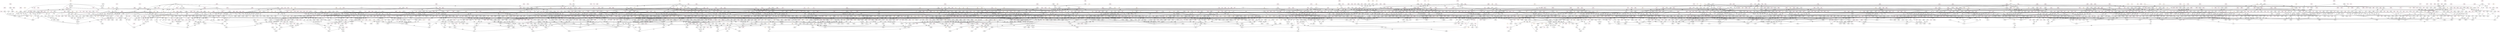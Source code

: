 graph {
  overlap=false
  bus1 [ label="5461" ]
  bus2 [ label="6791" ]
  bus3 [ label="8913" ]
  bus4 [ label="2489" ]
  bus5 [ label="6857" ]
  bus6 [ label="5712" ]
  bus7 [ label="2057" ]
  bus8 [ label="5944" ]
  bus9 [ label="3697" ]
  bus10 [ label="8975" ]
  bus11 [ label="980" ]
  bus12 [ label="3857" ]
  bus13 [ label="5278" ]
  bus14 [ label="6475" ]
  bus15 [ label="8989" ]
  bus16 [ label="1305" ]
  bus17 [ label="8903" ]
  bus18 [ label="2078" ]
  bus19 [ label="6556" ]
  bus20 [ label="416" ]
  bus21 [ label="561" ]
  bus22 [ label="8478" ]
  bus23 [ label="4734" ]
  bus24 [ label="6820" ]
  bus25 [ label="3166" ]
  bus26 [ label="2527" ]
  bus27 [ label="3928" ]
  bus28 [ label="891" ]
  bus29 [ label="2208" ]
  bus30 [ label="7069" ]
  bus31 [ label="8976" ]
  bus32 [ label="2128" ]
  bus33 [ label="7831" ]
  bus34 [ label="5987" ]
  bus35 [ label="5137" ]
  bus36 [ label="5648" ]
  bus37 [ label="333" ]
  bus38 [ label="6220" ]
  bus39 [ label="6357" ]
  bus40 [ label="6552" ]
  bus41 [ label="1721" ]
  bus42 [ label="4357" ]
  bus43 [ label="4683" ]
  bus44 [ label="3401" ]
  bus45 [ label="8328" ]
  bus46 [ label="8676" ]
  bus47 [ label="3070" ]
  bus48 [ label="6940" ]
  bus49 [ label="6376" ]
  bus50 [ label="4728" ]
  bus51 [ label="6331" ]
  bus52 [ label="4141" ]
  bus53 [ label="5413" ]
  bus54 [ label="1556" ]
  bus55 [ label="96" ]
  bus56 [ label="7770" ]
  bus57 [ label="5571" ]
  bus58 [ label="1078" ]
  bus59 [ label="6844" ]
  bus60 [ label="1754" ]
  bus61 [ label="2166" ]
  bus62 [ label="1502" ]
  bus63 [ label="3324" ]
  bus64 [ label="8405" ]
  bus65 [ label="5630" ]
  bus66 [ label="6926" ]
  bus67 [ label="8487" ]
  bus68 [ label="5743" ]
  bus69 [ label="2288" ]
  bus70 [ label="1545" ]
  bus71 [ label="401" ]
  bus72 [ label="778" ]
  bus73 [ label="1973" ]
  bus74 [ label="21" ]
  bus75 [ label="1043" ]
  bus76 [ label="7267" ]
  bus77 [ label="6684" ]
  bus78 [ label="6114" ]
  bus79 [ label="871" ]
  bus80 [ label="3" ]
  bus81 [ label="7513" ]
  bus82 [ label="6240" ]
  bus83 [ label="8294" ]
  bus84 [ label="6852" ]
  bus85 [ label="3498" ]
  bus86 [ label="8030" ]
  bus87 [ label="2276" ]
  bus88 [ label="964" ]
  bus89 [ label="2847" ]
  bus90 [ label="5458" ]
  bus91 [ label="2327" ]
  bus92 [ label="2732" ]
  bus93 [ label="3680" ]
  bus94 [ label="3037" ]
  bus95 [ label="8860" ]
  bus96 [ label="5616" ]
  bus97 [ label="3749" ]
  bus98 [ label="5907" ]
  bus99 [ label="1334" ]
  bus100 [ label="2629" ]
  bus101 [ label="2967" ]
  bus102 [ label="8853" ]
  bus103 [ label="3526" ]
  bus104 [ label="4432" ]
  bus105 [ label="4939" ]
  bus106 [ label="4623" ]
  bus107 [ label="7994" ]
  bus108 [ label="8189" ]
  bus109 [ label="8311" ]
  bus110 [ label="7982" ]
  bus111 [ label="2083" ]
  bus112 [ label="1083" ]
  bus113 [ label="1758" ]
  bus114 [ label="2863" ]
  bus115 [ label="554" ]
  bus116 [ label="2598" ]
  bus117 [ label="3071" ]
  bus118 [ label="346" ]
  bus119 [ label="5051" ]
  bus120 [ label="1923" ]
  bus121 [ label="8636" ]
  bus122 [ label="3609" ]
  bus123 [ label="1592" ]
  bus124 [ label="4060" ]
  bus125 [ label="2365" ]
  bus126 [ label="4549" ]
  bus127 [ label="1876" ]
  bus128 [ label="4506" ]
  bus129 [ label="9185" ]
  bus130 [ label="8788" ]
  bus131 [ label="2012" ]
  bus132 [ label="8307" ]
  bus133 [ label="5627" ]
  bus134 [ label="641" ]
  bus135 [ label="3044" ]
  bus136 [ label="7824" ]
  bus137 [ label="772" ]
  bus138 [ label="5658" ]
  bus139 [ label="3083" ]
  bus140 [ label="2101" ]
  bus141 [ label="7056" ]
  bus142 [ label="2938" ]
  bus143 [ label="4880" ]
  bus144 [ label="1552" ]
  bus145 [ label="583" ]
  bus146 [ label="6785" ]
  bus147 [ label="6624" ]
  bus148 [ label="8060" ]
  bus149 [ label="1179" ]
  bus150 [ label="1914" ]
  bus151 [ label="6252" ]
  bus152 [ label="6271" ]
  bus153 [ label="5388" ]
  bus154 [ label="7797" ]
  bus155 [ label="1704" ]
  bus156 [ label="5688" ]
  bus157 [ label="8347" ]
  bus158 [ label="1081" ]
  bus159 [ label="2689" ]
  bus160 [ label="8361" ]
  bus161 [ label="4908" ]
  bus162 [ label="3925" ]
  bus163 [ label="8267" ]
  bus164 [ label="6816" ]
  bus165 [ label="9241" ]
  bus166 [ label="3243" ]
  bus167 [ label="6757" ]
  bus168 [ label="7842" ]
  bus169 [ label="7115" ]
  bus170 [ label="1607" ]
  bus171 [ label="4301" ]
  bus172 [ label="8515" ]
  bus173 [ label="5350" ]
  bus174 [ label="3344" ]
  bus175 [ label="4024" ]
  bus176 [ label="1959" ]
  bus177 [ label="6845" ]
  bus178 [ label="1311" ]
  bus179 [ label="7377" ]
  bus180 [ label="5666" ]
  bus181 [ label="3768" ]
  bus182 [ label="7775" ]
  bus183 [ label="3969" ]
  bus184 [ label="2372" ]
  bus185 [ label="1151" ]
  bus186 [ label="2273" ]
  bus187 [ label="682" ]
  bus188 [ label="8406" ]
  bus189 [ label="196" ]
  bus190 [ label="5049" ]
  bus191 [ label="90" ]
  bus192 [ label="2799" ]
  bus193 [ label="707" ]
  bus194 [ label="3069" ]
  bus195 [ label="3353" ]
  bus196 [ label="742" ]
  bus197 [ label="6267" ]
  bus198 [ label="1566" ]
  bus199 [ label="4005" ]
  bus200 [ label="757" ]
  bus201 [ label="8250" ]
  bus202 [ label="7847" ]
  bus203 [ label="5179" ]
  bus204 [ label="8458" ]
  bus205 [ label="9217" ]
  bus206 [ label="804" ]
  bus207 [ label="920" ]
  bus208 [ label="1562" ]
  bus209 [ label="2174" ]
  bus210 [ label="174" ]
  bus211 [ label="1188" ]
  bus212 [ label="4189" ]
  bus213 [ label="4951" ]
  bus214 [ label="3486" ]
  bus215 [ label="5990" ]
  bus216 [ label="3082" ]
  bus217 [ label="6565" ]
  bus218 [ label="6982" ]
  bus219 [ label="8670" ]
  bus220 [ label="8722" ]
  bus221 [ label="2924" ]
  bus222 [ label="4685" ]
  bus223 [ label="5983" ]
  bus224 [ label="1265" ]
  bus225 [ label="1609" ]
  bus226 [ label="3492" ]
  bus227 [ label="5803" ]
  bus228 [ label="8834" ]
  bus229 [ label="9067" ]
  bus230 [ label="4491" ]
  bus231 [ label="5420" ]
  bus232 [ label="7520" ]
  bus233 [ label="8180" ]
  bus234 [ label="148" ]
  bus235 [ label="2918" ]
  bus236 [ label="819" ]
  bus237 [ label="7092" ]
  bus238 [ label="4454" ]
  bus239 [ label="7892" ]
  bus240 [ label="1198" ]
  bus241 [ label="3248" ]
  bus242 [ label="2886" ]
  bus243 [ label="5212" ]
  bus244 [ label="4000" ]
  bus245 [ label="4234" ]
  bus246 [ label="1852" ]
  bus247 [ label="6563" ]
  bus248 [ label="8191" ]
  bus249 [ label="3306" ]
  bus250 [ label="455" ]
  bus251 [ label="8707" ]
  bus252 [ label="29" ]
  bus253 [ label="2426" ]
  bus254 [ label="3013" ]
  bus255 [ label="2719" ]
  bus256 [ label="367" ]
  bus257 [ label="7289" ]
  bus258 [ label="7691" ]
  bus259 [ label="2841" ]
  bus260 [ label="4867" ]
  bus261 [ label="3916" ]
  bus262 [ label="7955" ]
  bus263 [ label="1708" ]
  bus264 [ label="6630" ]
  bus265 [ label="2535" ]
  bus266 [ label="8886" ]
  bus267 [ label="3919" ]
  bus268 [ label="7052" ]
  bus269 [ label="9150" ]
  bus270 [ label="1808" ]
  bus271 [ label="615" ]
  bus272 [ label="2872" ]
  bus273 [ label="7583" ]
  bus274 [ label="2782" ]
  bus275 [ label="5481" ]
  bus276 [ label="3331" ]
  bus277 [ label="8854" ]
  bus278 [ label="803" ]
  bus279 [ label="2770" ]
  bus280 [ label="3422" ]
  bus281 [ label="5083" ]
  bus282 [ label="6742" ]
  bus283 [ label="7049" ]
  bus284 [ label="44" ]
  bus285 [ label="6151" ]
  bus286 [ label="1662" ]
  bus287 [ label="4054" ]
  bus288 [ label="7342" ]
  bus289 [ label="8535" ]
  bus290 [ label="1354" ]
  bus291 [ label="3126" ]
  bus292 [ label="2786" ]
  bus293 [ label="3975" ]
  bus294 [ label="6802" ]
  bus295 [ label="5317" ]
  bus296 [ label="5664" ]
  bus297 [ label="2721" ]
  bus298 [ label="6691" ]
  bus299 [ label="5233" ]
  bus300 [ label="4689" ]
  bus301 [ label="3643" ]
  bus302 [ label="1183" ]
  bus303 [ label="3535" ]
  bus304 [ label="4157" ]
  bus305 [ label="6153" ]
  bus306 [ label="1767" ]
  bus307 [ label="5546" ]
  bus308 [ label="4615" ]
  bus309 [ label="6199" ]
  bus310 [ label="6616" ]
  bus311 [ label="8468" ]
  bus312 [ label="7422" ]
  bus313 [ label="3204" ]
  bus314 [ label="2129" ]
  bus315 [ label="7523" ]
  bus316 [ label="2337" ]
  bus317 [ label="726" ]
  bus318 [ label="3221" ]
  bus319 [ label="6619" ]
  bus320 [ label="6224" ]
  bus321 [ label="22" ]
  bus322 [ label="6639" ]
  bus323 [ label="490" ]
  bus324 [ label="506" ]
  bus325 [ label="4144" ]
  bus326 [ label="8656" ]
  bus327 [ label="5257" ]
  bus328 [ label="8165" ]
  bus329 [ label="4313" ]
  bus330 [ label="145" ]
  bus331 [ label="3786" ]
  bus332 [ label="7098" ]
  bus333 [ label="3520" ]
  bus334 [ label="6629" ]
  bus335 [ label="1605" ]
  bus336 [ label="3701" ]
  bus337 [ label="4874" ]
  bus338 [ label="5720" ]
  bus339 [ label="1672" ]
  bus340 [ label="6253" ]
  bus341 [ label="2319" ]
  bus342 [ label="3231" ]
  bus343 [ label="3903" ]
  bus344 [ label="7042" ]
  bus345 [ label="7070" ]
  bus346 [ label="7471" ]
  bus347 [ label="9033" ]
  bus348 [ label="8291" ]
  bus349 [ label="7840" ]
  bus350 [ label="1027" ]
  bus351 [ label="1435" ]
  bus352 [ label="453" ]
  bus353 [ label="954" ]
  bus354 [ label="883" ]
  bus355 [ label="8825" ]
  bus356 [ label="2229" ]
  bus357 [ label="5738" ]
  bus358 [ label="7873" ]
  bus359 [ label="8151" ]
  bus360 [ label="7519" ]
  bus361 [ label="972" ]
  bus362 [ label="449" ]
  bus363 [ label="7776" ]
  bus364 [ label="3657" ]
  bus365 [ label="3672" ]
  bus366 [ label="9213" ]
  bus367 [ label="4525" ]
  bus368 [ label="1093" ]
  bus369 [ label="6570" ]
  bus370 [ label="8214" ]
  bus371 [ label="8872" ]
  bus372 [ label="594" ]
  bus373 [ label="3818" ]
  bus374 [ label="5856" ]
  bus375 [ label="5395" ]
  bus376 [ label="1838" ]
  bus377 [ label="3114" ]
  bus378 [ label="2627" ]
  bus379 [ label="4128" ]
  bus380 [ label="5002" ]
  bus381 [ label="8950" ]
  bus382 [ label="8874" ]
  bus383 [ label="7165" ]
  bus384 [ label="2056" ]
  bus385 [ label="426" ]
  bus386 [ label="2558" ]
  bus387 [ label="3994" ]
  bus388 [ label="1301" ]
  bus389 [ label="7474" ]
  bus390 [ label="6472" ]
  bus391 [ label="4025" ]
  bus392 [ label="1803" ]
  bus393 [ label="1398" ]
  bus394 [ label="9222" ]
  bus395 [ label="4520" ]
  bus396 [ label="3239" ]
  bus397 [ label="6744" ]
  bus398 [ label="905" ]
  bus399 [ label="8807" ]
  bus400 [ label="8879" ]
  bus401 [ label="5379" ]
  bus402 [ label="6842" ]
  bus403 [ label="4554" ]
  bus404 [ label="1817" ]
  bus405 [ label="3134" ]
  bus406 [ label="7124" ]
  bus407 [ label="8651" ]
  bus408 [ label="8255" ]
  bus409 [ label="8222" ]
  bus410 [ label="1541" ]
  bus411 [ label="6178" ]
  bus412 [ label="6889" ]
  bus413 [ label="1910" ]
  bus414 [ label="7373" ]
  bus415 [ label="7202" ]
  bus416 [ label="5383" ]
  bus417 [ label="7809" ]
  bus418 [ label="6308" ]
  bus419 [ label="3018" ]
  bus420 [ label="1002" ]
  bus421 [ label="3205" ]
  bus422 [ label="7148" ]
  bus423 [ label="7885" ]
  bus424 [ label="4679" ]
  bus425 [ label="5146" ]
  bus426 [ label="8367" ]
  bus427 [ label="6041" ]
  bus428 [ label="4395" ]
  bus429 [ label="4118" ]
  bus430 [ label="8653" ]
  bus431 [ label="7036" ]
  bus432 [ label="8373" ]
  bus433 [ label="1039" ]
  bus434 [ label="6555" ]
  bus435 [ label="4823" ]
  bus436 [ label="2848" ]
  bus437 [ label="5940" ]
  bus438 [ label="5836" ]
  bus439 [ label="2242" ]
  bus440 [ label="1775" ]
  bus441 [ label="6053" ]
  bus442 [ label="6115" ]
  bus443 [ label="8818" ]
  bus444 [ label="1917" ]
  bus445 [ label="8560" ]
  bus446 [ label="4324" ]
  bus447 [ label="3611" ]
  bus448 [ label="9231" ]
  bus449 [ label="3577" ]
  bus450 [ label="5237" ]
  bus451 [ label="7857" ]
  bus452 [ label="9181" ]
  bus453 [ label="1262" ]
  bus454 [ label="7702" ]
  bus455 [ label="4103" ]
  bus456 [ label="7895" ]
  bus457 [ label="6313" ]
  bus458 [ label="5131" ]
  bus459 [ label="6735" ]
  bus460 [ label="8808" ]
  bus461 [ label="3557" ]
  bus462 [ label="516" ]
  bus463 [ label="6516" ]
  bus464 [ label="4594" ]
  bus465 [ label="8877" ]
  bus466 [ label="6291" ]
  bus467 [ label="2878" ]
  bus468 [ label="6961" ]
  bus469 [ label="6510" ]
  bus470 [ label="3880" ]
  bus471 [ label="4402" ]
  bus472 [ label="8626" ]
  bus473 [ label="6909" ]
  bus474 [ label="5300" ]
  bus475 [ label="6104" ]
  bus476 [ label="3814" ]
  bus477 [ label="5067" ]
  bus478 [ label="5502" ]
  bus479 [ label="8057" ]
  bus480 [ label="6455" ]
  bus481 [ label="8473" ]
  bus482 [ label="4850" ]
  bus483 [ label="7361" ]
  bus484 [ label="1146" ]
  bus485 [ label="1090" ]
  bus486 [ label="2985" ]
  bus487 [ label="8930" ]
  bus488 [ label="4418" ]
  bus489 [ label="5653" ]
  bus490 [ label="5994" ]
  bus491 [ label="7341" ]
  bus492 [ label="8522" ]
  bus493 [ label="7937" ]
  bus494 [ label="4624" ]
  bus495 [ label="4765" ]
  bus496 [ label="6887" ]
  bus497 [ label="3918" ]
  bus498 [ label="3760" ]
  bus499 [ label="8887" ]
  bus500 [ label="6219" ]
  bus501 [ label="9014" ]
  bus502 [ label="720" ]
  bus503 [ label="4852" ]
  bus504 [ label="2132" ]
  bus505 [ label="6521" ]
  bus506 [ label="1233" ]
  bus507 [ label="444" ]
  bus508 [ label="3183" ]
  bus509 [ label="8411" ]
  bus510 [ label="8627" ]
  bus511 [ label="7571" ]
  bus512 [ label="6010" ]
  bus513 [ label="5174" ]
  bus514 [ label="3817" ]
  bus515 [ label="408" ]
  bus516 [ label="1035" ]
  bus517 [ label="4925" ]
  bus518 [ label="3200" ]
  bus519 [ label="6737" ]
  bus520 [ label="5567" ]
  bus521 [ label="6246" ]
  bus522 [ label="7273" ]
  bus523 [ label="8293" ]
  bus524 [ label="2919" ]
  bus525 [ label="4580" ]
  bus526 [ label="2972" ]
  bus527 [ label="2035" ]
  bus528 [ label="4251" ]
  bus529 [ label="3962" ]
  bus530 [ label="8485" ]
  bus531 [ label="8704" ]
  bus532 [ label="4826" ]
  bus533 [ label="7537" ]
  bus534 [ label="2518" ]
  bus535 [ label="5365" ]
  bus536 [ label="8310" ]
  bus537 [ label="8265" ]
  bus538 [ label="2481" ]
  bus539 [ label="747" ]
  bus540 [ label="1248" ]
  bus541 [ label="6332" ]
  bus542 [ label="4239" ]
  bus543 [ label="4100" ]
  bus544 [ label="7367" ]
  bus545 [ label="218" ]
  bus546 [ label="7599" ]
  bus547 [ label="8195" ]
  bus548 [ label="1742" ]
  bus549 [ label="2308" ]
  bus550 [ label="7905" ]
  bus551 [ label="7943" ]
  bus552 [ label="2644" ]
  bus553 [ label="7284" ]
  bus554 [ label="1051" ]
  bus555 [ label="8564" ]
  bus556 [ label="6828" ]
  bus557 [ label="718" ]
  bus558 [ label="1965" ]
  bus559 [ label="4231" ]
  bus560 [ label="9051" ]
  bus561 [ label="7752" ]
  bus562 [ label="3412" ]
  bus563 [ label="8765" ]
  bus564 [ label="3649" ]
  bus565 [ label="1249" ]
  bus566 [ label="3758" ]
  bus567 [ label="4185" ]
  bus568 [ label="4544" ]
  bus569 [ label="2361" ]
  bus570 [ label="4484" ]
  bus571 [ label="7923" ]
  bus572 [ label="3133" ]
  bus573 [ label="8628" ]
  bus574 [ label="7913" ]
  bus575 [ label="3670" ]
  bus576 [ label="1584" ]
  bus577 [ label="7014" ]
  bus578 [ label="795" ]
  bus579 [ label="1844" ]
  bus580 [ label="4816" ]
  bus581 [ label="5918" ]
  bus582 [ label="8112" ]
  bus583 [ label="5410" ]
  bus584 [ label="7473" ]
  bus585 [ label="8732" ]
  bus586 [ label="7316" ]
  bus587 [ label="4127" ]
  bus588 [ label="908" ]
  bus589 [ label="1763" ]
  bus590 [ label="678" ]
  bus591 [ label="2749" ]
  bus592 [ label="3541" ]
  bus593 [ label="2089" ]
  bus594 [ label="118" ]
  bus595 [ label="283" ]
  bus596 [ label="513" ]
  bus597 [ label="3255" ]
  bus598 [ label="8369" ]
  bus599 [ label="1851" ]
  bus600 [ label="3241" ]
  bus601 [ label="3718" ]
  bus602 [ label="2432" ]
  bus603 [ label="1547" ]
  bus604 [ label="900" ]
  bus605 [ label="5288" ]
  bus606 [ label="7464" ]
  bus607 [ label="3325" ]
  bus608 [ label="5482" ]
  bus609 [ label="1153" ]
  bus610 [ label="5341" ]
  bus611 [ label="5286" ]
  bus612 [ label="7133" ]
  bus613 [ label="8721" ]
  bus614 [ label="5469" ]
  bus615 [ label="2304" ]
  bus616 [ label="3187" ]
  bus617 [ label="5857" ]
  bus618 [ label="8763" ]
  bus619 [ label="2079" ]
  bus620 [ label="2902" ]
  bus621 [ label="1539" ]
  bus622 [ label="5488" ]
  bus623 [ label="2468" ]
  bus624 [ label="5723" ]
  bus625 [ label="8997" ]
  bus626 [ label="5334" ]
  bus627 [ label="4049" ]
  bus628 [ label="5891" ]
  bus629 [ label="1625" ]
  bus630 [ label="8209" ]
  bus631 [ label="58" ]
  bus632 [ label="7961" ]
  bus633 [ label="3613" ]
  bus634 [ label="7256" ]
  bus635 [ label="3184" ]
  bus636 [ label="4831" ]
  bus637 [ label="1105" ]
  bus638 [ label="7253" ]
  bus639 [ label="8748" ]
  bus640 [ label="7700" ]
  bus641 [ label="2072" ]
  bus642 [ label="1554" ]
  bus643 [ label="280" ]
  bus644 [ label="2597" ]
  bus645 [ label="6880" ]
  bus646 [ label="3654" ]
  bus647 [ label="5522" ]
  bus648 [ label="3499" ]
  bus649 [ label="9108" ]
  bus650 [ label="8804" ]
  bus651 [ label="1486" ]
  bus652 [ label="7159" ]
  bus653 [ label="4914" ]
  bus654 [ label="5641" ]
  bus655 [ label="8331" ]
  bus656 [ label="5003" ]
  bus657 [ label="2931" ]
  bus658 [ label="7495" ]
  bus659 [ label="9011" ]
  bus660 [ label="5695" ]
  bus661 [ label="1100" ]
  bus662 [ label="3327" ]
  bus663 [ label="8467" ]
  bus664 [ label="410" ]
  bus665 [ label="1136" ]
  bus666 [ label="4566" ]
  bus667 [ label="4505" ]
  bus668 [ label="9119" ]
  bus669 [ label="9158" ]
  bus670 [ label="4306" ]
  bus671 [ label="1979" ]
  bus672 [ label="3894" ]
  bus673 [ label="2676" ]
  bus674 [ label="1998" ]
  bus675 [ label="2425" ]
  bus676 [ label="5007" ]
  bus677 [ label="9191" ]
  bus678 [ label="8791" ]
  bus679 [ label="3218" ]
  bus680 [ label="1798" ]
  bus681 [ label="809" ]
  bus682 [ label="8448" ]
  bus683 [ label="8190" ]
  bus684 [ label="2563" ]
  bus685 [ label="5362" ]
  bus686 [ label="128" ]
  bus687 [ label="6989" ]
  bus688 [ label="5004" ]
  bus689 [ label="1194" ]
  bus690 [ label="1746" ]
  bus691 [ label="1538" ]
  bus692 [ label="1813" ]
  bus693 [ label="4368" ]
  bus694 [ label="9155" ]
  bus695 [ label="2702" ]
  bus696 [ label="6831" ]
  bus697 [ label="3545" ]
  bus698 [ label="619" ]
  bus699 [ label="3698" ]
  bus700 [ label="2816" ]
  bus701 [ label="6854" ]
  bus702 [ label="2421" ]
  bus703 [ label="7791" ]
  bus704 [ label="2042" ]
  bus705 [ label="7396" ]
  bus706 [ label="6110" ]
  bus707 [ label="2797" ]
  bus708 [ label="7972" ]
  bus709 [ label="8005" ]
  bus710 [ label="8683" ]
  bus711 [ label="7163" ]
  bus712 [ label="5016" ]
  bus713 [ label="8568" ]
  bus714 [ label="3951" ]
  bus715 [ label="2910" ]
  bus716 [ label="5418" ]
  bus717 [ label="8992" ]
  bus718 [ label="7989" ]
  bus719 [ label="1159" ]
  bus720 [ label="3112" ]
  bus721 [ label="59" ]
  bus722 [ label="184" ]
  bus723 [ label="6231" ]
  bus724 [ label="4936" ]
  bus725 [ label="7641" ]
  bus726 [ label="1077" ]
  bus727 [ label="1394" ]
  bus728 [ label="5099" ]
  bus729 [ label="6922" ]
  bus730 [ label="6532" ]
  bus731 [ label="4513" ]
  bus732 [ label="8592" ]
  bus733 [ label="2328" ]
  bus734 [ label="350" ]
  bus735 [ label="6206" ]
  bus736 [ label="8334" ]
  bus737 [ label="6730" ]
  bus738 [ label="1604" ]
  bus739 [ label="6773" ]
  bus740 [ label="4710" ]
  bus741 [ label="5241" ]
  bus742 [ label="8980" ]
  bus743 [ label="1295" ]
  bus744 [ label="935" ]
  bus745 [ label="3809" ]
  bus746 [ label="5709" ]
  bus747 [ label="7437" ]
  bus748 [ label="7328" ]
  bus749 [ label="7162" ]
  bus750 [ label="2575" ]
  bus751 [ label="9045" ]
  bus752 [ label="5957" ]
  bus753 [ label="823" ]
  bus754 [ label="1237" ]
  bus755 [ label="2197" ]
  bus756 [ label="7222" ]
  bus757 [ label="1251" ]
  bus758 [ label="1888" ]
  bus759 [ label="2446" ]
  bus760 [ label="5764" ]
  bus761 [ label="1355" ]
  bus762 [ label="1459" ]
  bus763 [ label="6638" ]
  bus764 [ label="1364" ]
  bus765 [ label="3580" ]
  bus766 [ label="5529" ]
  bus767 [ label="1005" ]
  bus768 [ label="9021" ]
  bus769 [ label="556" ]
  bus770 [ label="2313" ]
  bus771 [ label="2340" ]
  bus772 [ label="1768" ]
  bus773 [ label="7522" ]
  bus774 [ label="1568" ]
  bus775 [ label="413" ]
  bus776 [ label="5419" ]
  bus777 [ label="4725" ]
  bus778 [ label="3450" ]
  bus779 [ label="2479" ]
  bus780 [ label="2430" ]
  bus781 [ label="3865" ]
  bus782 [ label="4300" ]
  bus783 [ label="2754" ]
  bus784 [ label="7076" ]
  bus785 [ label="8542" ]
  bus786 [ label="549" ]
  bus787 [ label="1750" ]
  bus788 [ label="9130" ]
  bus789 [ label="3707" ]
  bus790 [ label="1033" ]
  bus791 [ label="7530" ]
  bus792 [ label="3775" ]
  bus793 [ label="8578" ]
  bus794 [ label="805" ]
  bus795 [ label="5926" ]
  bus796 [ label="2510" ]
  bus797 [ label="6351" ]
  bus798 [ label="8546" ]
  bus799 [ label="4056" ]
  bus800 [ label="6232" ]
  bus801 [ label="2093" ]
  bus802 [ label="3601" ]
  bus803 [ label="5789" ]
  bus804 [ label="7338" ]
  bus805 [ label="8669" ]
  bus806 [ label="2230" ]
  bus807 [ label="7466" ]
  bus808 [ label="7883" ]
  bus809 [ label="2458" ]
  bus810 [ label="2934" ]
  bus811 [ label="195" ]
  bus812 [ label="4541" ]
  bus813 [ label="2286" ]
  bus814 [ label="1102" ]
  bus815 [ label="6846" ]
  bus816 [ label="5686" ]
  bus817 [ label="6612" ]
  bus818 [ label="923" ]
  bus819 [ label="6426" ]
  bus820 [ label="7019" ]
  bus821 [ label="9012" ]
  bus822 [ label="3390" ]
  bus823 [ label="7579" ]
  bus824 [ label="4235" ]
  bus825 [ label="3565" ]
  bus826 [ label="9189" ]
  bus827 [ label="8035" ]
  bus828 [ label="8787" ]
  bus829 [ label="953" ]
  bus830 [ label="5106" ]
  bus831 [ label="1629" ]
  bus832 [ label="8477" ]
  bus833 [ label="1343" ]
  bus834 [ label="1940" ]
  bus835 [ label="520" ]
  bus836 [ label="2695" ]
  bus837 [ label="7624" ]
  bus838 [ label="7164" ]
  bus839 [ label="7353" ]
  bus840 [ label="1504" ]
  bus841 [ label="6474" ]
  bus842 [ label="2961" ]
  bus843 [ label="1868" ]
  bus844 [ label="2161" ]
  bus845 [ label="9176" ]
  bus846 [ label="575" ]
  bus847 [ label="4598" ]
  bus848 [ label="4032" ]
  bus849 [ label="4281" ]
  bus850 [ label="2043" ]
  bus851 [ label="2142" ]
  bus852 [ label="5270" ]
  bus853 [ label="500" ]
  bus854 [ label="3869" ]
  bus855 [ label="8864" ]
  bus856 [ label="1001" ]
  bus857 [ label="1578" ]
  bus858 [ label="7663" ]
  bus859 [ label="3866" ]
  bus860 [ label="5837" ]
  bus861 [ label="5573" ]
  bus862 [ label="9137" ]
  bus863 [ label="7577" ]
  bus864 [ label="1172" ]
  bus865 [ label="6168" ]
  bus866 [ label="2155" ]
  bus867 [ label="7144" ]
  bus868 [ label="2393" ]
  bus869 [ label="2189" ]
  bus870 [ label="7653" ]
  bus871 [ label="870" ]
  bus872 [ label="4245" ]
  bus873 [ label="7862" ]
  bus874 [ label="7282" ]
  bus875 [ label="6697" ]
  bus876 [ label="7576" ]
  bus877 [ label="53" ]
  bus878 [ label="5691" ]
  bus879 [ label="4205" ]
  bus880 [ label="3737" ]
  bus881 [ label="3072" ]
  bus882 [ label="5215" ]
  bus883 [ label="8104" ]
  bus884 [ label="4353" ]
  bus885 [ label="6921" ]
  bus886 [ label="6337" ]
  bus887 [ label="10" ]
  bus888 [ label="8312" ]
  bus889 [ label="6101" ]
  bus890 [ label="305" ]
  bus891 [ label="6112" ]
  bus892 [ label="8829" ]
  bus893 [ label="4864" ]
  bus894 [ label="7766" ]
  bus895 [ label="8466" ]
  bus896 [ label="8107" ]
  bus897 [ label="8200" ]
  bus898 [ label="8711" ]
  bus899 [ label="2656" ]
  bus900 [ label="7647" ]
  bus901 [ label="9164" ]
  bus902 [ label="9173" ]
  bus903 [ label="3036" ]
  bus904 [ label="9174" ]
  bus905 [ label="8893" ]
  bus906 [ label="3906" ]
  bus907 [ label="8497" ]
  bus908 [ label="6990" ]
  bus909 [ label="4084" ]
  bus910 [ label="3240" ]
  bus911 [ label="8439" ]
  bus912 [ label="3051" ]
  bus913 [ label="6723" ]
  bus914 [ label="7119" ]
  bus915 [ label="2252" ]
  bus916 [ label="7259" ]
  bus917 [ label="658" ]
  bus918 [ label="3794" ]
  bus919 [ label="776" ]
  bus920 [ label="3912" ]
  bus921 [ label="5781" ]
  bus922 [ label="5550" ]
  bus923 [ label="6772" ]
  bus924 [ label="8947" ]
  bus925 [ label="5799" ]
  bus926 [ label="8507" ]
  bus927 [ label="2751" ]
  bus928 [ label="7485" ]
  bus929 [ label="6763" ]
  bus930 [ label="2020" ]
  bus931 [ label="4134" ]
  bus932 [ label="6837" ]
  bus933 [ label="1156" ]
  bus934 [ label="3121" ]
  bus935 [ label="7903" ]
  bus936 [ label="6450" ]
  bus937 [ label="1415" ]
  bus938 [ label="3661" ]
  bus939 [ label="3513" ]
  bus940 [ label="8999" ]
  bus941 [ label="6807" ]
  bus942 [ label="188" ]
  bus943 [ label="2085" ]
  bus944 [ label="7231" ]
  bus945 [ label="9002" ]
  bus946 [ label="1980" ]
  bus947 [ label="4674" ]
  bus948 [ label="3364" ]
  bus949 [ label="4114" ]
  bus950 [ label="6203" ]
  bus951 [ label="1692" ]
  bus952 [ label="9101" ]
  bus953 [ label="8494" ]
  bus954 [ label="1680" ]
  bus955 [ label="2177" ]
  bus956 [ label="6071" ]
  bus957 [ label="6901" ]
  bus958 [ label="2424" ]
  bus959 [ label="3602" ]
  bus960 [ label="4494" ]
  bus961 [ label="7697" ]
  bus962 [ label="3391" ]
  bus963 [ label="8846" ]
  bus964 [ label="564" ]
  bus965 [ label="1866" ]
  bus966 [ label="7539" ]
  bus967 [ label="5393" ]
  bus968 [ label="6692" ]
  bus969 [ label="1483" ]
  bus970 [ label="115" ]
  bus971 [ label="7865" ]
  bus972 [ label="960" ]
  bus973 [ label="4419" ]
  bus974 [ label="2815" ]
  bus975 [ label="609" ]
  bus976 [ label="2550" ]
  bus977 [ label="4186" ]
  bus978 [ label="5971" ]
  bus979 [ label="1015" ]
  bus980 [ label="6734" ]
  bus981 [ label="3021" ]
  bus982 [ label="2653" ]
  bus983 [ label="2457" ]
  bus984 [ label="5993" ]
  bus985 [ label="6031" ]
  bus986 [ label="3085" ]
  bus987 [ label="4885" ]
  bus988 [ label="7808" ]
  bus989 [ label="5144" ]
  bus990 [ label="1857" ]
  bus991 [ label="207" ]
  bus992 [ label="2377" ]
  bus993 [ label="2341" ]
  bus994 [ label="4031" ]
  bus995 [ label="7635" ]
  bus996 [ label="7309" ]
  bus997 [ label="216" ]
  bus998 [ label="7491" ]
  bus999 [ label="5564" ]
  bus1000 [ label="1883" ]
  bus1001 [ label="2360" ]
  bus1002 [ label="3741" ]
  bus1003 [ label="5814" ]
  bus1004 [ label="4196" ]
  bus1005 [ label="1129" ]
  bus1006 [ label="3496" ]
  bus1007 [ label="8900" ]
  bus1008 [ label="4339" ]
  bus1009 [ label="4331" ]
  bus1010 [ label="9066" ]
  bus1011 [ label="608" ]
  bus1012 [ label="766" ]
  bus1013 [ label="1201" ]
  bus1014 [ label="5308" ]
  bus1015 [ label="7380" ]
  bus1016 [ label="661" ]
  bus1017 [ label="2231" ]
  bus1018 [ label="2794" ]
  bus1019 [ label="8835" ]
  bus1020 [ label="3608" ]
  bus1021 [ label="5354" ]
  bus1022 [ label="6384" ]
  bus1023 [ label="2888" ]
  bus1024 [ label="4918" ]
  bus1025 [ label="5610" ]
  bus1026 [ label="1895" ]
  bus1027 [ label="5586" ]
  bus1028 [ label="8158" ]
  bus1029 [ label="3543" ]
  bus1030 [ label="5421" ]
  bus1031 [ label="851" ]
  bus1032 [ label="769" ]
  bus1033 [ label="3985" ]
  bus1034 [ label="8843" ]
  bus1035 [ label="6969" ]
  bus1036 [ label="2050" ]
  bus1037 [ label="6495" ]
  bus1038 [ label="2949" ]
  bus1039 [ label="7945" ]
  bus1040 [ label="5753" ]
  bus1041 [ label="6897" ]
  bus1042 [ label="6954" ]
  bus1043 [ label="3589" ]
  bus1044 [ label="1101" ]
  bus1045 [ label="3855" ]
  bus1046 [ label="5853" ]
  bus1047 [ label="6429" ]
  bus1048 [ label="26" ]
  bus1049 [ label="5077" ]
  bus1050 [ label="3876" ]
  bus1051 [ label="4435" ]
  bus1052 [ label="5110" ]
  bus1053 [ label="8397" ]
  bus1054 [ label="5486" ]
  bus1055 [ label="666" ]
  bus1056 [ label="7266" ]
  bus1057 [ label="8128" ]
  bus1058 [ label="3485" ]
  bus1059 [ label="3075" ]
  bus1060 [ label="4783" ]
  bus1061 [ label="2475" ]
  bus1062 [ label="4426" ]
  bus1063 [ label="9203" ]
  bus1064 [ label="6430" ]
  bus1065 [ label="9091" ]
  bus1066 [ label="3377" ]
  bus1067 [ label="3579" ]
  bus1068 [ label="6738" ]
  bus1069 [ label="5400" ]
  bus1070 [ label="5881" ]
  bus1071 [ label="4314" ]
  bus1072 [ label="3481" ]
  bus1073 [ label="2600" ]
  bus1074 [ label="292" ]
  bus1075 [ label="8873" ]
  bus1076 [ label="7726" ]
  bus1077 [ label="6290" ]
  bus1078 [ label="749" ]
  bus1079 [ label="7998" ]
  bus1080 [ label="7967" ]
  bus1081 [ label="3830" ]
  bus1082 [ label="7030" ]
  bus1083 [ label="1711" ]
  bus1084 [ label="616" ]
  bus1085 [ label="4529" ]
  bus1086 [ label="1794" ]
  bus1087 [ label="6306" ]
  bus1088 [ label="8316" ]
  bus1089 [ label="1216" ]
  bus1090 [ label="601" ]
  bus1091 [ label="1896" ]
  bus1092 [ label="5441" ]
  bus1093 [ label="6675" ]
  bus1094 [ label="7580" ]
  bus1095 [ label="1494" ]
  bus1096 [ label="7351" ]
  bus1097 [ label="3929" ]
  bus1098 [ label="9019" ]
  bus1099 [ label="1462" ]
  bus1100 [ label="2980" ]
  bus1101 [ label="5519" ]
  bus1102 [ label="9109" ]
  bus1103 [ label="2021" ]
  bus1104 [ label="8961" ]
  bus1105 [ label="4952" ]
  bus1106 [ label="5589" ]
  bus1107 [ label="7274" ]
  bus1108 [ label="6405" ]
  bus1109 [ label="9140" ]
  bus1110 [ label="3594" ]
  bus1111 [ label="1644" ]
  bus1112 [ label="9128" ]
  bus1113 [ label="1422" ]
  bus1114 [ label="5213" ]
  bus1115 [ label="9180" ]
  bus1116 [ label="7438" ]
  bus1117 [ label="1137" ]
  bus1118 [ label="6163" ]
  bus1119 [ label="2291" ]
  bus1120 [ label="2303" ]
  bus1121 [ label="8511" ]
  bus1122 [ label="1642" ]
  bus1123 [ label="4748" ]
  bus1124 [ label="2654" ]
  bus1125 [ label="1595" ]
  bus1126 [ label="7021" ]
  bus1127 [ label="858" ]
  bus1128 [ label="5340" ]
  bus1129 [ label="6036" ]
  bus1130 [ label="4039" ]
  bus1131 [ label="3503" ]
  bus1132 [ label="3346" ]
  bus1133 [ label="3445" ]
  bus1134 [ label="687" ]
  bus1135 [ label="225" ]
  bus1136 [ label="1860" ]
  bus1137 [ label="2850" ]
  bus1138 [ label="1526" ]
  bus1139 [ label="1401" ]
  bus1140 [ label="5935" ]
  bus1141 [ label="3674" ]
  bus1142 [ label="6427" ]
  bus1143 [ label="1833" ]
  bus1144 [ label="5120" ]
  bus1145 [ label="3834" ]
  bus1146 [ label="3999" ]
  bus1147 [ label="1465" ]
  bus1148 [ label="7129" ]
  bus1149 [ label="7694" ]
  bus1150 [ label="8043" ]
  bus1151 [ label="432" ]
  bus1152 [ label="113" ]
  bus1153 [ label="4656" ]
  bus1154 [ label="1380" ]
  bus1155 [ label="2842" ]
  bus1156 [ label="892" ]
  bus1157 [ label="1111" ]
  bus1158 [ label="4974" ]
  bus1159 [ label="2438" ]
  bus1160 [ label="1326" ]
  bus1161 [ label="171" ]
  bus1162 [ label="6648" ]
  bus1163 [ label="7507" ]
  bus1164 [ label="6908" ]
  bus1165 [ label="502" ]
  bus1166 [ label="1551" ]
  bus1167 [ label="7132" ]
  bus1168 [ label="8109" ]
  bus1169 [ label="3519" ]
  bus1170 [ label="1414" ]
  bus1171 [ label="3558" ]
  bus1172 [ label="7640" ]
  bus1173 [ label="2995" ]
  bus1174 [ label="4729" ]
  bus1175 [ label="639" ]
  bus1176 [ label="7738" ]
  bus1177 [ label="217" ]
  bus1178 [ label="1187" ]
  bus1179 [ label="3430" ]
  bus1180 [ label="7183" ]
  bus1181 [ label="1341" ]
  bus1182 [ label="3293" ]
  bus1183 [ label="933" ]
  bus1184 [ label="8795" ]
  bus1185 [ label="1478" ]
  bus1186 [ label="2940" ]
  bus1187 [ label="789" ]
  bus1188 [ label="2866" ]
  bus1189 [ label="3436" ]
  bus1190 [ label="8809" ]
  bus1191 [ label="3145" ]
  bus1192 [ label="5477" ]
  bus1193 [ label="8672" ]
  bus1194 [ label="9065" ]
  bus1195 [ label="2795" ]
  bus1196 [ label="4482" ]
  bus1197 [ label="3793" ]
  bus1198 [ label="5351" ]
  bus1199 [ label="1643" ]
  bus1200 [ label="2898" ]
  bus1201 [ label="6664" ]
  bus1202 [ label="2928" ]
  bus1203 [ label="6952" ]
  bus1204 [ label="2526" ]
  bus1205 [ label="7626" ]
  bus1206 [ label="8475" ]
  bus1207 [ label="4829" ]
  bus1208 [ label="4970" ]
  bus1209 [ label="7772" ]
  bus1210 [ label="5297" ]
  bus1211 [ label="3656" ]
  bus1212 [ label="4889" ]
  bus1213 [ label="3997" ]
  bus1214 [ label="3645" ]
  bus1215 [ label="3825" ]
  bus1216 [ label="3956" ]
  bus1217 [ label="6888" ]
  bus1218 [ label="6371" ]
  bus1219 [ label="2591" ]
  bus1220 [ label="4738" ]
  bus1221 [ label="6891" ]
  bus1222 [ label="4819" ]
  bus1223 [ label="7327" ]
  bus1224 [ label="3435" ]
  bus1225 [ label="2930" ]
  bus1226 [ label="1096" ]
  bus1227 [ label="5699" ]
  bus1228 [ label="3740" ]
  bus1229 [ label="7178" ]
  bus1230 [ label="6581" ]
  bus1231 [ label="3191" ]
  bus1232 [ label="6636" ]
  bus1233 [ label="1397" ]
  bus1234 [ label="2641" ]
  bus1235 [ label="5019" ]
  bus1236 [ label="3400" ]
  bus1237 [ label="6146" ]
  bus1238 [ label="1026" ]
  bus1239 [ label="8906" ]
  bus1240 [ label="4" ]
  bus1241 [ label="8689" ]
  bus1242 [ label="221" ]
  bus1243 [ label="8743" ]
  bus1244 [ label="3246" ]
  bus1245 [ label="7226" ]
  bus1246 [ label="750" ]
  bus1247 [ label="7325" ]
  bus1248 [ label="2877" ]
  bus1249 [ label="7974" ]
  bus1250 [ label="6119" ]
  bus1251 [ label="5525" ]
  bus1252 [ label="7886" ]
  bus1253 [ label="2406" ]
  bus1254 [ label="3502" ]
  bus1255 [ label="4907" ]
  bus1256 [ label="2854" ]
  bus1257 [ label="4215" ]
  bus1258 [ label="5417" ]
  bus1259 [ label="9059" ]
  bus1260 [ label="4143" ]
  bus1261 [ label="7264" ]
  bus1262 [ label="1275" ]
  bus1263 [ label="3483" ]
  bus1264 [ label="2088" ]
  bus1265 [ label="4661" ]
  bus1266 [ label="800" ]
  bus1267 [ label="1040" ]
  bus1268 [ label="7881" ]
  bus1269 [ label="1709" ]
  bus1270 [ label="839" ]
  bus1271 [ label="6486" ]
  bus1272 [ label="5093" ]
  bus1273 [ label="6714" ]
  bus1274 [ label="5455" ]
  bus1275 [ label="3022" ]
  bus1276 [ label="314" ]
  bus1277 [ label="1730" ]
  bus1278 [ label="4711" ]
  bus1279 [ label="4562" ]
  bus1280 [ label="4701" ]
  bus1281 [ label="163" ]
  bus1282 [ label="2806" ]
  bus1283 [ label="4197" ]
  bus1284 [ label="2981" ]
  bus1285 [ label="3971" ]
  bus1286 [ label="4787" ]
  bus1287 [ label="4511" ]
  bus1288 [ label="5533" ]
  bus1289 [ label="5182" ]
  bus1290 [ label="6806" ]
  bus1291 [ label="8931" ]
  bus1292 [ label="2889" ]
  bus1293 [ label="7778" ]
  bus1294 [ label="4267" ]
  bus1295 [ label="3137" ]
  bus1296 [ label="4410" ]
  bus1297 [ label="8225" ]
  bus1298 [ label="8486" ]
  bus1299 [ label="5490" ]
  bus1300 [ label="4747" ]
  bus1301 [ label="352" ]
  bus1302 [ label="150" ]
  bus1303 [ label="2467" ]
  bus1304 [ label="1436" ]
  bus1305 [ label="4110" ]
  bus1306 [ label="7209" ]
  bus1307 [ label="6368" ]
  bus1308 [ label="7047" ]
  bus1309 [ label="2183" ]
  bus1310 [ label="2968" ]
  bus1311 [ label="6947" ]
  bus1312 [ label="5256" ]
  bus1313 [ label="4942" ]
  bus1314 [ label="6194" ]
  bus1315 [ label="6382" ]
  bus1316 [ label="907" ]
  bus1317 [ label="1448" ]
  bus1318 [ label="2019" ]
  bus1319 [ label="124" ]
  bus1320 [ label="2044" ]
  bus1321 [ label="2801" ]
  bus1322 [ label="2503" ]
  bus1323 [ label="8691" ]
  bus1324 [ label="7541" ]
  bus1325 [ label="7988" ]
  bus1326 [ label="7582" ]
  bus1327 [ label="2359" ]
  bus1328 [ label="5460" ]
  bus1329 [ label="3610" ]
  bus1330 [ label="903" ]
  bus1331 [ label="8677" ]
  bus1332 [ label="9018" ]
  bus1333 [ label="338" ]
  bus1334 [ label="198" ]
  bus1335 [ label="1234" ]
  bus1336 [ label="4480" ]
  bus1337 [ label="4550" ]
  bus1338 [ label="9131" ]
  bus1339 [ label="3019" ]
  bus1340 [ label="6478" ]
  bus1341 [ label="4125" ]
  bus1342 [ label="3488" ]
  bus1343 [ label="7050" ]
  bus1344 [ label="604" ]
  bus1345 [ label="4355" ]
  bus1346 [ label="5735" ]
  bus1347 [ label="6416" ]
  bus1348 [ label="3028" ]
  bus1349 [ label="4504" ]
  bus1350 [ label="4950" ]
  bus1351 [ label="3276" ]
  bus1352 [ label="5574" ]
  bus1353 [ label="9112" ]
  bus1354 [ label="306" ]
  bus1 -- bus580 [ label="1892" ]
  bus1 -- bus580 [ label="1891" ]
  bus1 -- bus580 [ label="1893" ]
  bus1 -- bus1168 [ label="1382" ]
  bus3 -- bus503 [ label="1630" ]
  bus4 -- bus1305 [ label="311" ]
  bus4 -- bus1017 [ label="318" ]
  bus4 -- bus821 [ label="317" ]
  bus5 -- bus1337 [ label="297" ]
  bus5 -- bus92 [ label="296" ]
  bus5 -- bus81 [ label="299" ]
  bus5 -- bus1008 [ label="298" ]
  bus6 -- bus645 [ label="1665" ]
  bus6 -- bus717 [ label="1663" ]
  bus6 -- bus895 [ label="1664" ]
  bus7 -- bus788 [ label="1577" ]
  bus7 -- bus788 [ label="1576" ]
  bus8 -- bus460 [ label="326" ]
  bus9 -- bus1203 [ label="1820" ]
  bus9 -- bus1203 [ label="1821" ]
  bus9 -- bus1203 [ label="1818" ]
  bus9 -- bus1203 [ label="1819" ]
  bus9 -- bus62 [ label="815" ]
  bus9 -- bus1298 [ label="813" ]
  bus9 -- bus791 [ label="814" ]
  bus9 -- bus144 [ label="816" ]
  bus12 -- bus48 [ label="1070" ]
  bus12 -- bus230 [ label="1068" ]
  bus12 -- bus512 [ label="1069" ]
  bus14 -- bus1131 [ label="1936" ]
  bus14 -- bus1131 [ label="1937" ]
  bus15 -- bus1224 [ label="1580" ]
  bus16 -- bus466 [ label="1247" ]
  bus16 -- bus218 [ label="1248" ]
  bus18 -- bus709 [ label="1213" ]
  bus19 -- bus542 [ label="1557" ]
  bus19 -- bus542 [ label="1558" ]
  bus20 -- bus493 [ label="410" ]
  bus20 -- bus226 [ label="409" ]
  bus22 -- bus98 [ label="1476" ]
  bus23 -- bus356 [ label="1927" ]
  bus26 -- bus895 [ label="189" ]
  bus27 -- bus505 [ label="1561" ]
  bus27 -- bus684 [ label="1560" ]
  bus28 -- bus1087 [ label="1763" ]
  bus28 -- bus9 [ label="165" ]
  bus28 -- bus9 [ label="164" ]
  bus31 -- bus649 [ label="914" ]
  bus31 -- bus538 [ label="913" ]
  bus33 -- bus1251 [ label="1812" ]
  bus33 -- bus1251 [ label="1811" ]
  bus33 -- bus1251 [ label="1813" ]
  bus33 -- bus1132 [ label="723" ]
  bus33 -- bus1341 [ label="722" ]
  bus33 -- bus1337 [ label="721" ]
  bus35 -- bus454 [ label="441" ]
  bus36 -- bus1354 [ label="1944" ]
  bus38 -- bus678 [ label="11" ]
  bus41 -- bus1171 [ label="1166" ]
  bus42 -- bus319 [ label="1549" ]
  bus43 -- bus718 [ label="276" ]
  bus43 -- bus961 [ label="278" ]
  bus43 -- bus1173 [ label="283" ]
  bus43 -- bus89 [ label="280" ]
  bus43 -- bus684 [ label="282" ]
  bus43 -- bus20 [ label="279" ]
  bus43 -- bus463 [ label="277" ]
  bus43 -- bus684 [ label="281" ]
  bus44 -- bus1198 [ label="1552" ]
  bus46 -- bus1183 [ label="896" ]
  bus46 -- bus1183 [ label="895" ]
  bus46 -- bus301 [ label="897" ]
  bus47 -- bus1023 [ label="1468" ]
  bus49 -- bus270 [ label="417" ]
  bus49 -- bus451 [ label="419" ]
  bus49 -- bus270 [ label="418" ]
  bus52 -- bus406 [ label="1908" ]
  bus52 -- bus406 [ label="1909" ]
  bus52 -- bus178 [ label="1544" ]
  bus53 -- bus561 [ label="392" ]
  bus53 -- bus834 [ label="393" ]
  bus53 -- bus245 [ label="394" ]
  bus56 -- bus295 [ label="77" ]
  bus56 -- bus295 [ label="78" ]
  bus57 -- bus806 [ label="1212" ]
  bus58 -- bus980 [ label="853" ]
  bus59 -- bus1125 [ label="606" ]
  bus60 -- bus12 [ label="1838" ]
  bus60 -- bus12 [ label="1840" ]
  bus60 -- bus12 [ label="1839" ]
  bus60 -- bus972 [ label="1067" ]
  bus60 -- bus1041 [ label="1065" ]
  bus60 -- bus1293 [ label="1064" ]
  bus60 -- bus972 [ label="1066" ]
  bus60 -- bus1298 [ label="1062" ]
  bus60 -- bus791 [ label="1063" ]
  bus61 -- bus450 [ label="376" ]
  bus61 -- bus242 [ label="377" ]
  bus62 -- bus1195 [ label="1858" ]
  bus64 -- bus1300 [ label="1384" ]
  bus64 -- bus525 [ label="1385" ]
  bus65 -- bus1056 [ label="1176" ]
  bus65 -- bus1107 [ label="1174" ]
  bus65 -- bus717 [ label="1175" ]
  bus65 -- bus322 [ label="1172" ]
  bus65 -- bus1178 [ label="1173" ]
  bus66 -- bus662 [ label="1047" ]
  bus68 -- bus908 [ label="797" ]
  bus71 -- bus576 [ label="1684" ]
  bus72 -- bus24 [ label="660" ]
  bus72 -- bus1306 [ label="658" ]
  bus72 -- bus117 [ label="661" ]
  bus72 -- bus413 [ label="659" ]
  bus74 -- bus1118 [ label="1428" ]
  bus75 -- bus939 [ label="378" ]
  bus76 -- bus1024 [ label="1757" ]
  bus76 -- bus1024 [ label="1756" ]
  bus76 -- bus497 [ label="83" ]
  bus76 -- bus142 [ label="81" ]
  bus76 -- bus142 [ label="82" ]
  bus76 -- bus36 [ label="88" ]
  bus76 -- bus497 [ label="84" ]
  bus76 -- bus1081 [ label="87" ]
  bus76 -- bus36 [ label="89" ]
  bus76 -- bus1230 [ label="86" ]
  bus76 -- bus1230 [ label="85" ]
  bus77 -- bus416 [ label="1547" ]
  bus78 -- bus683 [ label="148" ]
  bus78 -- bus474 [ label="151" ]
  bus78 -- bus951 [ label="147" ]
  bus78 -- bus1212 [ label="152" ]
  bus78 -- bus438 [ label="149" ]
  bus78 -- bus1231 [ label="150" ]
  bus79 -- bus994 [ label="1582" ]
  bus79 -- bus467 [ label="1583" ]
  bus80 -- bus46 [ label="79" ]
  bus80 -- bus108 [ label="80" ]
  bus81 -- bus369 [ label="1888" ]
  bus81 -- bus369 [ label="1887" ]
  bus81 -- bus244 [ label="1362" ]
  bus82 -- bus383 [ label="827" ]
  bus83 -- bus1003 [ label="135" ]
  bus84 -- bus119 [ label="1306" ]
  bus85 -- bus684 [ label="1679" ]
  bus86 -- bus988 [ label="228" ]
  bus86 -- bus1086 [ label="227" ]
  bus86 -- bus36 [ label="232" ]
  bus86 -- bus860 [ label="231" ]
  bus86 -- bus449 [ label="233" ]
  bus86 -- bus1230 [ label="229" ]
  bus86 -- bus120 [ label="230" ]
  bus87 -- bus164 [ label="116" ]
  bus87 -- bus307 [ label="115" ]
  bus88 -- bus14 [ label="1004" ]
  bus88 -- bus874 [ label="1002" ]
  bus88 -- bus874 [ label="1001" ]
  bus88 -- bus14 [ label="1003" ]
  bus91 -- bus826 [ label="266" ]
  bus91 -- bus1236 [ label="267" ]
  bus92 -- bus680 [ label="1249" ]
  bus92 -- bus1132 [ label="1250" ]
  bus93 -- bus255 [ label="1023" ]
  bus93 -- bus255 [ label="1021" ]
  bus93 -- bus255 [ label="1022" ]
  bus93 -- bus578 [ label="1024" ]
  bus93 -- bus843 [ label="1026" ]
  bus93 -- bus143 [ label="1025" ]
  bus94 -- bus530 [ label="1486" ]
  bus94 -- bus814 [ label="1485" ]
  bus94 -- bus489 [ label="1487" ]
  bus95 -- bus215 [ label="308" ]
  bus95 -- bus936 [ label="309" ]
  bus95 -- bus945 [ label="307" ]
  bus95 -- bus1076 [ label="310" ]
  bus95 -- bus640 [ label="306" ]
  bus97 -- bus535 [ label="1429" ]
  bus97 -- bus218 [ label="1430" ]
  bus99 -- bus454 [ label="442" ]
  bus100 -- bus1163 [ label="1300" ]
  bus101 -- bus31 [ label="912" ]
  bus101 -- bus31 [ label="911" ]
  bus102 -- bus875 [ label="561" ]
  bus102 -- bus856 [ label="558" ]
  bus102 -- bus1350 [ label="559" ]
  bus102 -- bus719 [ label="562" ]
  bus102 -- bus1296 [ label="560" ]
  bus102 -- bus383 [ label="563" ]
  bus103 -- bus1134 [ label="968" ]
  bus104 -- bus1202 [ label="1207" ]
  bus105 -- bus645 [ label="993" ]
  bus106 -- bus225 [ label="1800" ]
  bus106 -- bus225 [ label="1801" ]
  bus106 -- bus225 [ label="1802" ]
  bus106 -- bus157 [ label="594" ]
  bus106 -- bus88 [ label="592" ]
  bus106 -- bus157 [ label="593" ]
  bus106 -- bus88 [ label="591" ]
  bus106 -- bus157 [ label="595" ]
  bus107 -- bus1312 [ label="1636" ]
  bus108 -- bus301 [ label="1642" ]
  bus109 -- bus93 [ label="94" ]
  bus110 -- bus473 [ label="157" ]
  bus110 -- bus1093 [ label="156" ]
  bus110 -- bus659 [ label="155" ]
  bus110 -- bus1019 [ label="158" ]
  bus110 -- bus977 [ label="159" ]
  bus111 -- bus287 [ label="550" ]
  bus111 -- bus1018 [ label="554" ]
  bus111 -- bus1072 [ label="551" ]
  bus111 -- bus959 [ label="552" ]
  bus111 -- bus448 [ label="547" ]
  bus111 -- bus665 [ label="556" ]
  bus111 -- bus448 [ label="549" ]
  bus111 -- bus448 [ label="548" ]
  bus111 -- bus321 [ label="557" ]
  bus111 -- bus663 [ label="555" ]
  bus111 -- bus1018 [ label="553" ]
  bus112 -- bus536 [ label="1253" ]
  bus113 -- bus700 [ label="220" ]
  bus113 -- bus1230 [ label="222" ]
  bus113 -- bus120 [ label="223" ]
  bus113 -- bus860 [ label="224" ]
  bus113 -- bus1081 [ label="225" ]
  bus113 -- bus449 [ label="226" ]
  bus113 -- bus1301 [ label="221" ]
  bus114 -- bus990 [ label="1291" ]
  bus116 -- bus1141 [ label="614" ]
  bus116 -- bus504 [ label="615" ]
  bus118 -- bus369 [ label="678" ]
  bus118 -- bus635 [ label="677" ]
  bus120 -- bus1081 [ label="1562" ]
  bus120 -- bus36 [ label="1563" ]
  bus121 -- bus1154 [ label="1493" ]
  bus122 -- bus535 [ label="372" ]
  bus123 -- bus332 [ label="810" ]
  bus124 -- bus967 [ label="1751" ]
  bus125 -- bus1088 [ label="1853" ]
  bus125 -- bus309 [ label="1188" ]
  bus125 -- bus309 [ label="1189" ]
  bus125 -- bus178 [ label="1191" ]
  bus125 -- bus52 [ label="1190" ]
  bus126 -- bus1131 [ label="783" ]
  bus127 -- bus561 [ label="1793" ]
  bus127 -- bus906 [ label="500" ]
  bus128 -- bus813 [ label="121" ]
  bus128 -- bus294 [ label="122" ]
  bus128 -- bus333 [ label="123" ]
  bus129 -- bus257 [ label="420" ]
  bus129 -- bus1146 [ label="421" ]
  bus130 -- bus1187 [ label="1617" ]
  bus131 -- bus787 [ label="1746" ]
  bus132 -- bus399 [ label="1307" ]
  bus133 -- bus548 [ label="1426" ]
  bus135 -- bus824 [ label="1625" ]
  bus138 -- bus922 [ label="1834" ]
  bus138 -- bus922 [ label="1833" ]
  bus138 -- bus748 [ label="1007" ]
  bus138 -- bus231 [ label="1005" ]
  bus138 -- bus838 [ label="1009" ]
  bus138 -- bus163 [ label="1006" ]
  bus138 -- bus748 [ label="1008" ]
  bus139 -- bus406 [ label="98" ]
  bus139 -- bus406 [ label="97" ]
  bus139 -- bus1075 [ label="99" ]
  bus140 -- bus989 [ label="734" ]
  bus140 -- bus812 [ label="733" ]
  bus140 -- bus847 [ label="732" ]
  bus141 -- bus863 [ label="1872" ]
  bus141 -- bus560 [ label="1873" ]
  bus141 -- bus863 [ label="1871" ]
  bus142 -- bus773 [ label="566" ]
  bus142 -- bus436 [ label="564" ]
  bus142 -- bus1122 [ label="568" ]
  bus142 -- bus681 [ label="569" ]
  bus142 -- bus773 [ label="567" ]
  bus142 -- bus436 [ label="565" ]
  bus144 -- bus689 [ label="1517" ]
  bus145 -- bus985 [ label="1220" ]
  bus145 -- bus310 [ label="1219" ]
  bus147 -- bus885 [ label="694" ]
  bus147 -- bus1151 [ label="696" ]
  bus147 -- bus1151 [ label="695" ]
  bus147 -- bus559 [ label="693" ]
  bus147 -- bus1054 [ label="691" ]
  bus147 -- bus1151 [ label="697" ]
  bus147 -- bus973 [ label="688" ]
  bus147 -- bus559 [ label="692" ]
  bus147 -- bus652 [ label="689" ]
  bus147 -- bus938 [ label="690" ]
  bus148 -- bus749 [ label="621" ]
  bus150 -- bus218 [ label="1528" ]
  bus151 -- bus862 [ label="237" ]
  bus152 -- bus828 [ label="236" ]
  bus153 -- bus1303 [ label="482" ]
  bus153 -- bus1303 [ label="481" ]
  bus154 -- bus930 [ label="1581" ]
  bus155 -- bus1003 [ label="381" ]
  bus156 -- bus723 [ label="1079" ]
  bus157 -- bus416 [ label="1976" ]
  bus157 -- bus1163 [ label="1980" ]
  bus157 -- bus416 [ label="1977" ]
  bus157 -- bus416 [ label="1975" ]
  bus157 -- bus1163 [ label="1978" ]
  bus157 -- bus1163 [ label="1979" ]
  bus158 -- bus483 [ label="1867" ]
  bus158 -- bus14 [ label="1288" ]
  bus158 -- bus14 [ label="1287" ]
  bus159 -- bus1040 [ label="1540" ]
  bus160 -- bus1345 [ label="239" ]
  bus160 -- bus1202 [ label="240" ]
  bus163 -- bus535 [ label="1921" ]
  bus163 -- bus535 [ label="1920" ]
  bus164 -- bus861 [ label="1687" ]
  bus165 -- bus650 [ label="96" ]
  bus167 -- bus885 [ label="5" ]
  bus167 -- bus1129 [ label="4" ]
  bus169 -- bus941 [ label="136" ]
  bus171 -- bus920 [ label="1407" ]
  bus172 -- bus1085 [ label="1356" ]
  bus172 -- bus535 [ label="1354" ]
  bus172 -- bus535 [ label="1355" ]
  bus172 -- bus948 [ label="1357" ]
  bus173 -- bus569 [ label="1775" ]
  bus173 -- bus569 [ label="1776" ]
  bus173 -- bus297 [ label="287" ]
  bus173 -- bus297 [ label="286" ]
  bus174 -- bus310 [ label="1093" ]
  bus176 -- bus271 [ label="1048" ]
  bus177 -- bus1128 [ label="134" ]
  bus179 -- bus63 [ label="618" ]
  bus180 -- bus863 [ label="964" ]
  bus180 -- bus831 [ label="966" ]
  bus180 -- bus1234 [ label="962" ]
  bus180 -- bus863 [ label="963" ]
  bus180 -- bus863 [ label="965" ]
  bus181 -- bus927 [ label="114" ]
  bus182 -- bus12 [ label="908" ]
  bus183 -- bus1076 [ label="1351" ]
  bus184 -- bus256 [ label="1792" ]
  bus184 -- bus256 [ label="1791" ]
  bus184 -- bus36 [ label="472" ]
  bus184 -- bus350 [ label="471" ]
  bus186 -- bus73 [ label="34" ]
  bus187 -- bus832 [ label="1614" ]
  bus189 -- bus73 [ label="1323" ]
  bus190 -- bus1354 [ label="1500" ]
  bus191 -- bus1136 [ label="1034" ]
  bus191 -- bus1136 [ label="1035" ]
  bus192 -- bus172 [ label="1278" ]
  bus193 -- bus660 [ label="1081" ]
  bus194 -- bus691 [ label="1090" ]
  bus194 -- bus442 [ label="1843" ]
  bus194 -- bus691 [ label="1091" ]
  bus195 -- bus496 [ label="698" ]
  bus196 -- bus1134 [ label="1077" ]
  bus198 -- bus592 [ label="101" ]
  bus198 -- bus1326 [ label="100" ]
  bus199 -- bus730 [ label="262" ]
  bus199 -- bus955 [ label="263" ]
  bus200 -- bus566 [ label="1817" ]
  bus200 -- bus88 [ label="788" ]
  bus200 -- bus906 [ label="791" ]
  bus200 -- bus524 [ label="793" ]
  bus200 -- bus157 [ label="792" ]
  bus200 -- bus906 [ label="790" ]
  bus200 -- bus88 [ label="789" ]
  bus201 -- bus338 [ label="954" ]
  bus201 -- bus338 [ label="955" ]
  bus202 -- bus205 [ label="974" ]
  bus204 -- bus163 [ label="1390" ]
  bus205 -- bus372 [ label="1596" ]
  bus206 -- bus851 [ label="856" ]
  bus206 -- bus360 [ label="857" ]
  bus206 -- bus397 [ label="858" ]
  bus206 -- bus851 [ label="855" ]
  bus207 -- bus369 [ label="1359" ]
  bus209 -- bus111 [ label="1799" ]
  bus209 -- bus1337 [ label="545" ]
  bus209 -- bus106 [ label="544" ]
  bus209 -- bus14 [ label="546" ]
  bus210 -- bus1064 [ label="1193" ]
  bus211 -- bus621 [ label="130" ]
  bus211 -- bus172 [ label="131" ]
  bus213 -- bus146 [ label="590" ]
  bus213 -- bus146 [ label="589" ]
  bus214 -- bus1110 [ label="948" ]
  bus214 -- bus424 [ label="949" ]
  bus216 -- bus111 [ label="1797" ]
  bus216 -- bus14 [ label="539" ]
  bus216 -- bus311 [ label="540" ]
  bus216 -- bus1008 [ label="536" ]
  bus216 -- bus605 [ label="537" ]
  bus216 -- bus106 [ label="535" ]
  bus216 -- bus1030 [ label="538" ]
  bus217 -- bus934 [ label="995" ]
  bus219 -- bus1188 [ label="1157" ]
  bus219 -- bus30 [ label="1155" ]
  bus219 -- bus30 [ label="1156" ]
  bus221 -- bus1214 [ label="211" ]
  bus221 -- bus1214 [ label="210" ]
  bus222 -- bus593 [ label="449" ]
  bus224 -- bus558 [ label="620" ]
  bus224 -- bus1062 [ label="619" ]
  bus225 -- bus940 [ label="598" ]
  bus225 -- bus40 [ label="596" ]
  bus225 -- bus40 [ label="597" ]
  bus226 -- bus536 [ label="1179" ]
  bus226 -- bus979 [ label="1178" ]
  bus226 -- bus980 [ label="1177" ]
  bus227 -- bus261 [ label="3" ]
  bus228 -- bus1005 [ label="617" ]
  bus229 -- bus560 [ label="1136" ]
  bus231 -- bus838 [ label="1147" ]
  bus232 -- bus21 [ label="1906" ]
  bus232 -- bus409 [ label="1522" ]
  bus232 -- bus409 [ label="1523" ]
  bus233 -- bus830 [ label="826" ]
  bus233 -- bus830 [ label="825" ]
  bus234 -- bus30 [ label="1420" ]
  bus235 -- bus730 [ label="1785" ]
  bus235 -- bus730 [ label="1784" ]
  bus235 -- bus1168 [ label="431" ]
  bus235 -- bus1168 [ label="432" ]
  bus236 -- bus315 [ label="203" ]
  bus240 -- bus584 [ label="1807" ]
  bus240 -- bus584 [ label="1808" ]
  bus240 -- bus252 [ label="673" ]
  bus240 -- bus833 [ label="672" ]
  bus241 -- bus1024 [ label="40" ]
  bus241 -- bus849 [ label="41" ]
  bus241 -- bus996 [ label="42" ]
  bus243 -- bus984 [ label="1675" ]
  bus244 -- bus131 [ label="1982" ]
  bus244 -- bus503 [ label="1981" ]
  bus246 -- bus660 [ label="611" ]
  bus246 -- bus1140 [ label="610" ]
  bus247 -- bus871 [ label="1258" ]
  bus248 -- bus563 [ label="1550" ]
  bus250 -- bus37 [ label="389" ]
  bus250 -- bus182 [ label="387" ]
  bus250 -- bus48 [ label="390" ]
  bus250 -- bus12 [ label="388" ]
  bus251 -- bus796 [ label="997" ]
  bus251 -- bus643 [ label="996" ]
  bus253 -- bus134 [ label="24" ]
  bus253 -- bus44 [ label="23" ]
  bus253 -- bus636 [ label="19" ]
  bus253 -- bus492 [ label="21" ]
  bus253 -- bus1217 [ label="22" ]
  bus253 -- bus1288 [ label="18" ]
  bus253 -- bus1198 [ label="26" ]
  bus253 -- bus1104 [ label="20" ]
  bus253 -- bus1073 [ label="25" ]
  bus256 -- bus677 [ label="474" ]
  bus256 -- bus864 [ label="473" ]
  bus256 -- bus220 [ label="475" ]
  bus257 -- bus1146 [ label="528" ]
  bus258 -- bus939 [ label="499" ]
  bus258 -- bus559 [ label="497" ]
  bus258 -- bus939 [ label="498" ]
  bus258 -- bus366 [ label="495" ]
  bus258 -- bus314 [ label="494" ]
  bus258 -- bus366 [ label="496" ]
  bus258 -- bus779 [ label="493" ]
  bus260 -- bus1040 [ label="841" ]
  bus261 -- bus1221 [ label="1513" ]
  bus262 -- bus622 [ label="761" ]
  bus262 -- bus580 [ label="759" ]
  bus262 -- bus193 [ label="758" ]
  bus262 -- bus965 [ label="760" ]
  bus263 -- bus906 [ label="1659" ]
  bus264 -- bus887 [ label="1623" ]
  bus266 -- bus717 [ label="1971" ]
  bus267 -- bus939 [ label="737" ]
  bus267 -- bus314 [ label="735" ]
  bus267 -- bus812 [ label="736" ]
  bus269 -- bus906 [ label="1660" ]
  bus270 -- bus1022 [ label="1164" ]
  bus273 -- bus270 [ label="485" ]
  bus273 -- bus1292 [ label="486" ]
  bus274 -- bus535 [ label="373" ]
  bus275 -- bus972 [ label="600" ]
  bus278 -- bus218 [ label="1050" ]
  bus278 -- bus581 [ label="1051" ]
  bus279 -- bus650 [ label="95" ]
  bus280 -- bus543 [ label="687" ]
  bus282 -- bus90 [ label="906" ]
  bus284 -- bus70 [ label="1340" ]
  bus284 -- bus592 [ label="1341" ]
  bus285 -- bus457 [ label="261" ]
  bus288 -- bus437 [ label="937" ]
  bus288 -- bus658 [ label="938" ]
  bus289 -- bus1308 [ label="73" ]
  bus290 -- bus596 [ label="162" ]
  bus290 -- bus1165 [ label="163" ]
  bus291 -- bus658 [ label="1539" ]
  bus292 -- bus1111 [ label="454" ]
  bus293 -- bus839 [ label="1538" ]
  bus294 -- bus546 [ label="1271" ]
  bus294 -- bus609 [ label="1270" ]
  bus295 -- bus277 [ label="1373" ]
  bus296 -- bus647 [ label="383" ]
  bus297 -- bus338 [ label="1948" ]
  bus297 -- bus338 [ label="1947" ]
  bus300 -- bus724 [ label="52" ]
  bus300 -- bus724 [ label="53" ]
  bus302 -- bus719 [ label="1305" ]
  bus303 -- bus1326 [ label="1572" ]
  bus304 -- bus1202 [ label="1206" ]
  bus305 -- bus941 [ label="1898" ]
  bus305 -- bus631 [ label="1897" ]
  bus306 -- bus1156 [ label="1699" ]
  bus308 -- bus1161 [ label="234" ]
  bus309 -- bus404 [ label="1509" ]
  bus309 -- bus829 [ label="1508" ]
  bus312 -- bus397 [ label="1151" ]
  bus312 -- bus360 [ label="1150" ]
  bus313 -- bus276 [ label="406" ]
  bus314 -- bus1052 [ label="1832" ]
  bus316 -- bus1064 [ label="386" ]
  bus317 -- bus1134 [ label="967" ]
  bus320 -- bus111 [ label="1798" ]
  bus320 -- bus81 [ label="542" ]
  bus320 -- bus14 [ label="543" ]
  bus320 -- bus92 [ label="541" ]
  bus322 -- bus349 [ label="1381" ]
  bus322 -- bus349 [ label="1380" ]
  bus323 -- bus982 [ label="1419" ]
  bus324 -- bus972 [ label="602" ]
  bus325 -- bus382 [ label="682" ]
  bus325 -- bus331 [ label="685" ]
  bus325 -- bus331 [ label="686" ]
  bus325 -- bus629 [ label="683" ]
  bus325 -- bus629 [ label="684" ]
  bus326 -- bus1174 [ label="1749" ]
  bus327 -- bus136 [ label="1388" ]
  bus328 -- bus980 [ label="852" ]
  bus331 -- bus793 [ label="1418" ]
  bus334 -- bus1024 [ label="36" ]
  bus334 -- bus996 [ label="37" ]
  bus337 -- bus1067 [ label="1470" ]
  bus337 -- bus1349 [ label="1469" ]
  bus337 -- bus935 [ label="1472" ]
  bus337 -- bus1067 [ label="1471" ]
  bus338 -- bus793 [ label="1704" ]
  bus339 -- bus535 [ label="369" ]
  bus340 -- bus1163 [ label="1377" ]
  bus340 -- bus416 [ label="1376" ]
  bus342 -- bus1245 [ label="1511" ]
  bus342 -- bus840 [ label="1510" ]
  bus343 -- bus949 [ label="796" ]
  bus344 -- bus955 [ label="1201" ]
  bus345 -- bus570 [ label="71" ]
  bus345 -- bus542 [ label="72" ]
  bus345 -- bus29 [ label="69" ]
  bus345 -- bus148 [ label="70" ]
  bus346 -- bus786 [ label="1780" ]
  bus346 -- bus786 [ label="1779" ]
  bus346 -- bus741 [ label="335" ]
  bus346 -- bus897 [ label="336" ]
  bus348 -- bus481 [ label="1345" ]
  bus348 -- bus1274 [ label="1346" ]
  bus348 -- bus995 [ label="1347" ]
  bus350 -- bus422 [ label="1877" ]
  bus350 -- bus284 [ label="1878" ]
  bus350 -- bus524 [ label="1331" ]
  bus350 -- bus166 [ label="1329" ]
  bus350 -- bus809 [ label="1330" ]
  bus352 -- bus314 [ label="581" ]
  bus354 -- bus276 [ label="1677" ]
  bus358 -- bus763 [ label="1529" ]
  bus359 -- bus416 [ label="1548" ]
  bus360 -- bus919 [ label="1579" ]
  bus361 -- bus1263 [ label="455" ]
  bus363 -- bus1111 [ label="452" ]
  bus364 -- bus1045 [ label="664" ]
  bus364 -- bus864 [ label="667" ]
  bus364 -- bus677 [ label="668" ]
  bus364 -- bus1202 [ label="665" ]
  bus364 -- bus1202 [ label="666" ]
  bus364 -- bus220 [ label="669" ]
  bus364 -- bus1045 [ label="663" ]
  bus365 -- bus626 [ label="607" ]
  bus366 -- bus723 [ label="1881" ]
  bus366 -- bus348 [ label="1882" ]
  bus366 -- bus402 [ label="1883" ]
  bus367 -- bus811 [ label="710" ]
  bus368 -- bus14 [ label="779" ]
  bus369 -- bus185 [ label="1367" ]
  bus369 -- bus785 [ label="1363" ]
  bus369 -- bus785 [ label="1364" ]
  bus369 -- bus668 [ label="1366" ]
  bus369 -- bus286 [ label="1365" ]
  bus374 -- bus162 [ label="257" ]
  bus374 -- bus798 [ label="254" ]
  bus374 -- bus34 [ label="255" ]
  bus374 -- bus709 [ label="256" ]
  bus374 -- bus1123 [ label="259" ]
  bus374 -- bus63 [ label="258" ]
  bus375 -- bus164 [ label="1490" ]
  bus375 -- bus835 [ label="1489" ]
  bus375 -- bus581 [ label="1492" ]
  bus375 -- bus1265 [ label="1488" ]
  bus375 -- bus581 [ label="1491" ]
  bus377 -- bus1211 [ label="1274" ]
  bus378 -- bus618 [ label="588" ]
  bus379 -- bus492 [ label="1126" ]
  bus380 -- bus325 [ label="340" ]
  bus381 -- bus283 [ label="1479" ]
  bus382 -- bus331 [ label="888" ]
  bus384 -- bus909 [ label="1829" ]
  bus384 -- bus909 [ label="1830" ]
  bus384 -- bus232 [ label="916" ]
  bus384 -- bus232 [ label="915" ]
  bus386 -- bus511 [ label="616" ]
  bus388 -- bus1064 [ label="657" ]
  bus388 -- bus1203 [ label="654" ]
  bus388 -- bus808 [ label="656" ]
  bus388 -- bus1203 [ label="653" ]
  bus388 -- bus1203 [ label="655" ]
  bus389 -- bus576 [ label="1162" ]
  bus390 -- bus529 [ label="671" ]
  bus390 -- bus685 [ label="670" ]
  bus391 -- bus387 [ label="1272" ]
  bus393 -- bus520 [ label="1254" ]
  bus394 -- bus1140 [ label="1824" ]
  bus394 -- bus371 [ label="829" ]
  bus394 -- bus613 [ label="828" ]
  bus394 -- bus1193 [ label="830" ]
  bus394 -- bus838 [ label="831" ]
  bus395 -- bus354 [ label="380" ]
  bus396 -- bus621 [ label="1827" ]
  bus396 -- bus621 [ label="1828" ]
  bus396 -- bus158 [ label="861" ]
  bus396 -- bus906 [ label="866" ]
  bus396 -- bus163 [ label="863" ]
  bus396 -- bus223 [ label="862" ]
  bus396 -- bus972 [ label="865" ]
  bus396 -- bus972 [ label="864" ]
  bus397 -- bus889 [ label="1644" ]
  bus398 -- bus108 [ label="1930" ]
  bus399 -- bus717 [ label="1669" ]
  bus399 -- bus717 [ label="1667" ]
  bus399 -- bus717 [ label="1668" ]
  bus400 -- bus1329 [ label="1526" ]
  bus401 -- bus1291 [ label="922" ]
  bus402 -- bus69 [ label="1350" ]
  bus402 -- bus481 [ label="1348" ]
  bus402 -- bus354 [ label="1349" ]
  bus403 -- bus1315 [ label="605" ]
  bus403 -- bus1315 [ label="604" ]
  bus405 -- bus554 [ label="834" ]
  bus405 -- bus1179 [ label="833" ]
  bus406 -- bus666 [ label="1545" ]
  bus406 -- bus1075 [ label="1546" ]
  bus407 -- bus584 [ label="29" ]
  bus407 -- bus584 [ label="30" ]
  bus409 -- bus19 [ label="1913" ]
  bus409 -- bus19 [ label="1911" ]
  bus409 -- bus19 [ label="1912" ]
  bus409 -- bus885 [ label="1556" ]
  bus409 -- bus885 [ label="1555" ]
  bus412 -- bus146 [ label="1875" ]
  bus412 -- bus146 [ label="1876" ]
  bus412 -- bus146 [ label="1874" ]
  bus412 -- bus1194 [ label="1313" ]
  bus412 -- bus943 [ label="1311" ]
  bus412 -- bus175 [ label="1312" ]
  bus412 -- bus1016 [ label="1314" ]
  bus413 -- bus976 [ label="1537" ]
  bus414 -- bus256 [ label="413" ]
  bus415 -- bus399 [ label="1504" ]
  bus415 -- bus399 [ label="1503" ]
  bus416 -- bus1103 [ label="1731" ]
  bus416 -- bus1224 [ label="1735" ]
  bus416 -- bus523 [ label="1734" ]
  bus416 -- bus1101 [ label="1733" ]
  bus416 -- bus949 [ label="1732" ]
  bus417 -- bus1052 [ label="293" ]
  bus418 -- bus77 [ label="532" ]
  bus419 -- bus554 [ label="529" ]
  bus420 -- bus503 [ label="1711" ]
  bus421 -- bus43 [ label="1773" ]
  bus421 -- bus43 [ label="1774" ]
  bus421 -- bus1051 [ label="273" ]
  bus421 -- bus459 [ label="270" ]
  bus421 -- bus1263 [ label="275" ]
  bus421 -- bus1055 [ label="272" ]
  bus421 -- bus1111 [ label="274" ]
  bus421 -- bus1055 [ label="271" ]
  bus422 -- bus687 [ label="1339" ]
  bus422 -- bus702 [ label="1336" ]
  bus422 -- bus702 [ label="1337" ]
  bus422 -- bus702 [ label="1338" ]
  bus422 -- bus1025 [ label="1335" ]
  bus423 -- bus920 [ label="1405" ]
  bus424 -- bus503 [ label="1440" ]
  bus424 -- bus503 [ label="1441" ]
  bus424 -- bus185 [ label="1442" ]
  bus425 -- bus622 [ label="1615" ]
  bus427 -- bus795 [ label="812" ]
  bus428 -- bus503 [ label="1244" ]
  bus428 -- bus3 [ label="1243" ]
  bus429 -- bus358 [ label="1060" ]
  bus429 -- bus781 [ label="1061" ]
  bus430 -- bus1120 [ label="422" ]
  bus432 -- bus639 [ label="1169" ]
  bus432 -- bus1206 [ label="1171" ]
  bus432 -- bus1206 [ label="1170" ]
  bus434 -- bus1206 [ label="1870" ]
  bus434 -- bus1206 [ label="1869" ]
  bus434 -- bus1020 [ label="1295" ]
  bus435 -- bus124 [ label="1543" ]
  bus436 -- bus1138 [ label="1835" ]
  bus438 -- bus876 [ label="1106" ]
  bus438 -- bus857 [ label="1109" ]
  bus438 -- bus1342 [ label="1108" ]
  bus438 -- bus281 [ label="1105" ]
  bus438 -- bus1231 [ label="1107" ]
  bus440 -- bus862 [ label="462" ]
  bus440 -- bus862 [ label="463" ]
  bus441 -- bus1161 [ label="1515" ]
  bus441 -- bus1161 [ label="1514" ]
  bus442 -- bus1174 [ label="1092" ]
  bus443 -- bus728 [ label="1399" ]
  bus444 -- bus1103 [ label="1650" ]
  bus444 -- bus188 [ label="1649" ]
  bus444 -- bus523 [ label="1651" ]
  bus447 -- bus708 [ label="1145" ]
  bus447 -- bus538 [ label="1146" ]
  bus449 -- bus98 [ label="1962" ]
  bus449 -- bus98 [ label="1961" ]
  bus449 -- bus98 [ label="1960" ]
  bus450 -- bus1185 [ label="1277" ]
  bus450 -- bus649 [ label="1276" ]
  bus450 -- bus356 [ label="1275" ]
  bus452 -- bus913 [ label="1168" ]
  bus453 -- bus1145 [ label="1460" ]
  bus453 -- bus653 [ label="1459" ]
  bus453 -- bus571 [ label="1463" ]
  bus453 -- bus1339 [ label="1462" ]
  bus453 -- bus653 [ label="1458" ]
  bus453 -- bus958 [ label="1456" ]
  bus453 -- bus933 [ label="1457" ]
  bus453 -- bus769 [ label="1461" ]
  bus454 -- bus1335 [ label="1639" ]
  bus454 -- bus827 [ label="1640" ]
  bus456 -- bus962 [ label="629" ]
  bus456 -- bus1317 [ label="630" ]
  bus456 -- bus1317 [ label="631" ]
  bus456 -- bus970 [ label="632" ]
  bus457 -- bus284 [ label="324" ]
  bus457 -- bus1326 [ label="325" ]
  bus458 -- bus1202 [ label="35" ]
  bus460 -- bus580 [ label="940" ]
  bus460 -- bus441 [ label="941" ]
  bus460 -- bus580 [ label="939" ]
  bus461 -- bus1175 [ label="407" ]
  bus461 -- bus724 [ label="408" ]
  bus464 -- bus650 [ label="1990" ]
  bus464 -- bus650 [ label="1989" ]
  bus466 -- bus212 [ label="1383" ]
  bus468 -- bus49 [ label="332" ]
  bus468 -- bus443 [ label="333" ]
  bus469 -- bus581 [ label="215" ]
  bus469 -- bus347 [ label="214" ]
  bus469 -- bus581 [ label="216" ]
  bus470 -- bus535 [ label="370" ]
  bus471 -- bus514 [ label="295" ]
  bus472 -- bus1303 [ label="799" ]
  bus472 -- bus487 [ label="798" ]
  bus473 -- bus653 [ label="773" ]
  bus475 -- bus79 [ label="128" ]
  bus476 -- bus353 [ label="1082" ]
  bus477 -- bus725 [ label="1844" ]
  bus477 -- bus362 [ label="1118" ]
  bus477 -- bus362 [ label="1119" ]
  bus479 -- bus98 [ label="1101" ]
  bus480 -- bus453 [ label="1049" ]
  bus481 -- bus330 [ label="1370" ]
  bus481 -- bus1267 [ label="1369" ]
  bus481 -- bus1294 [ label="1371" ]
  bus482 -- bus283 [ label="1032" ]
  bus482 -- bus242 [ label="1031" ]
  bus483 -- bus385 [ label="1290" ]
  bus483 -- bus25 [ label="1289" ]
  bus484 -- bus1039 [ label="44" ]
  bus484 -- bus1178 [ label="43" ]
  bus485 -- bus47 [ label="1353" ]
  bus485 -- bus1005 [ label="1352" ]
  bus486 -- bus572 [ label="1610" ]
  bus487 -- bus1276 [ label="1423" ]
  bus490 -- bus55 [ label="1499" ]
  bus491 -- bus332 [ label="367" ]
  bus492 -- bus1198 [ label="1225" ]
  bus492 -- bus1167 [ label="1224" ]
  bus494 -- bus985 [ label="1165" ]
  bus495 -- bus662 [ label="1153" ]
  bus497 -- bus391 [ label="1863" ]
  bus497 -- bus294 [ label="1862" ]
  bus497 -- bus1122 [ label="1269" ]
  bus498 -- bus1135 [ label="1553" ]
  bus499 -- bus322 [ label="1890" ]
  bus499 -- bus322 [ label="1889" ]
  bus499 -- bus1263 [ label="1379" ]
  bus499 -- bus1111 [ label="1378" ]
  bus500 -- bus626 [ label="608" ]
  bus501 -- bus1146 [ label="1648" ]
  bus502 -- bus1083 [ label="1764" ]
  bus502 -- bus1083 [ label="1765" ]
  bus502 -- bus173 [ label="176" ]
  bus502 -- bus173 [ label="175" ]
  bus503 -- bus185 [ label="1745" ]
  bus503 -- bus668 [ label="1744" ]
  bus503 -- bus478 [ label="1742" ]
  bus503 -- bus465 [ label="1743" ]
  bus503 -- bus836 [ label="1740" ]
  bus503 -- bus836 [ label="1741" ]
  bus504 -- bus1120 [ label="1723" ]
  bus507 -- bus1300 [ label="774" ]
  bus508 -- bus172 [ label="327" ]
  bus509 -- bus800 [ label="999" ]
  bus511 -- bus261 [ label="1183" ]
  bus511 -- bus1221 [ label="1184" ]
  bus513 -- bus785 [ label="1574" ]
  bus516 -- bus233 [ label="183" ]
  bus516 -- bus890 [ label="185" ]
  bus516 -- bus807 [ label="184" ]
  bus516 -- bus890 [ label="186" ]
  bus516 -- bus830 [ label="187" ]
  bus516 -- bus830 [ label="188" ]
  bus517 -- bus806 [ label="1100" ]
  bus518 -- bus982 [ label="1439" ]
  bus522 -- bus351 [ label="125" ]
  bus522 -- bus747 [ label="127" ]
  bus522 -- bus422 [ label="126" ]
  bus522 -- bus152 [ label="124" ]
  bus524 -- bus1257 [ label="1991" ]
  bus526 -- bus1264 [ label="894" ]
  bus527 -- bus681 [ label="1074" ]
  bus528 -- bus520 [ label="416" ]
  bus528 -- bus504 [ label="415" ]
  bus528 -- bus504 [ label="414" ]
  bus530 -- bus372 [ label="1613" ]
  bus531 -- bus913 [ label="898" ]
  bus532 -- bus406 [ label="172" ]
  bus532 -- bus488 [ label="169" ]
  bus532 -- bus335 [ label="170" ]
  bus532 -- bus1203 [ label="171" ]
  bus533 -- bus1166 [ label="1903" ]
  bus533 -- bus1166 [ label="1902" ]
  bus533 -- bus1058 [ label="1453" ]
  bus533 -- bus1081 [ label="1454" ]
  bus533 -- bus36 [ label="1455" ]
  bus534 -- bus568 [ label="1842" ]
  bus534 -- bus568 [ label="1841" ]
  bus534 -- bus939 [ label="1085" ]
  bus534 -- bus1132 [ label="1086" ]
  bus535 -- bus54 [ label="1605" ]
  bus535 -- bus543 [ label="1604" ]
  bus535 -- bus1258 [ label="1603" ]
  bus537 -- bus580 [ label="260" ]
  bus539 -- bus926 [ label="772" ]
  bus540 -- bus1281 [ label="886" ]
  bus541 -- bus54 [ label="1619" ]
  bus541 -- bus54 [ label="1618" ]
  bus543 -- bus271 [ label="1750" ]
  bus545 -- bus1264 [ label="1670" ]
  bus547 -- bus1183 [ label="1859" ]
  bus547 -- bus1183 [ label="1860" ]
  bus547 -- bus1183 [ label="1861" ]
  bus547 -- bus736 [ label="1264" ]
  bus549 -- bus592 [ label="1571" ]
  bus550 -- bus9 [ label="510" ]
  bus550 -- bus1275 [ label="515" ]
  bus550 -- bus52 [ label="513" ]
  bus550 -- bus52 [ label="514" ]
  bus550 -- bus1324 [ label="511" ]
  bus550 -- bus1324 [ label="512" ]
  bus551 -- bus649 [ label="1569" ]
  bus551 -- bus1185 [ label="1570" ]
  bus552 -- bus677 [ label="1125" ]
  bus556 -- bus1003 [ label="439" ]
  bus557 -- bus218 [ label="1502" ]
  bus557 -- bus1053 [ label="1501" ]
  bus558 -- bus795 [ label="1647" ]
  bus561 -- bus566 [ label="504" ]
  bus561 -- bus566 [ label="503" ]
  bus561 -- bus566 [ label="502" ]
  bus565 -- bus812 [ label="202" ]
  bus566 -- bus439 [ label="795" ]
  bus566 -- bus942 [ label="794" ]
  bus567 -- bus820 [ label="627" ]
  bus567 -- bus340 [ label="628" ]
  bus568 -- bus804 [ label="1089" ]
  bus568 -- bus600 [ label="1088" ]
  bus568 -- bus1090 [ label="1087" ]
  bus569 -- bus724 [ label="288" ]
  bus569 -- bus203 [ label="289" ]
  bus570 -- bus542 [ label="1624" ]
  bus572 -- bus832 [ label="1643" ]
  bus573 -- bus264 [ label="876" ]
  bus573 -- bus70 [ label="878" ]
  bus573 -- bus284 [ label="875" ]
  bus573 -- bus264 [ label="877" ]
  bus573 -- bus1257 [ label="879" ]
  bus574 -- bus972 [ label="601" ]
  bus575 -- bus74 [ label="440" ]
  bus577 -- bus1177 [ label="174" ]
  bus579 -- bus535 [ label="374" ]
  bus583 -- bus927 [ label="534" ]
  bus584 -- bus843 [ label="676" ]
  bus584 -- bus55 [ label="675" ]
  bus584 -- bus93 [ label="674" ]
  bus585 -- bus1343 [ label="32" ]
  bus585 -- bus920 [ label="33" ]
  bus586 -- bus117 [ label="1611" ]
  bus587 -- bus902 [ label="926" ]
  bus587 -- bus1249 [ label="927" ]
  bus588 -- bus841 [ label="423" ]
  bus590 -- bus238 [ label="1710" ]
  bus593 -- bus800 [ label="1113" ]
  bus593 -- bus340 [ label="1115" ]
  bus593 -- bus359 [ label="1117" ]
  bus593 -- bus1199 [ label="1114" ]
  bus593 -- bus373 [ label="1112" ]
  bus593 -- bus77 [ label="1116" ]
  bus594 -- bus253 [ label="1754" ]
  bus594 -- bus847 [ label="17" ]
  bus594 -- bus17 [ label="16" ]
  bus595 -- bus1266 [ label="835" ]
  bus595 -- bus726 [ label="836" ]
  bus595 -- bus1300 [ label="837" ]
  bus596 -- bus1188 [ label="751" ]
  bus597 -- bus453 [ label="411" ]
  bus597 -- bus392 [ label="412" ]
  bus598 -- bus740 [ label="624" ]
  bus599 -- bus1353 [ label="9" ]
  bus602 -- bus580 [ label="928" ]
  bus602 -- bus965 [ label="929" ]
  bus602 -- bus48 [ label="932" ]
  bus602 -- bus425 [ label="931" ]
  bus602 -- bus1190 [ label="930" ]
  bus602 -- bus548 [ label="933" ]
  bus604 -- bus319 [ label="430" ]
  bus606 -- bus431 [ label="1028" ]
  bus606 -- bus999 [ label="1027" ]
  bus606 -- bus437 [ label="1029" ]
  bus606 -- bus658 [ label="1030" ]
  bus607 -- bus1249 [ label="1425" ]
  bus608 -- bus743 [ label="704" ]
  bus608 -- bus1046 [ label="707" ]
  bus608 -- bus486 [ label="706" ]
  bus608 -- bus740 [ label="703" ]
  bus608 -- bus413 [ label="705" ]
  bus608 -- bus117 [ label="709" ]
  bus608 -- bus531 [ label="701" ]
  bus608 -- bus531 [ label="702" ]
  bus608 -- bus136 [ label="708" ]
  bus610 -- bus998 [ label="1714" ]
  bus611 -- bus376 [ label="1211" ]
  bus615 -- bus884 [ label="204" ]
  bus615 -- bus580 [ label="205" ]
  bus616 -- bus619 [ label="811" ]
  bus617 -- bus498 [ label="428" ]
  bus617 -- bus962 [ label="427" ]
  bus618 -- bus499 [ label="1231" ]
  bus618 -- bus355 [ label="1227" ]
  bus618 -- bus412 [ label="1229" ]
  bus618 -- bus141 [ label="1226" ]
  bus618 -- bus412 [ label="1228" ]
  bus618 -- bus67 [ label="1232" ]
  bus618 -- bus499 [ label="1230" ]
  bus619 -- bus137 [ label="1285" ]
  bus619 -- bus268 [ label="1284" ]
  bus619 -- bus268 [ label="1283" ]
  bus619 -- bus137 [ label="1286" ]
  bus620 -- bus861 [ label="1324" ]
  bus621 -- bus84 [ label="868" ]
  bus621 -- bus673 [ label="871" ]
  bus621 -- bus1197 [ label="872" ]
  bus621 -- bus172 [ label="869" ]
  bus621 -- bus25 [ label="870" ]
  bus621 -- bus245 [ label="874" ]
  bus621 -- bus483 [ label="867" ]
  bus621 -- bus1085 [ label="873" ]
  bus623 -- bus136 [ label="1387" ]
  bus624 -- bus619 [ label="264" ]
  bus624 -- bus1187 [ label="265" ]
  bus625 -- bus305 [ label="609" ]
  bus626 -- bus863 [ label="808" ]
  bus627 -- bus354 [ label="379" ]
  bus628 -- bus1212 [ label="891" ]
  bus628 -- bus1352 [ label="889" ]
  bus628 -- bus858 [ label="890" ]
  bus629 -- bus1012 [ label="998" ]
  bus630 -- bus1249 [ label="182" ]
  bus630 -- bus674 [ label="181" ]
  bus631 -- bus1242 [ label="1444" ]
  bus632 -- bus69 [ label="809" ]
  bus634 -- bus1243 [ label="1421" ]
  bus634 -- bus230 [ label="1896" ]
  bus634 -- bus548 [ label="1422" ]
  bus635 -- bus50 [ label="679" ]
  bus636 -- bus93 [ label="533" ]
  bus637 -- bus189 [ label="1223" ]
  bus638 -- bus349 [ label="1242" ]
  bus639 -- bus1206 [ label="1233" ]
  bus641 -- bus223 [ label="1208" ]
  bus643 -- bus669 [ label="1661" ]
  bus644 -- bus312 [ label="920" ]
  bus646 -- bus1202 [ label="246" ]
  bus648 -- bus257 [ label="1795" ]
  bus648 -- bus257 [ label="1796" ]
  bus648 -- bus1172 [ label="524" ]
  bus648 -- bus1325 [ label="522" ]
  bus648 -- bus559 [ label="525" ]
  bus648 -- bus939 [ label="527" ]
  bus648 -- bus989 [ label="526" ]
  bus648 -- bus755 [ label="523" ]
  bus653 -- bus1339 [ label="1635" ]
  bus653 -- bus982 [ label="1632" ]
  bus653 -- bus769 [ label="1634" ]
  bus653 -- bus982 [ label="1633" ]
  bus654 -- bus862 [ label="465" ]
  bus654 -- bus1238 [ label="464" ]
  bus655 -- bus1353 [ label="10" ]
  bus656 -- bus1315 [ label="802" ]
  bus657 -- bus406 [ label="613" ]
  bus657 -- bus925 [ label="612" ]
  bus659 -- bus933 [ label="402" ]
  bus664 -- bus212 [ label="1217" ]
  bus667 -- bus42 [ label="1309" ]
  bus672 -- bus781 [ label="1606" ]
  bus673 -- bus34 [ label="1391" ]
  bus676 -- bus544 [ label="1816" ]
  bus676 -- bus812 [ label="786" ]
  bus676 -- bus547 [ label="787" ]
  bus679 -- bus1274 [ label="55" ]
  bus679 -- bus990 [ label="56" ]
  bus679 -- bus417 [ label="54" ]
  bus680 -- bus1303 [ label="1966" ]
  bus680 -- bus1303 [ label="1965" ]
  bus680 -- bus67 [ label="1721" ]
  bus681 -- bus332 [ label="1987" ]
  bus681 -- bus1134 [ label="1988" ]
  bus681 -- bus464 [ label="1748" ]
  bus682 -- bus837 [ label="443" ]
  bus682 -- bus998 [ label="448" ]
  bus682 -- bus1005 [ label="444" ]
  bus682 -- bus1354 [ label="447" ]
  bus682 -- bus1354 [ label="446" ]
  bus682 -- bus47 [ label="445" ]
  bus684 -- bus505 [ label="1715" ]
  bus685 -- bus734 [ label="1409" ]
  bus685 -- bus1025 [ label="1408" ]
  bus685 -- bus929 [ label="1410" ]
  bus686 -- bus642 [ label="1607" ]
  bus688 -- bus967 [ label="1658" ]
  bus690 -- bus1163 [ label="1221" ]
  bus692 -- bus1188 [ label="1602" ]
  bus693 -- bus580 [ label="599" ]
  bus695 -- bus1224 [ label="530" ]
  bus696 -- bus816 [ label="957" ]
  bus696 -- bus913 [ label="956" ]
  bus698 -- bus2 [ label="137" ]
  bus699 -- bus1210 [ label="518" ]
  bus701 -- bus996 [ label="93" ]
  bus702 -- bus1170 [ label="1525" ]
  bus702 -- bus1329 [ label="1524" ]
  bus705 -- bus555 [ label="1688" ]
  bus705 -- bus555 [ label="1689" ]
  bus706 -- bus102 [ label="483" ]
  bus706 -- bus856 [ label="484" ]
  bus707 -- bus496 [ label="992" ]
  bus707 -- bus426 [ label="990" ]
  bus707 -- bus661 [ label="991" ]
  bus707 -- bus348 [ label="989" ]
  bus708 -- bus108 [ label="1239" ]
  bus708 -- bus433 [ label="1241" ]
  bus708 -- bus108 [ label="1240" ]
  bus710 -- bus739 [ label="112" ]
  bus710 -- bus1121 [ label="106" ]
  bus710 -- bus45 [ label="105" ]
  bus710 -- bus997 [ label="110" ]
  bus710 -- bus369 [ label="108" ]
  bus710 -- bus1321 [ label="104" ]
  bus710 -- bus699 [ label="103" ]
  bus710 -- bus842 [ label="111" ]
  bus710 -- bus369 [ label="107" ]
  bus710 -- bus699 [ label="102" ]
  bus710 -- bus13 [ label="113" ]
  bus710 -- bus10 [ label="109" ]
  bus711 -- bus1101 [ label="881" ]
  bus711 -- bus444 [ label="880" ]
  bus712 -- bus95 [ label="1778" ]
  bus712 -- bus891 [ label="1777" ]
  bus712 -- bus366 [ label="301" ]
  bus712 -- bus1048 [ label="300" ]
  bus713 -- bus882 [ label="1443" ]
  bus714 -- bus1233 [ label="1000" ]
  bus715 -- bus332 [ label="1078" ]
  bus716 -- bus161 [ label="138" ]
  bus717 -- bus895 [ label="1724" ]
  bus717 -- bus645 [ label="1725" ]
  bus717 -- bus1173 [ label="1726" ]
  bus721 -- bus1001 [ label="213" ]
  bus721 -- bus760 [ label="212" ]
  bus722 -- bus1138 [ label="893" ]
  bus723 -- bus69 [ label="1344" ]
  bus723 -- bus740 [ label="1342" ]
  bus723 -- bus426 [ label="1343" ]
  bus724 -- bus203 [ label="1372" ]
  bus725 -- bus94 [ label="1121" ]
  bus725 -- bus94 [ label="1120" ]
  bus727 -- bus73 [ label="944" ]
  bus729 -- bus743 [ label="623" ]
  bus729 -- bus608 [ label="622" ]
  bus730 -- bus1011 [ label="435" ]
  bus730 -- bus1011 [ label="436" ]
  bus730 -- bus955 [ label="433" ]
  bus730 -- bus295 [ label="434" ]
  bus731 -- bus696 [ label="747" ]
  bus732 -- bus1173 [ label="1505" ]
  bus733 -- bus1229 [ label="763" ]
  bus735 -- bus910 [ label="1767" ]
  bus735 -- bus910 [ label="1766" ]
  bus735 -- bus147 [ label="192" ]
  bus735 -- bus258 [ label="191" ]
  bus736 -- bus108 [ label="1931" ]
  bus736 -- bus108 [ label="1932" ]
  bus737 -- bus920 [ label="1406" ]
  bus738 -- bus1165 [ label="160" ]
  bus741 -- bus1240 [ label="1905" ]
  bus741 -- bus885 [ label="1477" ]
  bus742 -- bus984 [ label="1674" ]
  bus744 -- bus416 [ label="1358" ]
  bus745 -- bus96 [ label="1094" ]
  bus745 -- bus298 [ label="1095" ]
  bus745 -- bus298 [ label="1096" ]
  bus746 -- bus14 [ label="780" ]
  bus748 -- bus824 [ label="1938" ]
  bus748 -- bus824 [ label="1939" ]
  bus748 -- bus824 [ label="1940" ]
  bus748 -- bus885 [ label="1685" ]
  bus748 -- bus885 [ label="1686" ]
  bus751 -- bus983 [ label="887" ]
  bus754 -- bus1291 [ label="925" ]
  bus756 -- bus580 [ label="294" ]
  bus757 -- bus14 [ label="778" ]
  bus758 -- bus1092 [ label="341" ]
  bus758 -- bus1092 [ label="342" ]
  bus759 -- bus618 [ label="587" ]
  bus760 -- bus212 [ label="942" ]
  bus761 -- bus374 [ label="1772" ]
  bus761 -- bus374 [ label="1770" ]
  bus761 -- bus374 [ label="1771" ]
  bus761 -- bus1004 [ label="253" ]
  bus761 -- bus1172 [ label="249" ]
  bus761 -- bus874 [ label="247" ]
  bus761 -- bus158 [ label="250" ]
  bus761 -- bus1327 [ label="252" ]
  bus761 -- bus158 [ label="251" ]
  bus761 -- bus755 [ label="248" ]
  bus762 -- bus1037 [ label="775" ]
  bus762 -- bus927 [ label="776" ]
  bus763 -- bus919 [ label="1616" ]
  bus764 -- bus780 [ label="1292" ]
  bus767 -- bus172 [ label="328" ]
  bus770 -- bus1159 [ label="1083" ]
  bus772 -- bus1281 [ label="516" ]
  bus773 -- bus511 [ label="1849" ]
  bus773 -- bus511 [ label="1851" ]
  bus773 -- bus511 [ label="1850" ]
  bus773 -- bus1309 [ label="1182" ]
  bus774 -- bus11 [ label="405" ]
  bus775 -- bus814 [ label="39" ]
  bus775 -- bus814 [ label="38" ]
  bus777 -- bus357 [ label="1252" ]
  bus778 -- bus40 [ label="1209" ]
  bus779 -- bus608 [ label="1810" ]
  bus779 -- bus608 [ label="1809" ]
  bus779 -- bus1036 [ label="700" ]
  bus779 -- bus1036 [ label="699" ]
  bus783 -- bus283 [ label="1059" ]
  bus783 -- bus619 [ label="1057" ]
  bus783 -- bus356 [ label="1058" ]
  bus785 -- bus329 [ label="1645" ]
  bus786 -- bus1077 [ label="337" ]
  bus786 -- bus380 [ label="1781" ]
  bus786 -- bus1211 [ label="339" ]
  bus786 -- bus1119 [ label="338" ]
  bus788 -- bus855 [ label="1681" ]
  bus789 -- bus563 [ label="429" ]
  bus791 -- bus678 [ label="1848" ]
  bus794 -- bus536 [ label="1729" ]
  bus794 -- bus318 [ label="1727" ]
  bus794 -- bus662 [ label="1728" ]
  bus794 -- bus1264 [ label="1730" ]
  bus796 -- bus1237 [ label="1033" ]
  bus797 -- bus967 [ label="1597" ]
  bus799 -- bus1065 [ label="960" ]
  bus801 -- bus794 [ label="1973" ]
  bus801 -- bus794 [ label="1972" ]
  bus802 -- bus50 [ label="777" ]
  bus805 -- bus905 [ label="190" ]
  bus807 -- bus564 [ label="1910" ]
  bus807 -- bus614 [ label="1551" ]
  bus811 -- bus486 [ label="1084" ]
  bus812 -- bus606 [ label="1837" ]
  bus812 -- bus606 [ label="1836" ]
  bus812 -- bus1132 [ label="1019" ]
  bus812 -- bus1132 [ label="1018" ]
  bus813 -- bus294 [ label="859" ]
  bus813 -- bus1032 [ label="860" ]
  bus815 -- bus130 [ label="1480" ]
  bus815 -- bus980 [ label="1481" ]
  bus817 -- bus855 [ label="1315" ]
  bus819 -- bus1171 [ label="219" ]
  bus819 -- bus1305 [ label="218" ]
  bus822 -- bus984 [ label="1536" ]
  bus822 -- bus515 [ label="1534" ]
  bus822 -- bus944 [ label="1535" ]
  bus825 -- bus955 [ label="1143" ]
  bus825 -- bus259 [ label="1144" ]
  bus826 -- bus1163 [ label="576" ]
  bus826 -- bus2 [ label="570" ]
  bus826 -- bus237 [ label="572" ]
  bus826 -- bus601 [ label="573" ]
  bus826 -- bus1236 [ label="571" ]
  bus826 -- bus1163 [ label="575" ]
  bus826 -- bus1163 [ label="577" ]
  bus826 -- bus1253 [ label="578" ]
  bus826 -- bus336 [ label="574" ]
  bus828 -- bus1317 [ label="329" ]
  bus829 -- bus1277 [ label="1698" ]
  bus833 -- bus1132 [ label="1020" ]
  bus835 -- bus581 [ label="1671" ]
  bus837 -- bus47 [ label="1052" ]
  bus838 -- bus581 [ label="1963" ]
  bus838 -- bus581 [ label="1964" ]
  bus839 -- bus901 [ label="1584" ]
  bus841 -- bus909 [ label="804" ]
  bus841 -- bus909 [ label="803" ]
  bus841 -- bus916 [ label="806" ]
  bus841 -- bus1061 [ label="807" ]
  bus841 -- bus877 [ label="805" ]
  bus844 -- bus1209 [ label="801" ]
  bus844 -- bus622 [ label="800" ]
  bus846 -- bus474 [ label="1110" ]
  bus847 -- bus1052 [ label="1831" ]
  bus848 -- bus936 [ label="1158" ]
  bus848 -- bus357 [ label="1159" ]
  bus849 -- bus525 [ label="1255" ]
  bus850 -- bus1113 [ label="748" ]
  bus851 -- bus697 [ label="1037" ]
  bus851 -- bus397 [ label="1039" ]
  bus851 -- bus402 [ label="1038" ]
  bus851 -- bus1351 [ label="1036" ]
  bus851 -- bus995 [ label="1040" ]
  bus852 -- bus873 [ label="907" ]
  bus853 -- bus450 [ label="1054" ]
  bus853 -- bus381 [ label="1056" ]
  bus853 -- bus603 [ label="1053" ]
  bus853 -- bus137 [ label="1055" ]
  bus854 -- bus1122 [ label="1075" ]
  bus856 -- bus462 [ label="643" ]
  bus856 -- bus931 [ label="641" ]
  bus856 -- bus745 [ label="645" ]
  bus856 -- bus96 [ label="647" ]
  bus856 -- bus875 [ label="648" ]
  bus856 -- bus1156 [ label="650" ]
  bus856 -- bus671 [ label="642" ]
  bus856 -- bus96 [ label="646" ]
  bus856 -- bus765 [ label="644" ]
  bus856 -- bus383 [ label="649" ]
  bus858 -- bus1003 [ label="1304" ]
  bus859 -- bus1136 [ label="1199" ]
  bus859 -- bus375 [ label="1200" ]
  bus860 -- bus1317 [ label="1918" ]
  bus860 -- bus205 [ label="1917" ]
  bus860 -- bus1317 [ label="1919" ]
  bus860 -- bus404 [ label="1592" ]
  bus860 -- bus809 [ label="1593" ]
  bus860 -- bus1142 [ label="1594" ]
  bus860 -- bus362 [ label="1590" ]
  bus860 -- bus362 [ label="1591" ]
  bus860 -- bus1277 [ label="1595" ]
  bus862 -- bus1078 [ label="1181" ]
  bus863 -- bus342 [ label="1303" ]
  bus863 -- bus1003 [ label="1302" ]
  bus865 -- bus1217 [ label="365" ]
  bus866 -- bus1134 [ label="1132" ]
  bus866 -- bus1174 [ label="1134" ]
  bus866 -- bus768 [ label="1130" ]
  bus866 -- bus333 [ label="1133" ]
  bus866 -- bus704 [ label="1131" ]
  bus866 -- bus768 [ label="1129" ]
  bus867 -- bus703 [ label="1310" ]
  bus868 -- bus249 [ label="1708" ]
  bus869 -- bus136 [ label="1389" ]
  bus870 -- bus1339 [ label="366" ]
  bus872 -- bus675 [ label="517" ]
  bus874 -- bus1004 [ label="1014" ]
  bus877 -- bus994 [ label="1554" ]
  bus878 -- bus1062 [ label="285" ]
  bus878 -- bus856 [ label="284" ]
  bus879 -- bus19 [ label="425" ]
  bus881 -- bus1175 [ label="784" ]
  bus881 -- bus1175 [ label="785" ]
  bus882 -- bus1056 [ label="1666" ]
  bus883 -- bus220 [ label="1124" ]
  bus884 -- bus441 [ label="375" ]
  bus885 -- bus1038 [ label="1941" ]
  bus885 -- bus1038 [ label="1942" ]
  bus885 -- bus1151 [ label="1690" ]
  bus885 -- bus1151 [ label="1693" ]
  bus885 -- bus897 [ label="1695" ]
  bus885 -- bus1151 [ label="1692" ]
  bus885 -- bus1151 [ label="1694" ]
  bus885 -- bus1151 [ label="1691" ]
  bus886 -- bus1291 [ label="924" ]
  bus888 -- bus1324 [ label="167" ]
  bus888 -- bus1324 [ label="166" ]
  bus891 -- bus723 [ label="303" ]
  bus891 -- bus354 [ label="304" ]
  bus891 -- bus357 [ label="305" ]
  bus891 -- bus945 [ label="302" ]
  bus892 -- bus135 [ label="1516" ]
  bus893 -- bus1233 [ label="883" ]
  bus894 -- bus507 [ label="117" ]
  bus894 -- bus626 [ label="118" ]
  bus896 -- bus651 [ label="382" ]
  bus899 -- bus440 [ label="1787" ]
  bus899 -- bus952 [ label="458" ]
  bus899 -- bus838 [ label="459" ]
  bus900 -- bus1135 [ label="882" ]
  bus903 -- bus91 [ label="28" ]
  bus904 -- bus221 [ label="1768" ]
  bus904 -- bus221 [ label="1769" ]
  bus904 -- bus521 [ label="206" ]
  bus904 -- bus521 [ label="207" ]
  bus904 -- bus138 [ label="209" ]
  bus904 -- bus138 [ label="208" ]
  bus905 -- bus1189 [ label="846" ]
  bus905 -- bus1189 [ label="848" ]
  bus905 -- bus19 [ label="849" ]
  bus905 -- bus563 [ label="850" ]
  bus905 -- bus667 [ label="845" ]
  bus905 -- bus319 [ label="851" ]
  bus905 -- bus382 [ label="844" ]
  bus905 -- bus1189 [ label="847" ]
  bus906 -- bus689 [ label="1719" ]
  bus906 -- bus1275 [ label="1718" ]
  bus909 -- bus467 [ label="919" ]
  bus909 -- bus341 [ label="918" ]
  bus909 -- bus1128 [ label="917" ]
  bus910 -- bus51 [ label="197" ]
  bus910 -- bus1292 [ label="200" ]
  bus910 -- bus707 [ label="196" ]
  bus910 -- bus496 [ label="201" ]
  bus910 -- bus1028 [ label="193" ]
  bus910 -- bus1184 [ label="194" ]
  bus910 -- bus1260 [ label="195" ]
  bus910 -- bus315 [ label="199" ]
  bus910 -- bus1022 [ label="198" ]
  bus911 -- bus566 [ label="768" ]
  bus911 -- bus566 [ label="769" ]
  bus912 -- bus557 [ label="27" ]
  bus914 -- bus358 [ label="1149" ]
  bus914 -- bus18 [ label="1148" ]
  bus917 -- bus907 [ label="321" ]
  bus917 -- bus1197 [ label="319" ]
  bus917 -- bus907 [ label="320" ]
  bus920 -- bus836 [ label="1520" ]
  bus920 -- bus1228 [ label="1518" ]
  bus920 -- bus836 [ label="1519" ]
  bus920 -- bus465 [ label="1521" ]
  bus921 -- bus736 [ label="1402" ]
  bus921 -- bus801 [ label="1403" ]
  bus921 -- bus398 [ label="1401" ]
  bus921 -- bus23 [ label="1400" ]
  bus922 -- bus823 [ label="1011" ]
  bus922 -- bus212 [ label="1013" ]
  bus922 -- bus823 [ label="1012" ]
  bus922 -- bus664 [ label="1010" ]
  bus923 -- bus687 [ label="1404" ]
  bus924 -- bus822 [ label="1163" ]
  bus926 -- bus73 [ label="943" ]
  bus928 -- bus340 [ label="450" ]
  bus928 -- bus208 [ label="451" ]
  bus932 -- bus851 [ label="961" ]
  bus933 -- bus571 [ label="1628" ]
  bus933 -- bus506 [ label="1629" ]
  bus937 -- bus1131 [ label="782" ]
  bus940 -- bus1037 [ label="1259" ]
  bus941 -- bus1031 [ label="1445" ]
  bus945 -- bus519 [ label="767" ]
  bus946 -- bus369 [ label="1180" ]
  bus947 -- bus1212 [ label="1700" ]
  bus947 -- bus784 [ label="1701" ]
  bus950 -- bus406 [ label="1497" ]
  bus952 -- bus955 [ label="1868" ]
  bus955 -- bus1078 [ label="1293" ]
  bus956 -- bus526 [ label="46" ]
  bus956 -- bus985 [ label="47" ]
  bus957 -- bus337 [ label="1904" ]
  bus960 -- bus553 [ label="1786" ]
  bus960 -- bus141 [ label="438" ]
  bus960 -- bus618 [ label="437" ]
  bus962 -- bus1114 [ label="838" ]
  bus962 -- bus970 [ label="840" ]
  bus962 -- bus970 [ label="839" ]
  bus963 -- bus1060 [ label="1707" ]
  bus964 -- bus1206 [ label="350" ]
  bus964 -- bus915 [ label="351" ]
  bus964 -- bus935 [ label="352" ]
  bus966 -- bus79 [ label="843" ]
  bus966 -- bus19 [ label="842" ]
  bus968 -- bus827 [ label="141" ]
  bus968 -- bus669 [ label="140" ]
  bus969 -- bus564 [ label="1187" ]
  bus970 -- bus1135 [ label="1703" ]
  bus972 -- bus907 [ label="1959" ]
  bus972 -- bus907 [ label="1958" ]
  bus974 -- bus653 [ label="1565" ]
  bus974 -- bus653 [ label="1564" ]
  bus975 -- bus776 [ label="243" ]
  bus975 -- bus619 [ label="244" ]
  bus975 -- bus1181 [ label="241" ]
  bus975 -- bus776 [ label="242" ]
  bus975 -- bus137 [ label="245" ]
  bus978 -- bus1263 [ label="453" ]
  bus980 -- bus717 [ label="1656" ]
  bus980 -- bus979 [ label="1655" ]
  bus980 -- bus1187 [ label="1657" ]
  bus982 -- bus32 [ label="1672" ]
  bus983 -- bus411 [ label="1042" ]
  bus984 -- bus650 [ label="1720" ]
  bus986 -- bus1075 [ label="404" ]
  bus987 -- bus1202 [ label="1205" ]
  bus989 -- bus1132 [ label="1678" ]
  bus991 -- bus1300 [ label="268" ]
  bus991 -- bus703 [ label="269" ]
  bus992 -- bus794 [ label="958" ]
  bus994 -- bus1150 [ label="1601" ]
  bus994 -- bus272 [ label="1600" ]
  bus1000 -- bus454 [ label="1620" ]
  bus1000 -- bus504 [ label="1621" ]
  bus1001 -- bus824 [ label="1398" ]
  bus1001 -- bus121 [ label="1394" ]
  bus1001 -- bus824 [ label="1396" ]
  bus1001 -- bus892 [ label="1395" ]
  bus1001 -- bus824 [ label="1397" ]
  bus1002 -- bus681 [ label="1076" ]
  bus1004 -- bus643 [ label="1935" ]
  bus1004 -- bus643 [ label="1934" ]
  bus1006 -- bus1166 [ label="1099" ]
  bus1007 -- bus702 [ label="45" ]
  bus1008 -- bus369 [ label="1886" ]
  bus1008 -- bus369 [ label="1885" ]
  bus1008 -- bus1309 [ label="1361" ]
  bus1009 -- bus990 [ label="353" ]
  bus1010 -- bus39 [ label="713" ]
  bus1010 -- bus544 [ label="711" ]
  bus1010 -- bus694 [ label="712" ]
  bus1013 -- bus824 [ label="1541" ]
  bus1014 -- bus284 [ label="1880" ]
  bus1014 -- bus422 [ label="1879" ]
  bus1014 -- bus157 [ label="1334" ]
  bus1014 -- bus1142 [ label="1333" ]
  bus1014 -- bus445 [ label="1332" ]
  bus1015 -- bus92 [ label="467" ]
  bus1015 -- bus1286 [ label="468" ]
  bus1019 -- bus933 [ label="1532" ]
  bus1019 -- bus506 [ label="1533" ]
  bus1020 -- bus1201 [ label="1884" ]
  bus1021 -- bus98 [ label="1102" ]
  bus1024 -- bus1255 [ label="90" ]
  bus1024 -- bus752 [ label="91" ]
  bus1024 -- bus299 [ label="92" ]
  bus1025 -- bus687 [ label="1427" ]
  bus1026 -- bus1336 [ label="1709" ]
  bus1029 -- bus1143 [ label="1790" ]
  bus1029 -- bus256 [ label="1789" ]
  bus1029 -- bus1014 [ label="469" ]
  bus1029 -- bus1081 [ label="470" ]
  bus1031 -- bus238 [ label="1626" ]
  bus1032 -- bus299 [ label="1646" ]
  bus1033 -- bus451 [ label="315" ]
  bus1033 -- bus1305 [ label="313" ]
  bus1033 -- bus49 [ label="312" ]
  bus1033 -- bus1207 [ label="314" ]
  bus1035 -- bus861 [ label="1137" ]
  bus1038 -- bus934 [ label="1696" ]
  bus1038 -- bus934 [ label="1697" ]
  bus1039 -- bus882 [ label="1575" ]
  bus1042 -- bus1249 [ label="1424" ]
  bus1045 -- bus73 [ label="1411" ]
  bus1045 -- bus73 [ label="1412" ]
  bus1047 -- bus131 [ label="1712" ]
  bus1048 -- bus989 [ label="491" ]
  bus1048 -- bus847 [ label="489" ]
  bus1048 -- bus559 [ label="490" ]
  bus1048 -- bus779 [ label="488" ]
  bus1048 -- bus147 [ label="487" ]
  bus1048 -- bus989 [ label="492" ]
  bus1049 -- bus884 [ label="334" ]
  bus1051 -- bus619 [ label="1865" ]
  bus1051 -- bus619 [ label="1864" ]
  bus1051 -- bus619 [ label="1866" ]
  bus1051 -- bus1263 [ label="1282" ]
  bus1051 -- bus23 [ label="1281" ]
  bus1052 -- bus816 [ label="976" ]
  bus1053 -- bus581 [ label="1527" ]
  bus1055 -- bus170 [ label="1141" ]
  bus1055 -- bus801 [ label="1142" ]
  bus1055 -- bus92 [ label="1139" ]
  bus1055 -- bus1337 [ label="1140" ]
  bus1055 -- bus1095 [ label="1138" ]
  bus1057 -- bus1291 [ label="923" ]
  bus1058 -- bus933 [ label="1926" ]
  bus1058 -- bus1309 [ label="1627" ]
  bus1059 -- bus1279 [ label="349" ]
  bus1062 -- bus558 [ label="1483" ]
  bus1062 -- bus96 [ label="1482" ]
  bus1062 -- bus306 [ label="1484" ]
  bus1063 -- bus253 [ label="1752" ]
  bus1063 -- bus253 [ label="1753" ]
  bus1063 -- bus314 [ label="14" ]
  bus1063 -- bus168 [ label="12" ]
  bus1063 -- bus252 [ label="15" ]
  bus1063 -- bus625 [ label="13" ]
  bus1065 -- bus1267 [ label="1041" ]
  bus1066 -- bus1076 [ label="1328" ]
  bus1067 -- bus614 [ label="1705" ]
  bus1068 -- bus233 [ label="1822" ]
  bus1068 -- bus233 [ label="1823" ]
  bus1068 -- bus918 [ label="822" ]
  bus1068 -- bus957 [ label="824" ]
  bus1068 -- bus1204 [ label="819" ]
  bus1068 -- bus633 [ label="823" ]
  bus1068 -- bus1204 [ label="818" ]
  bus1068 -- bus125 [ label="821" ]
  bus1068 -- bus125 [ label="820" ]
  bus1069 -- bus709 [ label="1262" ]
  bus1069 -- bus709 [ label="1261" ]
  bus1070 -- bus994 [ label="1263" ]
  bus1071 -- bus511 [ label="2" ]
  bus1072 -- bus115 [ label="1413" ]
  bus1074 -- bus568 [ label="766" ]
  bus1077 -- bus1189 [ label="909" ]
  bus1078 -- bus446 [ label="1907" ]
  bus1079 -- bus980 [ label="1933" ]
  bus1079 -- bus1111 [ label="1654" ]
  bus1081 -- bus1354 [ label="1943" ]
  bus1082 -- bus841 [ label="424" ]
  bus1083 -- bus788 [ label="179" ]
  bus1083 -- bus788 [ label="180" ]
  bus1083 -- bus1175 [ label="177" ]
  bus1083 -- bus1175 [ label="178" ]
  bus1087 -- bus532 [ label="168" ]
  bus1088 -- bus210 [ label="1192" ]
  bus1089 -- bus299 [ label="1673" ]
  bus1090 -- bus1084 [ label="1098" ]
  bus1091 -- bus897 [ label="1680" ]
  bus1092 -- bus265 [ label="980" ]
  bus1092 -- bus332 [ label="981" ]
  bus1092 -- bus880 [ label="984" ]
  bus1092 -- bus332 [ label="982" ]
  bus1092 -- bus582 [ label="979" ]
  bus1092 -- bus866 [ label="978" ]
  bus1092 -- bus766 [ label="985" ]
  bus1092 -- bus1040 [ label="986" ]
  bus1092 -- bus332 [ label="983" ]
  bus1093 -- bus651 [ label="738" ]
  bus1094 -- bus79 [ label="129" ]
  bus1095 -- bus145 [ label="1857" ]
  bus1095 -- bus145 [ label="1856" ]
  bus1095 -- bus921 [ label="1218" ]
  bus1096 -- bus1092 [ label="1" ]
  bus1097 -- bus902 [ label="1111" ]
  bus1098 -- bus247 [ label="987" ]
  bus1100 -- bus972 [ label="603" ]
  bus1102 -- bus560 [ label="331" ]
  bus1104 -- bus612 [ label="625" ]
  bus1104 -- bus1217 [ label="626" ]
  bus1105 -- bus108 [ label="506" ]
  bus1105 -- bus31 [ label="505" ]
  bus1106 -- bus856 [ label="1803" ]
  bus1106 -- bus856 [ label="1804" ]
  bus1106 -- bus856 [ label="1806" ]
  bus1106 -- bus856 [ label="1805" ]
  bus1106 -- bus918 [ label="636" ]
  bus1106 -- bus62 [ label="638" ]
  bus1106 -- bus9 [ label="635" ]
  bus1106 -- bus1020 [ label="640" ]
  bus1106 -- bus670 [ label="633" ]
  bus1106 -- bus589 [ label="634" ]
  bus1106 -- bus633 [ label="637" ]
  bus1106 -- bus434 [ label="639" ]
  bus1108 -- bus672 [ label="1280" ]
  bus1108 -- bus358 [ label="1279" ]
  bus1109 -- bus1165 [ label="64" ]
  bus1109 -- bus254 [ label="65" ]
  bus1109 -- bus1038 [ label="68" ]
  bus1109 -- bus1038 [ label="66" ]
  bus1109 -- bus1038 [ label="67" ]
  bus1110 -- bus1137 [ label="1294" ]
  bus1112 -- bus1177 [ label="173" ]
  bus1113 -- bus1099 [ label="1043" ]
  bus1113 -- bus1209 [ label="1044" ]
  bus1114 -- bus510 [ label="934" ]
  bus1114 -- bus747 [ label="936" ]
  bus1114 -- bus210 [ label="935" ]
  bus1115 -- bus811 [ label="764" ]
  bus1115 -- bus572 [ label="765" ]
  bus1116 -- bus626 [ label="651" ]
  bus1116 -- bus1138 [ label="652" ]
  bus1117 -- bus1253 [ label="1301" ]
  bus1119 -- bus1220 [ label="1432" ]
  bus1119 -- bus1211 [ label="1433" ]
  bus1119 -- bus572 [ label="1431" ]
  bus1121 -- bus790 [ label="729" ]
  bus1121 -- bus411 [ label="730" ]
  bus1122 -- bus332 [ label="1985" ]
  bus1122 -- bus1134 [ label="1986" ]
  bus1124 -- bus1252 [ label="680" ]
  bus1124 -- bus504 [ label="681" ]
  bus1125 -- bus1170 [ label="1273" ]
  bus1126 -- bus63 [ label="885" ]
  bus1126 -- bus914 [ label="884" ]
  bus1127 -- bus1122 [ label="1071" ]
  bus1128 -- bus21 [ label="1195" ]
  bus1128 -- bus542 [ label="1198" ]
  bus1128 -- bus239 [ label="1194" ]
  bus1128 -- bus1034 [ label="1196" ]
  bus1128 -- bus1034 [ label="1197" ]
  bus1129 -- bus219 [ label="1845" ]
  bus1129 -- bus647 [ label="1846" ]
  bus1129 -- bus885 [ label="1154" ]
  bus1130 -- bus506 [ label="1631" ]
  bus1131 -- bus796 [ label="1682" ]
  bus1131 -- bus1237 [ label="1683" ]
  bus1132 -- bus504 [ label="1968" ]
  bus1132 -- bus504 [ label="1969" ]
  bus1132 -- bus504 [ label="1967" ]
  bus1133 -- bus1261 [ label="1762" ]
  bus1133 -- bus78 [ label="1761" ]
  bus1133 -- bus78 [ label="1760" ]
  bus1133 -- bus1122 [ label="145" ]
  bus1133 -- bus464 [ label="146" ]
  bus1133 -- bus141 [ label="143" ]
  bus1133 -- bus436 [ label="142" ]
  bus1133 -- bus141 [ label="144" ]
  bus1136 -- bus1209 [ label="1204" ]
  bus1136 -- bus1209 [ label="1203" ]
  bus1138 -- bus1300 [ label="1017" ]
  bus1138 -- bus261 [ label="1015" ]
  bus1138 -- bus1300 [ label="1016" ]
  bus1139 -- bus1120 [ label="1588" ]
  bus1140 -- bus1209 [ label="832" ]
  bus1141 -- bus1084 [ label="1103" ]
  bus1141 -- bus804 [ label="1104" ]
  bus1143 -- bus1329 [ label="476" ]
  bus1143 -- bus806 [ label="480" ]
  bus1143 -- bus1329 [ label="477" ]
  bus1143 -- bus529 [ label="478" ]
  bus1143 -- bus376 [ label="479" ]
  bus1144 -- bus164 [ label="139" ]
  bus1147 -- bus453 [ label="1900" ]
  bus1147 -- bus453 [ label="1899" ]
  bus1147 -- bus1166 [ label="1901" ]
  bus1147 -- bus1081 [ label="1450" ]
  bus1147 -- bus36 [ label="1451" ]
  bus1147 -- bus1286 [ label="1449" ]
  bus1147 -- bus244 [ label="1452" ]
  bus1148 -- bus1092 [ label="953" ]
  bus1148 -- bus1092 [ label="952" ]
  bus1149 -- bus781 [ label="1167" ]
  bus1150 -- bus1211 [ label="1662" ]
  bus1151 -- bus1244 [ label="1949" ]
  bus1151 -- bus562 [ label="1953" ]
  bus1151 -- bus451 [ label="1957" ]
  bus1151 -- bus720 [ label="1956" ]
  bus1151 -- bus720 [ label="1955" ]
  bus1151 -- bus963 [ label="1950" ]
  bus1151 -- bus1026 [ label="1952" ]
  bus1151 -- bus868 [ label="1951" ]
  bus1151 -- bus1027 [ label="1954" ]
  bus1152 -- bus561 [ label="1794" ]
  bus1152 -- bus906 [ label="501" ]
  bus1153 -- bus824 [ label="950" ]
  bus1153 -- bus824 [ label="951" ]
  bus1155 -- bus1165 [ label="161" ]
  bus1157 -- bus372 [ label="1716" ]
  bus1158 -- bus1281 [ label="771" ]
  bus1158 -- bus1186 [ label="770" ]
  bus1160 -- bus1156 [ label="1097" ]
  bus1161 -- bus993 [ label="1622" ]
  bus1162 -- bus535 [ label="371" ]
  bus1163 -- bus908 [ label="1736" ]
  bus1163 -- bus930 [ label="1738" ]
  bus1163 -- bus1253 [ label="1737" ]
  bus1165 -- bus1043 [ label="1368" ]
  bus1166 -- bus376 [ label="1467" ]
  bus1166 -- bus455 [ label="1464" ]
  bus1166 -- bus90 [ label="1466" ]
  bus1166 -- bus873 [ label="1465" ]
  bus1168 -- bus1161 [ label="1925" ]
  bus1168 -- bus1161 [ label="1924" ]
  bus1169 -- bus654 [ label="1788" ]
  bus1169 -- bus838 [ label="461" ]
  bus1169 -- bus952 [ label="460" ]
  bus1175 -- bus797 [ label="1214" ]
  bus1175 -- bus788 [ label="1216" ]
  bus1175 -- bus591 [ label="1215" ]
  bus1176 -- bus218 [ label="994" ]
  bus1177 -- bus1107 [ label="1238" ]
  bus1177 -- bus146 [ label="1235" ]
  bus1177 -- bus149 [ label="1236" ]
  bus1177 -- bus750 [ label="1237" ]
  bus1177 -- bus146 [ label="1234" ]
  bus1178 -- bus505 [ label="1393" ]
  bus1178 -- bus6 [ label="1392" ]
  bus1179 -- bus71 [ label="910" ]
  bus1180 -- bus1291 [ label="921" ]
  bus1181 -- bus1044 [ label="988" ]
  bus1182 -- bus595 [ label="49" ]
  bus1182 -- bus194 [ label="50" ]
  bus1182 -- bus1261 [ label="48" ]
  bus1182 -- bus822 [ label="51" ]
  bus1183 -- bus792 [ label="1267" ]
  bus1183 -- bus39 [ label="1265" ]
  bus1183 -- bus39 [ label="1266" ]
  bus1183 -- bus293 [ label="1268" ]
  bus1184 -- bus315 [ label="385" ]
  bus1185 -- bus310 [ label="1747" ]
  bus1186 -- bus1229 [ label="1559" ]
  bus1189 -- bus542 [ label="1495" ]
  bus1189 -- bus1211 [ label="1496" ]
  bus1189 -- bus542 [ label="1494" ]
  bus1191 -- bus56 [ label="1755" ]
  bus1191 -- bus235 [ label="76" ]
  bus1192 -- bus364 [ label="74" ]
  bus1192 -- bus1202 [ label="75" ]
  bus1193 -- bus1136 [ label="1855" ]
  bus1193 -- bus1136 [ label="1854" ]
  bus1193 -- bus838 [ label="1202" ]
  bus1195 -- bus302 [ label="1246" ]
  bus1195 -- bus302 [ label="1245" ]
  bus1196 -- bus219 [ label="384" ]
  bus1199 -- bus1287 [ label="1322" ]
  bus1200 -- bus32 [ label="945" ]
  bus1201 -- bus1062 [ label="1360" ]
  bus1202 -- bus971 [ label="1512" ]
  bus1203 -- bus1197 [ label="817" ]
  bus1204 -- bus969 [ label="1852" ]
  bus1204 -- bus309 [ label="1186" ]
  bus1204 -- bus309 [ label="1185" ]
  bus1205 -- bus784 [ label="1542" ]
  bus1206 -- bus558 [ label="1296" ]
  bus1206 -- bus795 [ label="1297" ]
  bus1208 -- bus262 [ label="1815" ]
  bus1208 -- bus262 [ label="1814" ]
  bus1208 -- bus1168 [ label="757" ]
  bus1208 -- bus394 [ label="752" ]
  bus1208 -- bus1 [ label="755" ]
  bus1208 -- bus641 [ label="754" ]
  bus1208 -- bus394 [ label="753" ]
  bus1208 -- bus1168 [ label="756" ]
  bus1210 -- bus197 [ label="662" ]
  bus1211 -- bus124 [ label="1676" ]
  bus1212 -- bus784 [ label="1713" ]
  bus1213 -- bus1138 [ label="892" ]
  bus1215 -- bus14 [ label="781" ]
  bus1216 -- bus1163 [ label="1210" ]
  bus1217 -- bus490 [ label="1260" ]
  bus1218 -- bus270 [ label="750" ]
  bus1219 -- bus642 [ label="401" ]
  bus1219 -- bus1245 [ label="400" ]
  bus1219 -- bus556 [ label="395" ]
  bus1219 -- bus511 [ label="396" ]
  bus1219 -- bus107 [ label="399" ]
  bus1219 -- bus511 [ label="398" ]
  bus1219 -- bus511 [ label="397" ]
  bus1220 -- bus832 [ label="1653" ]
  bus1220 -- bus1211 [ label="1652" ]
  bus1222 -- bus1122 [ label="1073" ]
  bus1223 -- bus538 [ label="1160" ]
  bus1223 -- bus108 [ label="1161" ]
  bus1225 -- bus1353 [ label="7" ]
  bus1226 -- bus1292 [ label="466" ]
  bus1227 -- bus219 [ label="292" ]
  bus1230 -- bus753 [ label="1506" ]
  bus1230 -- bus954 [ label="1507" ]
  bus1231 -- bus771 [ label="1122" ]
  bus1231 -- bus898 [ label="1123" ]
  bus1232 -- bus560 [ label="330" ]
  bus1234 -- bus1212 [ label="1135" ]
  bus1235 -- bus1353 [ label="6" ]
  bus1236 -- bus11 [ label="731" ]
  bus1238 -- bus1136 [ label="1152" ]
  bus1239 -- bus818 [ label="456" ]
  bus1239 -- bus653 [ label="457" ]
  bus1240 -- bus692 [ label="1478" ]
  bus1241 -- bus478 [ label="403" ]
  bus1242 -- bus410 [ label="1974" ]
  bus1244 -- bus1319 [ label="1706" ]
  bus1246 -- bus45 [ label="519" ]
  bus1246 -- bus871 [ label="520" ]
  bus1246 -- bus842 [ label="521" ]
  bus1247 -- bus19 [ label="426" ]
  bus1248 -- bus1141 [ label="354" ]
  bus1249 -- bus131 [ label="1585" ]
  bus1249 -- bus787 [ label="1587" ]
  bus1249 -- bus131 [ label="1586" ]
  bus1250 -- bus568 [ label="508" ]
  bus1250 -- bus1252 [ label="507" ]
  bus1250 -- bus568 [ label="509" ]
  bus1251 -- bus1137 [ label="726" ]
  bus1251 -- bus992 [ label="724" ]
  bus1251 -- bus901 [ label="728" ]
  bus1251 -- bus780 [ label="727" ]
  bus1251 -- bus1139 [ label="725" ]
  bus1252 -- bus555 [ label="715" ]
  bus1252 -- bus291 [ label="714" ]
  bus1252 -- bus520 [ label="716" ]
  bus1254 -- bus945 [ label="323" ]
  bus1254 -- bus945 [ label="322" ]
  bus1256 -- bus1353 [ label="1783" ]
  bus1256 -- bus163 [ label="356" ]
  bus1256 -- bus158 [ label="355" ]
  bus1259 -- bus406 [ label="1498" ]
  bus1261 -- bus1300 [ label="154" ]
  bus1261 -- bus507 [ label="153" ]
  bus1262 -- bus1137 [ label="217" ]
  bus1263 -- bus717 [ label="1970" ]
  bus1265 -- bus164 [ label="1578" ]
  bus1268 -- bus218 [ label="1046" ]
  bus1268 -- bus535 [ label="1045" ]
  bus1269 -- bus454 [ label="1928" ]
  bus1269 -- bus454 [ label="1929" ]
  bus1269 -- bus311 [ label="1638" ]
  bus1269 -- bus1132 [ label="1637" ]
  bus1270 -- bus128 [ label="1758" ]
  bus1270 -- bus128 [ label="1759" ]
  bus1270 -- bus681 [ label="120" ]
  bus1270 -- bus497 [ label="119" ]
  bus1271 -- bus717 [ label="1612" ]
  bus1272 -- bus1303 [ label="762" ]
  bus1273 -- bus270 [ label="749" ]
  bus1276 -- bus782 [ label="1434" ]
  bus1276 -- bus803 [ label="1435" ]
  bus1276 -- bus1303 [ label="1437" ]
  bus1276 -- bus1312 [ label="1438" ]
  bus1276 -- bus1303 [ label="1436" ]
  bus1277 -- bus970 [ label="1945" ]
  bus1277 -- bus970 [ label="1946" ]
  bus1278 -- bus370 [ label="742" ]
  bus1278 -- bus981 [ label="743" ]
  bus1278 -- bus438 [ label="739" ]
  bus1278 -- bus984 [ label="745" ]
  bus1278 -- bus1080 [ label="744" ]
  bus1278 -- bus650 [ label="746" ]
  bus1278 -- bus846 [ label="740" ]
  bus1278 -- bus370 [ label="741" ]
  bus1279 -- bus454 [ label="1531" ]
  bus1279 -- bus454 [ label="1530" ]
  bus1280 -- bus163 [ label="368" ]
  bus1281 -- bus85 [ label="1567" ]
  bus1281 -- bus780 [ label="1568" ]
  bus1282 -- bus451 [ label="316" ]
  bus1283 -- bus647 [ label="291" ]
  bus1284 -- bus1317 [ label="975" ]
  bus1285 -- bus909 [ label="133" ]
  bus1285 -- bus909 [ label="132" ]
  bus1288 -- bus612 [ label="238" ]
  bus1289 -- bus1274 [ label="1080" ]
  bus1290 -- bus583 [ label="57" ]
  bus1290 -- bus225 [ label="61" ]
  bus1290 -- bus353 [ label="63" ]
  bus1290 -- bus583 [ label="58" ]
  bus1290 -- bus225 [ label="59" ]
  bus1290 -- bus1159 [ label="62" ]
  bus1290 -- bus225 [ label="60" ]
  bus1291 -- bus309 [ label="1318" ]
  bus1291 -- bus953 [ label="1321" ]
  bus1291 -- bus309 [ label="1317" ]
  bus1291 -- bus953 [ label="1320" ]
  bus1291 -- bus309 [ label="1316" ]
  bus1291 -- bus309 [ label="1319" ]
  bus1295 -- bus993 [ label="235" ]
  bus1297 -- bus1211 [ label="391" ]
  bus1298 -- bus678 [ label="1847" ]
  bus1299 -- bus514 [ label="1782" ]
  bus1299 -- bus1 [ label="346" ]
  bus1299 -- bus1208 [ label="343" ]
  bus1299 -- bus1208 [ label="345" ]
  bus1299 -- bus1208 [ label="344" ]
  bus1299 -- bus1293 [ label="347" ]
  bus1299 -- bus1041 [ label="348" ]
  bus1300 -- bus703 [ label="1717" ]
  bus1302 -- bus728 [ label="1446" ]
  bus1302 -- bus1171 [ label="1447" ]
  bus1303 -- bus1229 [ label="1722" ]
  bus1304 -- bus1353 [ label="8" ]
  bus1306 -- bus810 [ label="1448" ]
  bus1307 -- bus489 [ label="1475" ]
  bus1307 -- bus814 [ label="1473" ]
  bus1307 -- bus205 [ label="1474" ]
  bus1308 -- bus455 [ label="902" ]
  bus1308 -- bus74 [ label="899" ]
  bus1308 -- bus1166 [ label="901" ]
  bus1308 -- bus74 [ label="900" ]
  bus1308 -- bus90 [ label="904" ]
  bus1308 -- bus873 [ label="903" ]
  bus1309 -- bus131 [ label="1984" ]
  bus1309 -- bus503 [ label="1983" ]
  bus1310 -- bus98 [ label="977" ]
  bus1311 -- bus399 [ label="1308" ]
  bus1313 -- bus1123 [ label="947" ]
  bus1313 -- bus408 [ label="946" ]
  bus1314 -- bus454 [ label="1598" ]
  bus1315 -- bus98 [ label="973" ]
  bus1315 -- bus98 [ label="972" ]
  bus1315 -- bus98 [ label="971" ]
  bus1315 -- bus675 [ label="969" ]
  bus1315 -- bus675 [ label="970" ]
  bus1316 -- bus1065 [ label="959" ]
  bus1318 -- bus785 [ label="1573" ]
  bus1320 -- bus1123 [ label="290" ]
  bus1321 -- bus1121 [ label="579" ]
  bus1321 -- bus997 [ label="580" ]
  bus1322 -- bus998 [ label="1599" ]
  bus1323 -- bus1203 [ label="582" ]
  bus1323 -- bus1203 [ label="583" ]
  bus1323 -- bus302 [ label="584" ]
  bus1323 -- bus1243 [ label="586" ]
  bus1323 -- bus1296 [ label="585" ]
  bus1325 -- bus206 [ label="1825" ]
  bus1325 -- bus206 [ label="1826" ]
  bus1325 -- bus559 [ label="854" ]
  bus1327 -- bus709 [ label="1922" ]
  bus1327 -- bus709 [ label="1923" ]
  bus1328 -- bus331 [ label="1894" ]
  bus1328 -- bus331 [ label="1895" ]
  bus1328 -- bus297 [ label="1417" ]
  bus1328 -- bus409 [ label="1415" ]
  bus1328 -- bus409 [ label="1414" ]
  bus1328 -- bus297 [ label="1416" ]
  bus1330 -- bus646 [ label="31" ]
  bus1331 -- bus276 [ label="1641" ]
  bus1332 -- bus1240 [ label="1374" ]
  bus1332 -- bus1207 [ label="1375" ]
  bus1333 -- bus136 [ label="1386" ]
  bus1334 -- bus642 [ label="1609" ]
  bus1334 -- bus107 [ label="1608" ]
  bus1335 -- bus827 [ label="1702" ]
  bus1337 -- bus1132 [ label="1251" ]
  bus1338 -- bus930 [ label="531" ]
  bus1340 -- bus1237 [ label="1739" ]
  bus1341 -- bus1281 [ label="1916" ]
  bus1341 -- bus1281 [ label="1914" ]
  bus1341 -- bus1281 [ label="1915" ]
  bus1341 -- bus1111 [ label="1566" ]
  bus1343 -- bus161 [ label="1256" ]
  bus1343 -- bus1228 [ label="1257" ]
  bus1344 -- bus244 [ label="1128" ]
  bus1344 -- bus773 [ label="1127" ]
  bus1346 -- bus993 [ label="1299" ]
  bus1346 -- bus441 [ label="1298" ]
  bus1347 -- bus194 [ label="717" ]
  bus1347 -- bus650 [ label="719" ]
  bus1347 -- bus650 [ label="720" ]
  bus1347 -- bus1050 [ label="718" ]
  bus1348 -- bus681 [ label="1072" ]
  bus1349 -- bus935 [ label="1589" ]
  bus1350 -- bus1296 [ label="1325" ]
  bus1350 -- bus1164 [ label="1327" ]
  bus1350 -- bus37 [ label="1326" ]
  bus1351 -- bus995 [ label="1222" ]
  bus1352 -- bus180 [ label="905" ]
  bus1353 -- bus1233 [ label="363" ]
  bus1353 -- bus576 [ label="364" ]
  bus1353 -- bus845 [ label="357" ]
  bus1353 -- bus554 [ label="362" ]
  bus1353 -- bus172 [ label="359" ]
  bus1353 -- bus172 [ label="360" ]
  bus1353 -- bus1113 [ label="358" ]
  bus1353 -- bus119 [ label="361" ]
  load1 [ shape=box color=maroon label="2012" ]
  load1 -- bus131 [ style=dotted color=maroon ]
  load2 [ shape=box color=maroon label="3962" ]
  load2 -- bus529 [ style=dotted color=maroon ]
  load3 [ shape=box color=maroon label="3" ]
  load3 -- bus80 [ style=dotted color=maroon ]
  load4 [ shape=box color=maroon label="707" ]
  load4 -- bus193 [ style=dotted color=maroon ]
  load5 [ shape=box color=maroon label="7253" ]
  load5 -- bus638 [ style=dotted color=maroon ]
  load6 [ shape=box color=maroon label="1311" ]
  load6 -- bus178 [ style=dotted color=maroon ]
  load7 [ shape=box color=maroon label="4885" ]
  load7 -- bus987 [ style=dotted color=maroon ]
  load8 [ shape=box color=maroon label="500" ]
  load8 -- bus853 [ style=dotted color=maroon ]
  load9 [ shape=box color=maroon label="6486" ]
  load9 -- bus1271 [ style=dotted color=maroon ]
  load10 [ shape=box color=maroon label="903" ]
  load10 -- bus1330 [ style=dotted color=maroon ]
  load11 [ shape=box color=maroon label="6639" ]
  load11 -- bus322 [ style=dotted color=maroon ]
  load12 [ shape=box color=maroon label="8334" ]
  load12 -- bus736 [ style=dotted color=maroon ]
  load13 [ shape=box color=maroon label="6246" ]
  load13 -- bus521 [ style=dotted color=maroon ]
  load14 [ shape=box color=maroon label="4355" ]
  load14 -- bus1345 [ style=dotted color=maroon ]
  load15 [ shape=box color=maroon label="4765" ]
  load15 -- bus495 [ style=dotted color=maroon ]
  load16 [ shape=box color=maroon label="8656" ]
  load16 -- bus326 [ style=dotted color=maroon ]
  load17 [ shape=box color=maroon label="8411" ]
  load17 -- bus509 [ style=dotted color=maroon ]
  load18 [ shape=box color=maroon label="6889" ]
  load18 -- bus412 [ style=dotted color=maroon ]
  load19 [ shape=box color=maroon label="8788" ]
  load19 -- bus130 [ style=dotted color=maroon ]
  load20 [ shape=box color=maroon label="7047" ]
  load20 -- bus1308 [ style=dotted color=maroon ]
  load21 [ shape=box color=maroon label="4239" ]
  load21 -- bus542 [ style=dotted color=maroon ]
  load22 [ shape=box color=maroon label="7624" ]
  load22 -- bus837 [ style=dotted color=maroon ]
  load23 [ shape=box color=maroon label="8294" ]
  load23 -- bus83 [ style=dotted color=maroon ]
  load24 [ shape=box color=maroon label="2166" ]
  load24 -- bus61 [ style=dotted color=maroon ]
  load25 [ shape=box color=maroon label="3855" ]
  load25 -- bus1045 [ style=dotted color=maroon ]
  load26 [ shape=box color=maroon label="5417" ]
  load26 -- bus1258 [ style=dotted color=maroon ]
  load27 [ shape=box color=maroon label="7809" ]
  load27 -- bus417 [ style=dotted color=maroon ]
  load28 [ shape=box color=maroon label="3036" ]
  load28 -- bus903 [ style=dotted color=maroon ]
  load29 [ shape=box color=maroon label="4314" ]
  load29 -- bus1071 [ style=dotted color=maroon ]
  load30 [ shape=box color=maroon label="2510" ]
  load30 -- bus796 [ style=dotted color=maroon ]
  load31 [ shape=box color=maroon label="3022" ]
  load31 -- bus1275 [ style=dotted color=maroon ]
  load32 [ shape=box color=maroon label="3577" ]
  load32 -- bus449 [ style=dotted color=maroon ]
  load33 [ shape=box color=maroon label="2072" ]
  load33 -- bus641 [ style=dotted color=maroon ]
  load34 [ shape=box color=maroon label="6648" ]
  load34 -- bus1162 [ style=dotted color=maroon ]
  load35 [ shape=box color=maroon label="7485" ]
  load35 -- bus928 [ style=dotted color=maroon ]
  load36 [ shape=box color=maroon label="2968" ]
  load36 -- bus1310 [ style=dotted color=maroon ]
  load37 [ shape=box color=maroon label="6313" ]
  load37 -- bus457 [ style=dotted color=maroon ]
  load38 [ shape=box color=maroon label="7437" ]
  load38 -- bus747 [ style=dotted color=maroon ]
  load39 [ shape=box color=maroon label="1156" ]
  load39 -- bus933 [ style=dotted color=maroon ]
  load40 [ shape=box color=maroon label="6532" ]
  load40 -- bus730 [ style=dotted color=maroon ]
  load41 [ shape=box color=maroon label="3818" ]
  load41 -- bus373 [ style=dotted color=maroon ]
  load42 [ shape=box color=maroon label="8487" ]
  load42 -- bus67 [ style=dotted color=maroon ]
  load43 [ shape=box color=maroon label="283" ]
  load43 -- bus595 [ style=dotted color=maroon ]
  load44 [ shape=box color=maroon label="3749" ]
  load44 -- bus97 [ style=dotted color=maroon ]
  load45 [ shape=box color=maroon label="3248" ]
  load45 -- bus241 [ style=dotted color=maroon ]
  load46 [ shape=box color=maroon label="1033" ]
  load46 -- bus790 [ style=dotted color=maroon ]
  load47 [ shape=box color=maroon label="8367" ]
  load47 -- bus426 [ style=dotted color=maroon ]
  load48 [ shape=box color=maroon label="218" ]
  load48 -- bus545 [ style=dotted color=maroon ]
  load49 [ shape=box color=maroon label="3044" ]
  load49 -- bus135 [ style=dotted color=maroon ]
  load50 [ shape=box color=maroon label="6253" ]
  load50 -- bus340 [ style=dotted color=maroon ]
  load51 [ shape=box color=maroon label="5297" ]
  load51 -- bus1210 [ style=dotted color=maroon ]
  load52 [ shape=box color=maroon label="3450" ]
  load52 -- bus778 [ style=dotted color=maroon ]
  load53 [ shape=box color=maroon label="4251" ]
  load53 -- bus528 [ style=dotted color=maroon ]
  load54 [ shape=box color=maroon label="2676" ]
  load54 -- bus673 [ style=dotted color=maroon ]
  load55 [ shape=box color=maroon label="5688" ]
  load55 -- bus156 [ style=dotted color=maroon ]
  load56 [ shape=box color=maroon label="217" ]
  load56 -- bus1177 [ style=dotted color=maroon ]
  load57 [ shape=box color=maroon label="2078" ]
  load57 -- bus18 [ style=dotted color=maroon ]
  load58 [ shape=box color=maroon label="7865" ]
  load58 -- bus971 [ style=dotted color=maroon ]
  load59 [ shape=box color=maroon label="5106" ]
  load59 -- bus830 [ style=dotted color=maroon ]
  load60 [ shape=box color=maroon label="8669" ]
  load60 -- bus805 [ style=dotted color=maroon ]
  load61 [ shape=box color=maroon label="6267" ]
  load61 -- bus197 [ style=dotted color=maroon ]
  load62 [ shape=box color=maroon label="4728" ]
  load62 -- bus50 [ style=dotted color=maroon ]
  load63 [ shape=box color=maroon label="1965" ]
  load63 -- bus558 [ style=dotted color=maroon ]
  load64 [ shape=box color=maroon label="9164" ]
  load64 -- bus901 [ style=dotted color=maroon ]
  load65 [ shape=box color=maroon label="772" ]
  load65 -- bus137 [ style=dotted color=maroon ]
  load66 [ shape=box color=maroon label="8214" ]
  load66 -- bus370 [ style=dotted color=maroon ]
  load67 [ shape=box color=maroon label="2393" ]
  load67 -- bus868 [ style=dotted color=maroon ]
  load68 [ shape=box color=maroon label="8829" ]
  load68 -- bus892 [ style=dotted color=maroon ]
  load69 [ shape=box color=maroon label="520" ]
  load69 -- bus835 [ style=dotted color=maroon ]
  load70 [ shape=box color=maroon label="3377" ]
  load70 -- bus1066 [ style=dotted color=maroon ]
  load71 [ shape=box color=maroon label="1595" ]
  load71 -- bus1125 [ style=dotted color=maroon ]
  load72 [ shape=box color=maroon label="3918" ]
  load72 -- bus497 [ style=dotted color=maroon ]
  load73 [ shape=box color=maroon label="2308" ]
  load73 -- bus549 [ style=dotted color=maroon ]
  load74 [ shape=box color=maroon label="5686" ]
  load74 -- bus816 [ style=dotted color=maroon ]
  load75 [ shape=box color=maroon label="455" ]
  load75 -- bus250 [ style=dotted color=maroon ]
  load76 [ shape=box color=maroon label="7422" ]
  load76 -- bus312 [ style=dotted color=maroon ]
  load77 [ shape=box color=maroon label="1526" ]
  load77 -- bus1138 [ style=dotted color=maroon ]
  load78 [ shape=box color=maroon label="8467" ]
  load78 -- bus663 [ style=dotted color=maroon ]
  load79 [ shape=box color=maroon label="4889" ]
  load79 -- bus1212 [ style=dotted color=maroon ]
  load80 [ shape=box color=maroon label="401" ]
  load80 -- bus71 [ style=dotted color=maroon ]
  load81 [ shape=box color=maroon label="1866" ]
  load81 -- bus965 [ style=dotted color=maroon ]
  load82 [ shape=box color=maroon label="3775" ]
  load82 -- bus792 [ style=dotted color=maroon ]
  load83 [ shape=box color=maroon label="6961" ]
  load83 -- bus468 [ style=dotted color=maroon ]
  load84 [ shape=box color=maroon label="5723" ]
  load84 -- bus624 [ style=dotted color=maroon ]
  load85 [ shape=box color=maroon label="1768" ]
  load85 -- bus772 [ style=dotted color=maroon ]
  load86 [ shape=box color=maroon label="8293" ]
  load86 -- bus523 [ style=dotted color=maroon ]
  load87 [ shape=box color=maroon label="8347" ]
  load87 -- bus157 [ style=dotted color=maroon ]
  load88 [ shape=box color=maroon label="718" ]
  load88 -- bus557 [ style=dotted color=maroon ]
  load89 [ shape=box color=maroon label="4196" ]
  load89 -- bus1004 [ style=dotted color=maroon ]
  load90 [ shape=box color=maroon label="8989" ]
  load90 -- bus15 [ style=dotted color=maroon ]
  load91 [ shape=box color=maroon label="174" ]
  load91 -- bus210 [ style=dotted color=maroon ]
  load92 [ shape=box color=maroon label="3200" ]
  load92 -- bus518 [ style=dotted color=maroon ]
  load93 [ shape=box color=maroon label="4141" ]
  load93 -- bus52 [ style=dotted color=maroon ]
  load94 [ shape=box color=maroon label="7273" ]
  load94 -- bus522 [ style=dotted color=maroon ]
  load95 [ shape=box color=maroon label="90" ]
  load95 -- bus191 [ style=dotted color=maroon ]
  load96 [ shape=box color=maroon label="2286" ]
  load96 -- bus813 [ style=dotted color=maroon ]
  load97 [ shape=box color=maroon label="4324" ]
  load97 -- bus446 [ style=dotted color=maroon ]
  load98 [ shape=box color=maroon label="4787" ]
  load98 -- bus1286 [ style=dotted color=maroon ]
  load99 [ shape=box color=maroon label="128" ]
  load99 -- bus686 [ style=dotted color=maroon ]
  load100 [ shape=box color=maroon label="2526" ]
  load100 -- bus1204 [ style=dotted color=maroon ]
  load101 [ shape=box color=maroon label="7766" ]
  load101 -- bus894 [ style=dotted color=maroon ]
  load102 [ shape=box color=maroon label="4710" ]
  load102 -- bus740 [ style=dotted color=maroon ]
  load103 [ shape=box color=maroon label="7133" ]
  load103 -- bus612 [ style=dotted color=maroon ]
  load104 [ shape=box color=maroon label="4615" ]
  load104 -- bus308 [ style=dotted color=maroon ]
  load105 [ shape=box color=maroon label="3344" ]
  load105 -- bus174 [ style=dotted color=maroon ]
  load106 [ shape=box color=maroon label="7738" ]
  load106 -- bus1176 [ style=dotted color=maroon ]
  load107 [ shape=box color=maroon label="9033" ]
  load107 -- bus347 [ style=dotted color=maroon ]
  load108 [ shape=box color=maroon label="4504" ]
  load108 -- bus1349 [ style=dotted color=maroon ]
  load109 [ shape=box color=maroon label="9130" ]
  load109 -- bus788 [ style=dotted color=maroon ]
  load110 [ shape=box color=maroon label="5691" ]
  load110 -- bus878 [ style=dotted color=maroon ]
  load111 [ shape=box color=maroon label="3768" ]
  load111 -- bus181 [ style=dotted color=maroon ]
  load112 [ shape=box color=maroon label="6455" ]
  load112 -- bus480 [ style=dotted color=maroon ]
  load113 [ shape=box color=maroon label="198" ]
  load113 -- bus1334 [ style=dotted color=maroon ]
  load114 [ shape=box color=maroon label="7464" ]
  load114 -- bus606 [ style=dotted color=maroon ]
  load115 [ shape=box color=maroon label="8405" ]
  load115 -- bus64 [ style=dotted color=maroon ]
  load116 [ shape=box color=maroon label="5857" ]
  load116 -- bus617 [ style=dotted color=maroon ]
  load117 [ shape=box color=maroon label="7539" ]
  load117 -- bus966 [ style=dotted color=maroon ]
  load118 [ shape=box color=maroon label="148" ]
  load118 -- bus234 [ style=dotted color=maroon ]
  load119 [ shape=box color=maroon label="2161" ]
  load119 -- bus844 [ style=dotted color=maroon ]
  load120 [ shape=box color=maroon label="8568" ]
  load120 -- bus713 [ style=dotted color=maroon ]
  load121 [ shape=box color=maroon label="8874" ]
  load121 -- bus382 [ style=dotted color=maroon ]
  load122 [ shape=box color=maroon label="1644" ]
  load122 -- bus1111 [ style=dotted color=maroon ]
  load123 [ shape=box color=maroon label="8691" ]
  load123 -- bus1323 [ style=dotted color=maroon ]
  load124 [ shape=box color=maroon label="1234" ]
  load124 -- bus1335 [ style=dotted color=maroon ]
  load125 [ shape=box color=maroon label="1607" ]
  load125 -- bus170 [ style=dotted color=maroon ]
  load126 [ shape=box color=maroon label="8535" ]
  load126 -- bus289 [ style=dotted color=maroon ]
  load127 [ shape=box color=maroon label="6384" ]
  load127 -- bus1022 [ style=dotted color=maroon ]
  load128 [ shape=box color=maroon label="8809" ]
  load128 -- bus1190 [ style=dotted color=maroon ]
  load129 [ shape=box color=maroon label="2327" ]
  load129 -- bus91 [ style=dotted color=maroon ]
  load130 [ shape=box color=maroon label="3391" ]
  load130 -- bus962 [ style=dotted color=maroon ]
  load131 [ shape=box color=maroon label="7092" ]
  load131 -- bus237 [ style=dotted color=maroon ]
  load132 [ shape=box color=maroon label="3445" ]
  load132 -- bus1133 [ style=dotted color=maroon ]
  load133 [ shape=box color=maroon label="8636" ]
  load133 -- bus121 [ style=dotted color=maroon ]
  load134 [ shape=box color=maroon label="3866" ]
  load134 -- bus859 [ style=dotted color=maroon ]
  load135 [ shape=box color=maroon label="195" ]
  load135 -- bus811 [ style=dotted color=maroon ]
  load136 [ shape=box color=maroon label="2340" ]
  load136 -- bus771 [ style=dotted color=maroon ]
  load137 [ shape=box color=maroon label="9231" ]
  load137 -- bus448 [ style=dotted color=maroon ]
  load138 [ shape=box color=maroon label="3191" ]
  load138 -- bus1231 [ style=dotted color=maroon ]
  load139 [ shape=box color=maroon label="8448" ]
  load139 -- bus682 [ style=dotted color=maroon ]
  load140 [ shape=box color=maroon label="5334" ]
  load140 -- bus626 [ style=dotted color=maroon ]
  load141 [ shape=box color=maroon label="3483" ]
  load141 -- bus1263 [ style=dotted color=maroon ]
  load142 [ shape=box color=maroon label="6909" ]
  load142 -- bus473 [ style=dotted color=maroon ]
  load143 [ shape=box color=maroon label="3166" ]
  load143 -- bus25 [ style=dotted color=maroon ]
  load144 [ shape=box color=maroon label="408" ]
  load144 -- bus515 [ style=dotted color=maroon ]
  load145 [ shape=box color=maroon label="5764" ]
  load145 -- bus760 [ style=dotted color=maroon ]
  load146 [ shape=box color=maroon label="4127" ]
  load146 -- bus587 [ style=dotted color=maroon ]
  load147 [ shape=box color=maroon label="2575" ]
  load147 -- bus750 [ style=dotted color=maroon ]
  load148 [ shape=box color=maroon label="1704" ]
  load148 -- bus155 [ style=dotted color=maroon ]
  load149 [ shape=box color=maroon label="6837" ]
  load149 -- bus932 [ style=dotted color=maroon ]
  load150 [ shape=box color=maroon label="5400" ]
  load150 -- bus1069 [ style=dotted color=maroon ]
  load151 [ shape=box color=maroon label="7342" ]
  load151 -- bus288 [ style=dotted color=maroon ]
  load152 [ shape=box color=maroon label="3610" ]
  load152 -- bus1329 [ style=dotted color=maroon ]
  load153 [ shape=box color=maroon label="4114" ]
  load153 -- bus949 [ style=dotted color=maroon ]
  load154 [ shape=box color=maroon label="4829" ]
  load154 -- bus1207 [ style=dotted color=maroon ]
  load155 [ shape=box color=maroon label="6416" ]
  load155 -- bus1347 [ style=dotted color=maroon ]
  load156 [ shape=box color=maroon label="6478" ]
  load156 -- bus1340 [ style=dotted color=maroon ]
  load157 [ shape=box color=maroon label="6901" ]
  load157 -- bus957 [ style=dotted color=maroon ]
  load158 [ shape=box color=maroon label="7778" ]
  load158 -- bus1293 [ style=dotted color=maroon ]
  load159 [ shape=box color=maroon label="207" ]
  load159 -- bus991 [ style=dotted color=maroon ]
  load160 [ shape=box color=maroon label="8651" ]
  load160 -- bus407 [ style=dotted color=maroon ]
  load161 [ shape=box color=maroon label="3496" ]
  load161 -- bus1006 [ style=dotted color=maroon ]
  load162 [ shape=box color=maroon label="1105" ]
  load162 -- bus637 [ style=dotted color=maroon ]
  load163 [ shape=box color=maroon label="3204" ]
  load163 -- bus313 [ style=dotted color=maroon ]
  load164 [ shape=box color=maroon label="8112" ]
  load164 -- bus582 [ style=dotted color=maroon ]
  load165 [ shape=box color=maroon label="9181" ]
  load165 -- bus452 [ style=dotted color=maroon ]
  load166 [ shape=box color=maroon label="594" ]
  load166 -- bus372 [ style=dotted color=maroon ]
  load167 [ shape=box color=maroon label="3794" ]
  load167 -- bus918 [ style=dotted color=maroon ]
  load168 [ shape=box color=maroon label="1813" ]
  load168 -- bus692 [ style=dotted color=maroon ]
  load169 [ shape=box color=maroon label="2361" ]
  load169 -- bus569 [ style=dotted color=maroon ]
  load170 [ shape=box color=maroon label="6104" ]
  load170 -- bus475 [ style=dotted color=maroon ]
  load171 [ shape=box color=maroon label="5093" ]
  load171 -- bus1272 [ style=dotted color=maroon ]
  load172 [ shape=box color=maroon label="7353" ]
  load172 -- bus839 [ style=dotted color=maroon ]
  load173 [ shape=box color=maroon label="4864" ]
  load173 -- bus893 [ style=dotted color=maroon ]
  load174 [ shape=box color=maroon label="7824" ]
  load174 -- bus136 [ style=dotted color=maroon ]
  load175 [ shape=box color=maroon label="6151" ]
  load175 -- bus285 [ style=dotted color=maroon ]
  load176 [ shape=box color=maroon label="1136" ]
  load176 -- bus665 [ style=dotted color=maroon ]
  load177 [ shape=box color=maroon label="7905" ]
  load177 -- bus550 [ style=dotted color=maroon ]
  load178 [ shape=box color=maroon label="5653" ]
  load178 -- bus489 [ style=dotted color=maroon ]
  load179 [ shape=box color=maroon label="7640" ]
  load179 -- bus1172 [ style=dotted color=maroon ]
  load180 [ shape=box color=maroon label="10" ]
  load180 -- bus887 [ style=dotted color=maroon ]
  load181 [ shape=box color=maroon label="1394" ]
  load181 -- bus727 [ style=dotted color=maroon ]
  load182 [ shape=box color=maroon label="7663" ]
  load182 -- bus858 [ style=dotted color=maroon ]
  load183 [ shape=box color=maroon label="1081" ]
  load183 -- bus158 [ style=dotted color=maroon ]
  load184 [ shape=box color=maroon label="5388" ]
  load184 -- bus153 [ style=dotted color=maroon ]
  load185 [ shape=box color=maroon label="333" ]
  load185 -- bus37 [ style=dotted color=maroon ]
  load186 [ shape=box color=maroon label="3994" ]
  load186 -- bus387 [ style=dotted color=maroon ]
  load187 [ shape=box color=maroon label="6697" ]
  load187 -- bus875 [ style=dotted color=maroon ]
  load188 [ shape=box color=maroon label="7937" ]
  load188 -- bus493 [ style=dotted color=maroon ]
  load189 [ shape=box color=maroon label="6742" ]
  load189 -- bus282 [ style=dotted color=maroon ]
  load190 [ shape=box color=maroon label="8864" ]
  load190 -- bus855 [ style=dotted color=maroon ]
  load191 [ shape=box color=maroon label="8265" ]
  load191 -- bus537 [ style=dotted color=maroon ]
  load192 [ shape=box color=maroon label="7700" ]
  load192 -- bus640 [ style=dotted color=maroon ]
  load193 [ shape=box color=maroon label="3814" ]
  load193 -- bus476 [ style=dotted color=maroon ]
  load194 [ shape=box color=maroon label="5256" ]
  load194 -- bus1312 [ style=dotted color=maroon ]
  load195 [ shape=box color=maroon label="292" ]
  load195 -- bus1074 [ style=dotted color=maroon ]
  load196 [ shape=box color=maroon label="1026" ]
  load196 -- bus1238 [ style=dotted color=maroon ]
  load197 [ shape=box color=maroon label="7021" ]
  load197 -- bus1126 [ style=dotted color=maroon ]
  load198 [ shape=box color=maroon label="8707" ]
  load198 -- bus251 [ style=dotted color=maroon ]
  load199 [ shape=box color=maroon label="8732" ]
  load199 -- bus585 [ style=dotted color=maroon ]
  load200 [ shape=box color=maroon label="641" ]
  load200 -- bus134 [ style=dotted color=maroon ]
  load201 [ shape=box color=maroon label="9185" ]
  load201 -- bus129 [ style=dotted color=maroon ]
  load202 [ shape=box color=maroon label="7351" ]
  load202 -- bus1096 [ style=dotted color=maroon ]
  load203 [ shape=box color=maroon label="6427" ]
  load203 -- bus1142 [ style=dotted color=maroon ]
  load204 [ shape=box color=maroon label="2089" ]
  load204 -- bus593 [ style=dotted color=maroon ]
  load205 [ shape=box color=maroon label="871" ]
  load205 -- bus79 [ style=dotted color=maroon ]
  load206 [ shape=box color=maroon label="7507" ]
  load206 -- bus1163 [ style=dotted color=maroon ]
  load207 [ shape=box color=maroon label="3925" ]
  load207 -- bus162 [ style=dotted color=maroon ]
  load208 [ shape=box color=maroon label="1187" ]
  load208 -- bus1178 [ style=dotted color=maroon ]
  load209 [ shape=box color=maroon label="5735" ]
  load209 -- bus1346 [ style=dotted color=maroon ]
  load210 [ shape=box color=maroon label="8931" ]
  load210 -- bus1291 [ style=dotted color=maroon ]
  load211 [ shape=box color=maroon label="2749" ]
  load211 -- bus591 [ style=dotted color=maroon ]
  load212 [ shape=box color=maroon label="2848" ]
  load212 -- bus436 [ style=dotted color=maroon ]
  load213 [ shape=box color=maroon label="7961" ]
  load213 -- bus632 [ style=dotted color=maroon ]
  load214 [ shape=box color=maroon label="1568" ]
  load214 -- bus774 [ style=dotted color=maroon ]
  load215 [ shape=box color=maroon label="2972" ]
  load215 -- bus526 [ style=dotted color=maroon ]
  load216 [ shape=box color=maroon label="1153" ]
  load216 -- bus609 [ style=dotted color=maroon ]
  load217 [ shape=box color=maroon label="9203" ]
  load217 -- bus1063 [ style=dotted color=maroon ]
  load218 [ shape=box color=maroon label="1552" ]
  load218 -- bus144 [ style=dotted color=maroon ]
  load219 [ shape=box color=maroon label="3401" ]
  load219 -- bus44 [ style=dotted color=maroon ]
  load220 [ shape=box color=maroon label="6952" ]
  load220 -- bus1203 [ style=dotted color=maroon ]
  load221 [ shape=box color=maroon label="2337" ]
  load221 -- bus316 [ style=dotted color=maroon ]
  load222 [ shape=box color=maroon label="7626" ]
  load222 -- bus1205 [ style=dotted color=maroon ]
  load223 [ shape=box color=maroon label="3609" ]
  load223 -- bus122 [ style=dotted color=maroon ]
  load224 [ shape=box color=maroon label="1159" ]
  load224 -- bus719 [ style=dotted color=maroon ]
  load225 [ shape=box color=maroon label="2319" ]
  load225 -- bus341 [ style=dotted color=maroon ]
  load226 [ shape=box color=maroon label="2365" ]
  load226 -- bus125 [ style=dotted color=maroon ]
  load227 [ shape=box color=maroon label="6921" ]
  load227 -- bus885 [ style=dotted color=maroon ]
  load228 [ shape=box color=maroon label="3013" ]
  load228 -- bus254 [ style=dotted color=maroon ]
  load229 [ shape=box color=maroon label="2558" ]
  load229 -- bus386 [ style=dotted color=maroon ]
  load230 [ shape=box color=maroon label="7164" ]
  load230 -- bus838 [ style=dotted color=maroon ]
  load231 [ shape=box color=maroon label="7772" ]
  load231 -- bus1209 [ style=dotted color=maroon ]
  load232 [ shape=box color=maroon label="8704" ]
  load232 -- bus531 [ style=dotted color=maroon ]
  load233 [ shape=box color=maroon label="3707" ]
  load233 -- bus789 [ style=dotted color=maroon ]
  load234 [ shape=box color=maroon label="3246" ]
  load234 -- bus1244 [ style=dotted color=maroon ]
  load235 [ shape=box color=maroon label="6791" ]
  load235 -- bus2 [ style=dotted color=maroon ]
  load236 [ shape=box color=maroon label="8835" ]
  load236 -- bus1019 [ style=dotted color=maroon ]
  load237 [ shape=box color=maroon label="6199" ]
  load237 -- bus309 [ style=dotted color=maroon ]
  load238 [ shape=box color=maroon label="7873" ]
  load238 -- bus358 [ style=dotted color=maroon ]
  load239 [ shape=box color=maroon label="2083" ]
  load239 -- bus111 [ style=dotted color=maroon ]
  load240 [ shape=box color=maroon label="2654" ]
  load240 -- bus1124 [ style=dotted color=maroon ]
  load241 [ shape=box color=maroon label="4554" ]
  load241 -- bus403 [ style=dotted color=maroon ]
  load242 [ shape=box color=maroon label="7583" ]
  load242 -- bus273 [ style=dotted color=maroon ]
  load243 [ shape=box color=maroon label="8846" ]
  load243 -- bus963 [ style=dotted color=maroon ]
  load244 [ shape=box color=maroon label="5146" ]
  load244 -- bus425 [ style=dotted color=maroon ]
  load245 [ shape=box color=maroon label="9011" ]
  load245 -- bus659 [ style=dotted color=maroon ]
  load246 [ shape=box color=maroon label="6426" ]
  load246 -- bus819 [ style=dotted color=maroon ]
  load247 [ shape=box color=maroon label="6495" ]
  load247 -- bus1037 [ style=dotted color=maroon ]
  load248 [ shape=box color=maroon label="1895" ]
  load248 -- bus1026 [ style=dotted color=maroon ]
  load249 [ shape=box color=maroon label="8999" ]
  load249 -- bus940 [ style=dotted color=maroon ]
  load250 [ shape=box color=maroon label="2924" ]
  load250 -- bus221 [ style=dotted color=maroon ]
  load251 [ shape=box color=maroon label="7831" ]
  load251 -- bus33 [ style=dotted color=maroon ]
  load252 [ shape=box color=maroon label="3430" ]
  load252 -- bus1179 [ style=dotted color=maroon ]
  load253 [ shape=box color=maroon label="1860" ]
  load253 -- bus1136 [ style=dotted color=maroon ]
  load254 [ shape=box color=maroon label="8843" ]
  load254 -- bus1034 [ style=dotted color=maroon ]
  load255 [ shape=box color=maroon label="3760" ]
  load255 -- bus498 [ style=dotted color=maroon ]
  load256 [ shape=box color=maroon label="2656" ]
  load256 -- bus899 [ style=dotted color=maroon ]
  load257 [ shape=box color=maroon label="1040" ]
  load257 -- bus1267 [ style=dotted color=maroon ]
  load258 [ shape=box color=maroon label="3985" ]
  load258 -- bus1033 [ style=dotted color=maroon ]
  load259 [ shape=box color=maroon label="4738" ]
  load259 -- bus1220 [ style=dotted color=maroon ]
  load260 [ shape=box color=maroon label="5987" ]
  load260 -- bus34 [ style=dotted color=maroon ]
  load261 [ shape=box color=maroon label="1538" ]
  load261 -- bus691 [ style=dotted color=maroon ]
  load262 [ shape=box color=maroon label="1486" ]
  load262 -- bus651 [ style=dotted color=maroon ]
  load263 [ shape=box color=maroon label="5695" ]
  load263 -- bus660 [ style=dotted color=maroon ]
  load264 [ shape=box color=maroon label="6891" ]
  load264 -- bus1221 [ style=dotted color=maroon ]
  load265 [ shape=box color=maroon label="6220" ]
  load265 -- bus38 [ style=dotted color=maroon ]
  load266 [ shape=box color=maroon label="5957" ]
  load266 -- bus752 [ style=dotted color=maroon ]
  load267 [ shape=box color=maroon label="4189" ]
  load267 -- bus212 [ style=dotted color=maroon ]
  load268 [ shape=box color=maroon label="3557" ]
  load268 -- bus461 [ style=dotted color=maroon ]
  load269 [ shape=box color=maroon label="2043" ]
  load269 -- bus850 [ style=dotted color=maroon ]
  load270 [ shape=box color=maroon label="8494" ]
  load270 -- bus953 [ style=dotted color=maroon ]
  load271 [ shape=box color=maroon label="8255" ]
  load271 -- bus408 [ style=dotted color=maroon ]
  load272 [ shape=box color=maroon label="7256" ]
  load272 -- bus634 [ style=dotted color=maroon ]
  load273 [ shape=box color=maroon label="7775" ]
  load273 -- bus182 [ style=dotted color=maroon ]
  load274 [ shape=box color=maroon label="747" ]
  load274 -- bus539 [ style=dotted color=maroon ]
  load275 [ shape=box color=maroon label="2132" ]
  load275 -- bus504 [ style=dotted color=maroon ]
  load276 [ shape=box color=maroon label="3069" ]
  load276 -- bus194 [ style=dotted color=maroon ]
  load277 [ shape=box color=maroon label="9128" ]
  load277 -- bus1112 [ style=dotted color=maroon ]
  load278 [ shape=box color=maroon label="5077" ]
  load278 -- bus1049 [ style=dotted color=maroon ]
  load279 [ shape=box color=maroon label="4245" ]
  load279 -- bus872 [ style=dotted color=maroon ]
  load280 [ shape=box color=maroon label="2288" ]
  load280 -- bus69 [ style=dotted color=maroon ]
  load281 [ shape=box color=maroon label="3674" ]
  load281 -- bus1141 [ style=dotted color=maroon ]
  load282 [ shape=box color=maroon label="2598" ]
  load282 -- bus116 [ style=dotted color=maroon ]
  load283 [ shape=box color=maroon label="8763" ]
  load283 -- bus618 [ style=dotted color=maroon ]
  load284 [ shape=box color=maroon label="8860" ]
  load284 -- bus95 [ style=dotted color=maroon ]
  load285 [ shape=box color=maroon label="5907" ]
  load285 -- bus98 [ style=dotted color=maroon ]
  load286 [ shape=box color=maroon label="3075" ]
  load286 -- bus1059 [ style=dotted color=maroon ]
  load287 [ shape=box color=maroon label="2273" ]
  load287 -- bus186 [ style=dotted color=maroon ]
  load288 [ shape=box color=maroon label="8906" ]
  load288 -- bus1239 [ style=dotted color=maroon ]
  load289 [ shape=box color=maroon label="9002" ]
  load289 -- bus945 [ style=dotted color=maroon ]
  load290 [ shape=box color=maroon label="4529" ]
  load290 -- bus1085 [ style=dotted color=maroon ]
  load291 [ shape=box color=maroon label="3594" ]
  load291 -- bus1110 [ style=dotted color=maroon ]
  load292 [ shape=box color=maroon label="1692" ]
  load292 -- bus951 [ style=dotted color=maroon ]
  load293 [ shape=box color=maroon label="7974" ]
  load293 -- bus1249 [ style=dotted color=maroon ]
  load294 [ shape=box color=maroon label="4143" ]
  load294 -- bus1260 [ style=dotted color=maroon ]
  load295 [ shape=box color=maroon label="6691" ]
  load295 -- bus298 [ style=dotted color=maroon ]
  load296 [ shape=box color=maroon label="7019" ]
  load296 -- bus820 [ style=dotted color=maroon ]
  load297 [ shape=box color=maroon label="4005" ]
  load297 -- bus199 [ style=dotted color=maroon ]
  load298 [ shape=box color=maroon label="7895" ]
  load298 -- bus456 [ style=dotted color=maroon ]
  load299 [ shape=box color=maroon label="8057" ]
  load299 -- bus479 [ style=dotted color=maroon ]
  load300 [ shape=box color=maroon label="8180" ]
  load300 -- bus233 [ style=dotted color=maroon ]
  load301 [ shape=box color=maroon label="8689" ]
  load301 -- bus1241 [ style=dotted color=maroon ]
  load302 [ shape=box color=maroon label="805" ]
  load302 -- bus794 [ style=dotted color=maroon ]
  load303 [ shape=box color=maroon label="3239" ]
  load303 -- bus396 [ style=dotted color=maroon ]
  load304 [ shape=box color=maroon label="163" ]
  load304 -- bus1281 [ style=dotted color=maroon ]
  load305 [ shape=box color=maroon label="908" ]
  load305 -- bus588 [ style=dotted color=maroon ]
  load306 [ shape=box color=maroon label="1414" ]
  load306 -- bus1170 [ style=dotted color=maroon ]
  load307 [ shape=box color=maroon label="1301" ]
  load307 -- bus388 [ style=dotted color=maroon ]
  load308 [ shape=box color=maroon label="5083" ]
  load308 -- bus281 [ style=dotted color=maroon ]
  load309 [ shape=box color=maroon label="6405" ]
  load309 -- bus1108 [ style=dotted color=maroon ]
  load310 [ shape=box color=maroon label="8373" ]
  load310 -- bus432 [ style=dotted color=maroon ]
  load311 [ shape=box color=maroon label="6954" ]
  load311 -- bus1042 [ style=dotted color=maroon ]
  load312 [ shape=box color=maroon label="4513" ]
  load312 -- bus731 [ style=dotted color=maroon ]
  load313 [ shape=box color=maroon label="8542" ]
  load313 -- bus785 [ style=dotted color=maroon ]
  load314 [ shape=box color=maroon label="601" ]
  load314 -- bus1090 [ style=dotted color=maroon ]
  load315 [ shape=box color=maroon label="7438" ]
  load315 -- bus1116 [ style=dotted color=maroon ]
  load316 [ shape=box color=maroon label="6206" ]
  load316 -- bus735 [ style=dotted color=maroon ]
  load317 [ shape=box color=maroon label="3293" ]
  load317 -- bus1182 [ style=dotted color=maroon ]
  load318 [ shape=box color=maroon label="2252" ]
  load318 -- bus915 [ style=dotted color=maroon ]
  load319 [ shape=box color=maroon label="1980" ]
  load319 -- bus946 [ style=dotted color=maroon ]
  load320 [ shape=box color=maroon label="7473" ]
  load320 -- bus584 [ style=dotted color=maroon ]
  load321 [ shape=box color=maroon label="3241" ]
  load321 -- bus600 [ style=dotted color=maroon ]
  load322 [ shape=box color=maroon label="920" ]
  load322 -- bus207 [ style=dotted color=maroon ]
  load323 [ shape=box color=maroon label="726" ]
  load323 -- bus317 [ style=dotted color=maroon ]
  load324 [ shape=box color=maroon label="1917" ]
  load324 -- bus444 [ style=dotted color=maroon ]
  load325 [ shape=box color=maroon label="7380" ]
  load325 -- bus1015 [ style=dotted color=maroon ]
  load326 [ shape=box color=maroon label="9014" ]
  load326 -- bus501 [ style=dotted color=maroon ]
  load327 [ shape=box color=maroon label="7367" ]
  load327 -- bus544 [ style=dotted color=maroon ]
  load328 [ shape=box color=maroon label="6357" ]
  load328 -- bus39 [ style=dotted color=maroon ]
  load329 [ shape=box color=maroon label="6290" ]
  load329 -- bus1077 [ style=dotted color=maroon ]
  load330 [ shape=box color=maroon label="6112" ]
  load330 -- bus891 [ style=dotted color=maroon ]
  load331 [ shape=box color=maroon label="4505" ]
  load331 -- bus667 [ style=dotted color=maroon ]
  load332 [ shape=box color=maroon label="1027" ]
  load332 -- bus350 [ style=dotted color=maroon ]
  load333 [ shape=box color=maroon label="2432" ]
  load333 -- bus602 [ style=dotted color=maroon ]
  load334 [ shape=box color=maroon label="2360" ]
  load334 -- bus1001 [ style=dotted color=maroon ]
  load335 [ shape=box color=maroon label="1750" ]
  load335 -- bus787 [ style=dotted color=maroon ]
  load336 [ shape=box color=maroon label="3488" ]
  load336 -- bus1342 [ style=dotted color=maroon ]
  load337 [ shape=box color=maroon label="608" ]
  load337 -- bus1011 [ style=dotted color=maroon ]
  load338 [ shape=box color=maroon label="5286" ]
  load338 -- bus611 [ style=dotted color=maroon ]
  load339 [ shape=box color=maroon label="8328" ]
  load339 -- bus45 [ style=dotted color=maroon ]
  load340 [ shape=box color=maroon label="5469" ]
  load340 -- bus614 [ style=dotted color=maroon ]
  load341 [ shape=box color=maroon label="1364" ]
  load341 -- bus764 [ style=dotted color=maroon ]
  load342 [ shape=box color=maroon label="3498" ]
  load342 -- bus85 [ style=dotted color=maroon ]
  load343 [ shape=box color=maroon label="350" ]
  load343 -- bus734 [ style=dotted color=maroon ]
  load344 [ shape=box color=maroon label="5420" ]
  load344 -- bus231 [ style=dotted color=maroon ]
  load345 [ shape=box color=maroon label="4685" ]
  load345 -- bus222 [ style=dotted color=maroon ]
  load346 [ shape=box color=maroon label="8853" ]
  load346 -- bus102 [ style=dotted color=maroon ]
  load347 [ shape=box color=maroon label="4353" ]
  load347 -- bus884 [ style=dotted color=maroon ]
  load348 [ shape=box color=maroon label="1465" ]
  load348 -- bus1147 [ style=dotted color=maroon ]
  load349 [ shape=box color=maroon label="4" ]
  load349 -- bus1240 [ style=dotted color=maroon ]
  load350 [ shape=box color=maroon label="4144" ]
  load350 -- bus325 [ style=dotted color=maroon ]
  load351 [ shape=box color=maroon label="2877" ]
  load351 -- bus1248 [ style=dotted color=maroon ]
  load352 [ shape=box color=maroon label="2377" ]
  load352 -- bus992 [ style=dotted color=maroon ]
  load353 [ shape=box color=maroon label="2021" ]
  load353 -- bus1103 [ style=dotted color=maroon ]
  load354 [ shape=box color=maroon label="658" ]
  load354 -- bus917 [ style=dotted color=maroon ]
  load355 [ shape=box color=maroon label="678" ]
  load355 -- bus590 [ style=dotted color=maroon ]
  load356 [ shape=box color=maroon label="8980" ]
  load356 -- bus742 [ style=dotted color=maroon ]
  load357 [ shape=box color=maroon label="1398" ]
  load357 -- bus393 [ style=dotted color=maroon ]
  load358 [ shape=box color=maroon label="6101" ]
  load358 -- bus889 [ style=dotted color=maroon ]
  load359 [ shape=box color=maroon label="6842" ]
  load359 -- bus402 [ style=dotted color=maroon ]
  load360 [ shape=box color=maroon label="7892" ]
  load360 -- bus239 [ style=dotted color=maroon ]
  load361 [ shape=box color=maroon label="1494" ]
  load361 -- bus1095 [ style=dotted color=maroon ]
  load362 [ shape=box color=maroon label="7982" ]
  load362 -- bus110 [ style=dotted color=maroon ]
  load363 [ shape=box color=maroon label="1844" ]
  load363 -- bus579 [ style=dotted color=maroon ]
  load364 [ shape=box color=maroon label="8195" ]
  load364 -- bus547 [ style=dotted color=maroon ]
  load365 [ shape=box color=maroon label="3718" ]
  load365 -- bus601 [ style=dotted color=maroon ]
  load366 [ shape=box color=maroon label="2847" ]
  load366 -- bus89 [ style=dotted color=maroon ]
  load367 [ shape=box color=maroon label="4484" ]
  load367 -- bus570 [ style=dotted color=maroon ]
  load368 [ shape=box color=maroon label="3643" ]
  load368 -- bus301 [ style=dotted color=maroon ]
  load369 [ shape=box color=maroon label="1188" ]
  load369 -- bus211 [ style=dotted color=maroon ]
  load370 [ shape=box color=maroon label="96" ]
  load370 -- bus55 [ style=dotted color=maroon ]
  load371 [ shape=box color=maroon label="6638" ]
  load371 -- bus763 [ style=dotted color=maroon ]
  load372 [ shape=box color=maroon label="4689" ]
  load372 -- bus300 [ style=dotted color=maroon ]
  load373 [ shape=box color=maroon label="3499" ]
  load373 -- bus648 [ style=dotted color=maroon ]
  load374 [ shape=box color=maroon label="2854" ]
  load374 -- bus1256 [ style=dotted color=maroon ]
  load375 [ shape=box color=maroon label="3929" ]
  load375 -- bus1097 [ style=dotted color=maroon ]
  load376 [ shape=box color=maroon label="9066" ]
  load376 -- bus1010 [ style=dotted color=maroon ]
  load377 [ shape=box color=maroon label="9021" ]
  load377 -- bus768 [ style=dotted color=maroon ]
  load378 [ shape=box color=maroon label="6203" ]
  load378 -- bus950 [ style=dotted color=maroon ]
  load379 [ shape=box color=maroon label="5836" ]
  load379 -- bus438 [ style=dotted color=maroon ]
  load380 [ shape=box color=maroon label="2019" ]
  load380 -- bus1318 [ style=dotted color=maroon ]
  load381 [ shape=box color=maroon label="4185" ]
  load381 -- bus567 [ style=dotted color=maroon ]
  load382 [ shape=box color=maroon label="4725" ]
  load382 -- bus777 [ style=dotted color=maroon ]
  load383 [ shape=box color=maroon label="619" ]
  load383 -- bus698 [ style=dotted color=maroon ]
  load384 [ shape=box color=maroon label="2898" ]
  load384 -- bus1200 [ style=dotted color=maroon ]
  load385 [ shape=box color=maroon label="26" ]
  load385 -- bus1048 [ style=dotted color=maroon ]
  load386 [ shape=box color=maroon label="8546" ]
  load386 -- bus798 [ style=dotted color=maroon ]
  load387 [ shape=box color=maroon label="2563" ]
  load387 -- bus684 [ style=dotted color=maroon ]
  load388 [ shape=box color=maroon label="8804" ]
  load388 -- bus650 [ style=dotted color=maroon ]
  load389 [ shape=box color=maroon label="870" ]
  load389 -- bus871 [ style=dotted color=maroon ]
  load390 [ shape=box color=maroon label="1179" ]
  load390 -- bus149 [ style=dotted color=maroon ]
  load391 [ shape=box color=maroon label="9158" ]
  load391 -- bus669 [ style=dotted color=maroon ]
  load392 [ shape=box color=maroon label="7579" ]
  load392 -- bus823 [ style=dotted color=maroon ]
  load393 [ shape=box color=maroon label="6232" ]
  load393 -- bus800 [ style=dotted color=maroon ]
  load394 [ shape=box color=maroon label="3083" ]
  load394 -- bus139 [ style=dotted color=maroon ]
  load395 [ shape=box color=maroon label="5419" ]
  load395 -- bus776 [ style=dotted color=maroon ]
  load396 [ shape=box color=maroon label="2695" ]
  load396 -- bus836 [ style=dotted color=maroon ]
  load397 [ shape=box color=maroon label="3126" ]
  load397 -- bus291 [ style=dotted color=maroon ]
  load398 [ shape=box color=maroon label="2629" ]
  load398 -- bus100 [ style=dotted color=maroon ]
  load399 [ shape=box color=maroon label="3999" ]
  load399 -- bus1146 [ style=dotted color=maroon ]
  load400 [ shape=box color=maroon label="5179" ]
  load400 -- bus203 [ style=dotted color=maroon ]
  load401 [ shape=box color=maroon label="4110" ]
  load401 -- bus1305 [ style=dotted color=maroon ]
  load402 [ shape=box color=maroon label="6252" ]
  load402 -- bus151 [ style=dotted color=maroon ]
  load403 [ shape=box color=maroon label="6450" ]
  load403 -- bus936 [ style=dotted color=maroon ]
  load404 [ shape=box color=maroon label="8808" ]
  load404 -- bus460 [ style=dotted color=maroon ]
  load405 [ shape=box color=maroon label="4831" ]
  load405 -- bus636 [ style=dotted color=maroon ]
  load406 [ shape=box color=maroon label="5712" ]
  load406 -- bus6 [ style=dotted color=maroon ]
  load407 [ shape=box color=maroon label="3834" ]
  load407 -- bus1145 [ style=dotted color=maroon ]
  load408 [ shape=box color=maroon label="2128" ]
  load408 -- bus32 [ style=dotted color=maroon ]
  load409 [ shape=box color=maroon label="4951" ]
  load409 -- bus213 [ style=dotted color=maroon ]
  load410 [ shape=box color=maroon label="9018" ]
  load410 -- bus1332 [ style=dotted color=maroon ]
  load411 [ shape=box color=maroon label="1146" ]
  load411 -- bus484 [ style=dotted color=maroon ]
  load412 [ shape=box color=maroon label="7274" ]
  load412 -- bus1107 [ style=dotted color=maroon ]
  load413 [ shape=box color=maroon label="1643" ]
  load413 -- bus1199 [ style=dotted color=maroon ]
  load414 [ shape=box color=maroon label="1998" ]
  load414 -- bus674 [ style=dotted color=maroon ]
  load415 [ shape=box color=maroon label="954" ]
  load415 -- bus353 [ style=dotted color=maroon ]
  load416 [ shape=box color=maroon label="416" ]
  load416 -- bus20 [ style=dotted color=maroon ]
  load417 [ shape=box color=maroon label="3021" ]
  load417 -- bus981 [ style=dotted color=maroon ]
  load418 [ shape=box color=maroon label="7770" ]
  load418 -- bus56 [ style=dotted color=maroon ]
  load419 [ shape=box color=maroon label="5362" ]
  load419 -- bus685 [ style=dotted color=maroon ]
  load420 [ shape=box color=maroon label="3221" ]
  load420 -- bus318 [ style=dotted color=maroon ]
  load421 [ shape=box color=maroon label="8626" ]
  load421 -- bus472 [ style=dotted color=maroon ]
  load422 [ shape=box color=maroon label="6581" ]
  load422 -- bus1230 [ style=dotted color=maroon ]
  load423 [ shape=box color=maroon label="7259" ]
  load423 -- bus916 [ style=dotted color=maroon ]
  load424 [ shape=box color=maroon label="3502" ]
  load424 -- bus1254 [ style=dotted color=maroon ]
  load425 [ shape=box color=maroon label="6828" ]
  load425 -- bus556 [ style=dotted color=maroon ]
  load426 [ shape=box color=maroon label="29" ]
  load426 -- bus252 [ style=dotted color=maroon ]
  load427 [ shape=box color=maroon label="3545" ]
  load427 -- bus697 [ style=dotted color=maroon ]
  load428 [ shape=box color=maroon label="9019" ]
  load428 -- bus1098 [ style=dotted color=maroon ]
  load429 [ shape=box color=maroon label="8893" ]
  load429 -- bus905 [ style=dotted color=maroon ]
  load430 [ shape=box color=maroon label="6178" ]
  load430 -- bus411 [ style=dotted color=maroon ]
  load431 [ shape=box color=maroon label="1629" ]
  load431 -- bus831 [ style=dotted color=maroon ]
  load432 [ shape=box color=maroon label="1265" ]
  load432 -- bus224 [ style=dotted color=maroon ]
  load433 [ shape=box color=maroon label="6630" ]
  load433 -- bus264 [ style=dotted color=maroon ]
  load434 [ shape=box color=maroon label="8439" ]
  load434 -- bus911 [ style=dotted color=maroon ]
  load435 [ shape=box color=maroon label="9222" ]
  load435 -- bus394 [ style=dotted color=maroon ]
  load436 [ shape=box color=maroon label="3589" ]
  load436 -- bus1043 [ style=dotted color=maroon ]
  load437 [ shape=box color=maroon label="7988" ]
  load437 -- bus1325 [ style=dotted color=maroon ]
  load438 [ shape=box color=maroon label="4950" ]
  load438 -- bus1350 [ style=dotted color=maroon ]
  load439 [ shape=box color=maroon label="2304" ]
  load439 -- bus615 [ style=dotted color=maroon ]
  load440 [ shape=box color=maroon label="7129" ]
  load440 -- bus1148 [ style=dotted color=maroon ]
  load441 [ shape=box color=maroon label="2457" ]
  load441 -- bus983 [ style=dotted color=maroon ]
  load442 [ shape=box color=maroon label="6624" ]
  load442 -- bus147 [ style=dotted color=maroon ]
  load443 [ shape=box color=maroon label="6897" ]
  load443 -- bus1041 [ style=dotted color=maroon ]
  load444 [ shape=box color=maroon label="53" ]
  load444 -- bus877 [ style=dotted color=maroon ]
  load445 [ shape=box color=maroon label="4747" ]
  load445 -- bus1300 [ style=dotted color=maroon ]
  load446 [ shape=box color=maroon label="3486" ]
  load446 -- bus214 [ style=dotted color=maroon ]
  load447 [ shape=box color=maroon label="2535" ]
  load447 -- bus265 [ style=dotted color=maroon ]
  load448 [ shape=box color=maroon label="1817" ]
  load448 -- bus404 [ style=dotted color=maroon ]
  load449 [ shape=box color=maroon label="6806" ]
  load449 -- bus1290 [ style=dotted color=maroon ]
  load450 [ shape=box color=maroon label="8497" ]
  load450 -- bus907 [ style=dotted color=maroon ]
  load451 [ shape=box color=maroon label="5341" ]
  load451 -- bus610 [ style=dotted color=maroon ]
  load452 [ shape=box color=maroon label="4368" ]
  load452 -- bus693 [ style=dotted color=maroon ]
  load453 [ shape=box color=maroon label="1401" ]
  load453 -- bus1139 [ style=dotted color=maroon ]
  load454 [ shape=box color=maroon label="1355" ]
  load454 -- bus761 [ style=dotted color=maroon ]
  load455 [ shape=box color=maroon label="923" ]
  load455 -- bus818 [ style=dotted color=maroon ]
  load456 [ shape=box color=maroon label="4683" ]
  load456 -- bus43 [ style=dotted color=maroon ]
  load457 [ shape=box color=maroon label="3670" ]
  load457 -- bus575 [ style=dotted color=maroon ]
  load458 [ shape=box color=maroon label="1249" ]
  load458 -- bus565 [ style=dotted color=maroon ]
  load459 [ shape=box color=maroon label="21" ]
  load459 -- bus74 [ style=dotted color=maroon ]
  load460 [ shape=box color=maroon label="2940" ]
  load460 -- bus1186 [ style=dotted color=maroon ]
  load461 [ shape=box color=maroon label="3085" ]
  load461 -- bus986 [ style=dotted color=maroon ]
  load462 [ shape=box color=maroon label="2815" ]
  load462 -- bus974 [ style=dotted color=maroon ]
  load463 [ shape=box color=maroon label="8825" ]
  load463 -- bus355 [ style=dotted color=maroon ]
  load464 [ shape=box color=maroon label="2770" ]
  load464 -- bus279 [ style=dotted color=maroon ]
  load465 [ shape=box color=maroon label="4867" ]
  load465 -- bus260 [ style=dotted color=maroon ]
  load466 [ shape=box color=maroon label="1767" ]
  load466 -- bus306 [ style=dotted color=maroon ]
  load467 [ shape=box color=maroon label="2782" ]
  load467 -- bus274 [ style=dotted color=maroon ]
  load468 [ shape=box color=maroon label="145" ]
  load468 -- bus330 [ style=dotted color=maroon ]
  load469 [ shape=box color=maroon label="1730" ]
  load469 -- bus1277 [ style=dotted color=maroon ]
  load470 [ shape=box color=maroon label="1923" ]
  load470 -- bus120 [ style=dotted color=maroon ]
  load471 [ shape=box color=maroon label="1711" ]
  load471 -- bus1083 [ style=dotted color=maroon ]
  load472 [ shape=box color=maroon label="3184" ]
  load472 -- bus635 [ style=dotted color=maroon ]
  load473 [ shape=box color=maroon label="4267" ]
  load473 -- bus1294 [ style=dotted color=maroon ]
  load474 [ shape=box color=maroon label="2527" ]
  load474 -- bus26 [ style=dotted color=maroon ]
  load475 [ shape=box color=maroon label="4907" ]
  load475 -- bus1255 [ style=dotted color=maroon ]
  load476 [ shape=box color=maroon label="7226" ]
  load476 -- bus1245 [ style=dotted color=maroon ]
  load477 [ shape=box color=maroon label="1562" ]
  load477 -- bus208 [ style=dotted color=maroon ]
  load478 [ shape=box color=maroon label="3672" ]
  load478 -- bus365 [ style=dotted color=maroon ]
  load479 [ shape=box color=maroon label="7132" ]
  load479 -- bus1167 [ style=dotted color=maroon ]
  load480 [ shape=box color=maroon label="7972" ]
  load480 -- bus708 [ style=dotted color=maroon ]
  load481 [ shape=box color=maroon label="3231" ]
  load481 -- bus342 [ style=dotted color=maroon ]
  load482 [ shape=box color=maroon label="6510" ]
  load482 -- bus469 [ style=dotted color=maroon ]
  load483 [ shape=box color=maroon label="7069" ]
  load483 -- bus30 [ style=dotted color=maroon ]
  load484 [ shape=box color=maroon label="426" ]
  load484 -- bus385 [ style=dotted color=maroon ]
  load485 [ shape=box color=maroon label="7840" ]
  load485 -- bus349 [ style=dotted color=maroon ]
  load486 [ shape=box color=maroon label="4914" ]
  load486 -- bus653 [ style=dotted color=maroon ]
  load487 [ shape=box color=maroon label="8787" ]
  load487 -- bus828 [ style=dotted color=maroon ]
  load488 [ shape=box color=maroon label="2458" ]
  load488 -- bus809 [ style=dotted color=maroon ]
  load489 [ shape=box color=maroon label="4942" ]
  load489 -- bus1313 [ style=dotted color=maroon ]
  load490 [ shape=box color=maroon label="5853" ]
  load490 -- bus1046 [ style=dotted color=maroon ]
  load491 [ shape=box color=maroon label="1545" ]
  load491 -- bus70 [ style=dotted color=maroon ]
  load492 [ shape=box color=maroon label="2597" ]
  load492 -- bus644 [ style=dotted color=maroon ]
  load493 [ shape=box color=maroon label="3975" ]
  load493 -- bus293 [ style=dotted color=maroon ]
  load494 [ shape=box color=maroon label="7886" ]
  load494 -- bus1252 [ style=dotted color=maroon ]
  load495 [ shape=box color=maroon label="4936" ]
  load495 -- bus724 [ style=dotted color=maroon ]
  load496 [ shape=box color=maroon label="905" ]
  load496 -- bus398 [ style=dotted color=maroon ]
  load497 [ shape=box color=maroon label="7519" ]
  load497 -- bus360 [ style=dotted color=maroon ]
  load498 [ shape=box color=maroon label="7653" ]
  load498 -- bus870 [ style=dotted color=maroon ]
  load499 [ shape=box color=maroon label="5610" ]
  load499 -- bus1025 [ style=dotted color=maroon ]
  load500 [ shape=box color=maroon label="3187" ]
  load500 -- bus616 [ style=dotted color=maroon ]
  load501 [ shape=box color=maroon label="3880" ]
  load501 -- bus470 [ style=dotted color=maroon ]
  load502 [ shape=box color=maroon label="6555" ]
  load502 -- bus434 [ style=dotted color=maroon ]
  load503 [ shape=box color=maroon label="6382" ]
  load503 -- bus1315 [ style=dotted color=maroon ]
  load504 [ shape=box color=maroon label="188" ]
  load504 -- bus942 [ style=dotted color=maroon ]
  load505 [ shape=box color=maroon label="1709" ]
  load505 -- bus1269 [ style=dotted color=maroon ]
  load506 [ shape=box color=maroon label="314" ]
  load506 -- bus1276 [ style=dotted color=maroon ]
  load507 [ shape=box color=maroon label="7202" ]
  load507 -- bus415 [ style=dotted color=maroon ]
  load508 [ shape=box color=maroon label="1035" ]
  load508 -- bus516 [ style=dotted color=maroon ]
  load509 [ shape=box color=maroon label="7752" ]
  load509 -- bus561 [ style=dotted color=maroon ]
  load510 [ shape=box color=maroon label="6675" ]
  load510 -- bus1093 [ style=dotted color=maroon ]
  load511 [ shape=box color=maroon label="7694" ]
  load511 -- bus1149 [ style=dotted color=maroon ]
  load512 [ shape=box color=maroon label="5137" ]
  load512 -- bus35 [ style=dotted color=maroon ]
  load513 [ shape=box color=maroon label="4852" ]
  load513 -- bus503 [ style=dotted color=maroon ]
  load514 [ shape=box color=maroon label="5003" ]
  load514 -- bus656 [ style=dotted color=maroon ]
  load515 [ shape=box color=maroon label="1015" ]
  load515 -- bus979 [ style=dotted color=maroon ]
  load516 [ shape=box color=maroon label="6612" ]
  load516 -- bus817 [ style=dotted color=maroon ]
  load517 [ shape=box color=maroon label="8653" ]
  load517 -- bus430 [ style=dotted color=maroon ]
  load518 [ shape=box color=maroon label="5410" ]
  load518 -- bus583 [ style=dotted color=maroon ]
  load519 [ shape=box color=maroon label="1566" ]
  load519 -- bus198 [ style=dotted color=maroon ]
  load520 [ shape=box color=maroon label="3121" ]
  load520 -- bus934 [ style=dotted color=maroon ]
  load521 [ shape=box color=maroon label="7885" ]
  load521 -- bus423 [ style=dotted color=maroon ]
  load522 [ shape=box color=maroon label="367" ]
  load522 -- bus256 [ style=dotted color=maroon ]
  load523 [ shape=box color=maroon label="513" ]
  load523 -- bus596 [ style=dotted color=maroon ]
  load524 [ shape=box color=maroon label="305" ]
  load524 -- bus890 [ style=dotted color=maroon ]
  load525 [ shape=box color=maroon label="666" ]
  load525 -- bus1055 [ style=dotted color=maroon ]
  load526 [ shape=box color=maroon label="4974" ]
  load526 -- bus1158 [ style=dotted color=maroon ]
  load527 [ shape=box color=maroon label="6119" ]
  load527 -- bus1250 [ style=dotted color=maroon ]
  load528 [ shape=box color=maroon label="4562" ]
  load528 -- bus1279 [ style=dotted color=maroon ]
  load529 [ shape=box color=maroon label="7994" ]
  load529 -- bus107 [ style=dotted color=maroon ]
  load530 [ shape=box color=maroon label="7144" ]
  load530 -- bus867 [ style=dotted color=maroon ]
  load531 [ shape=box color=maroon label="1592" ]
  load531 -- bus123 [ style=dotted color=maroon ]
  load532 [ shape=box color=maroon label="6922" ]
  load532 -- bus729 [ style=dotted color=maroon ]
  load533 [ shape=box color=maroon label="7042" ]
  load533 -- bus344 [ style=dotted color=maroon ]
  load534 [ shape=box color=maroon label="5317" ]
  load534 -- bus295 [ style=dotted color=maroon ]
  load535 [ shape=box color=maroon label="6271" ]
  load535 -- bus152 [ style=dotted color=maroon ]
  load536 [ shape=box color=maroon label="1541" ]
  load536 -- bus410 [ style=dotted color=maroon ]
  load537 [ shape=box color=maroon label="3758" ]
  load537 -- bus566 [ style=dotted color=maroon ]
  load538 [ shape=box color=maroon label="5525" ]
  load538 -- bus1251 [ style=dotted color=maroon ]
  load539 [ shape=box color=maroon label="4656" ]
  load539 -- bus1153 [ style=dotted color=maroon ]
  load540 [ shape=box color=maroon label="7070" ]
  load540 -- bus345 [ style=dotted color=maroon ]
  load541 [ shape=box color=maroon label="4103" ]
  load541 -- bus455 [ style=dotted color=maroon ]
  load542 [ shape=box color=maroon label="2093" ]
  load542 -- bus801 [ style=dotted color=maroon ]
  load543 [ shape=box color=maroon label="4426" ]
  load543 -- bus1062 [ style=dotted color=maroon ]
  load544 [ shape=box color=maroon label="8628" ]
  load544 -- bus573 [ style=dotted color=maroon ]
  load545 [ shape=box color=maroon label="6738" ]
  load545 -- bus1068 [ style=dotted color=maroon ]
  load546 [ shape=box color=maroon label="3657" ]
  load546 -- bus364 [ style=dotted color=maroon ]
  load547 [ shape=box color=maroon label="8511" ]
  load547 -- bus1121 [ style=dotted color=maroon ]
  load548 [ shape=box color=maroon label="769" ]
  load548 -- bus1032 [ style=dotted color=maroon ]
  load549 [ shape=box color=maroon label="280" ]
  load549 -- bus643 [ style=dotted color=maroon ]
  load550 [ shape=box color=maroon label="1539" ]
  load550 -- bus621 [ style=dotted color=maroon ]
  load551 [ shape=box color=maroon label="4908" ]
  load551 -- bus161 [ style=dotted color=maroon ]
  load552 [ shape=box color=maroon label="2155" ]
  load552 -- bus866 [ style=dotted color=maroon ]
  load553 [ shape=box color=maroon label="8854" ]
  load553 -- bus277 [ style=dotted color=maroon ]
  load554 [ shape=box color=maroon label="346" ]
  load554 -- bus118 [ style=dotted color=maroon ]
  load555 [ shape=box color=maroon label="3602" ]
  load555 -- bus959 [ style=dotted color=maroon ]
  load556 [ shape=box color=maroon label="4874" ]
  load556 -- bus337 [ style=dotted color=maroon ]
  load557 [ shape=box color=maroon label="2702" ]
  load557 -- bus695 [ style=dotted color=maroon ]
  load558 [ shape=box color=maroon label="8361" ]
  load558 -- bus160 [ style=dotted color=maroon ]
  load559 [ shape=box color=maroon label="3654" ]
  load559 -- bus646 [ style=dotted color=maroon ]
  load560 [ shape=box color=maroon label="4826" ]
  load560 -- bus532 [ style=dotted color=maroon ]
  load561 [ shape=box color=maroon label="4032" ]
  load561 -- bus848 [ style=dotted color=maroon ]
  load562 [ shape=box color=maroon label="3645" ]
  load562 -- bus1214 [ style=dotted color=maroon ]
  load563 [ shape=box color=maroon label="7943" ]
  load563 -- bus551 [ style=dotted color=maroon ]
  load564 [ shape=box color=maroon label="6772" ]
  load564 -- bus923 [ style=dotted color=maroon ]
  load565 [ shape=box color=maroon label="8900" ]
  load565 -- bus1007 [ style=dotted color=maroon ]
  load566 [ shape=box color=maroon label="8107" ]
  load566 -- bus896 [ style=dotted color=maroon ]
  load567 [ shape=box color=maroon label="556" ]
  load567 -- bus769 [ style=dotted color=maroon ]
  load568 [ shape=box color=maroon label="2208" ]
  load568 -- bus29 [ style=dotted color=maroon ]
  load569 [ shape=box color=maroon label="2479" ]
  load569 -- bus779 [ style=dotted color=maroon ]
  load570 [ shape=box color=maroon label="5918" ]
  load570 -- bus581 [ style=dotted color=maroon ]
  load571 [ shape=box color=maroon label="3481" ]
  load571 -- bus1072 [ style=dotted color=maroon ]
  load572 [ shape=box color=maroon label="1672" ]
  load572 -- bus339 [ style=dotted color=maroon ]
  load573 [ shape=box color=maroon label="1194" ]
  load573 -- bus689 [ style=dotted color=maroon ]
  load574 [ shape=box color=maroon label="5944" ]
  load574 -- bus8 [ style=dotted color=maroon ]
  load575 [ shape=box color=maroon label="3737" ]
  load575 -- bus880 [ style=dotted color=maroon ]
  load576 [ shape=box color=maroon label="5616" ]
  load576 -- bus96 [ style=dotted color=maroon ]
  load577 [ shape=box color=maroon label="6692" ]
  load577 -- bus968 [ style=dotted color=maroon ]
  load578 [ shape=box color=maroon label="4674" ]
  load578 -- bus947 [ style=dotted color=maroon ]
  load579 [ shape=box color=maroon label="1973" ]
  load579 -- bus73 [ style=dotted color=maroon ]
  load580 [ shape=box color=maroon label="1275" ]
  load580 -- bus1262 [ style=dotted color=maroon ]
  load581 [ shape=box color=maroon label="2732" ]
  load581 -- bus92 [ style=dotted color=maroon ]
  load582 [ shape=box color=maroon label="604" ]
  load582 -- bus1344 [ style=dotted color=maroon ]
  load583 [ shape=box color=maroon label="4300" ]
  load583 -- bus782 [ style=dotted color=maroon ]
  load584 [ shape=box color=maroon label="980" ]
  load584 -- bus11 [ style=dotted color=maroon ]
  load585 [ shape=box color=maroon label="1090" ]
  load585 -- bus485 [ style=dotted color=maroon ]
  load586 [ shape=box color=maroon label="6110" ]
  load586 -- bus706 [ style=dotted color=maroon ]
  load587 [ shape=box color=maroon label="3697" ]
  load587 -- bus9 [ style=dotted color=maroon ]
  load588 [ shape=box color=maroon label="6053" ]
  load588 -- bus441 [ style=dotted color=maroon ]
  load589 [ shape=box color=maroon label="5441" ]
  load589 -- bus1092 [ style=dotted color=maroon ]
  load590 [ shape=box color=maroon label="1039" ]
  load590 -- bus433 [ style=dotted color=maroon ]
  load591 [ shape=box color=maroon label="3997" ]
  load591 -- bus1213 [ style=dotted color=maroon ]
  load592 [ shape=box color=maroon label="8930" ]
  load592 -- bus487 [ style=dotted color=maroon ]
  load593 [ shape=box color=maroon label="2863" ]
  load593 -- bus114 [ style=dotted color=maroon ]
  load594 [ shape=box color=maroon label="4939" ]
  load594 -- bus105 [ style=dotted color=maroon ]
  load595 [ shape=box color=maroon label="1129" ]
  load595 -- bus1005 [ style=dotted color=maroon ]
  load596 [ shape=box color=maroon label="4205" ]
  load596 -- bus879 [ style=dotted color=maroon ]
  load597 [ shape=box color=maroon label="7119" ]
  load597 -- bus914 [ style=dotted color=maroon ]
  load598 [ shape=box color=maroon label="8209" ]
  load598 -- bus630 [ style=dotted color=maroon ]
  load599 [ shape=box color=maroon label="1380" ]
  load599 -- bus1154 [ style=dotted color=maroon ]
  load600 [ shape=box color=maroon label="1625" ]
  load600 -- bus629 [ style=dotted color=maroon ]
  load601 [ shape=box color=maroon label="3145" ]
  load601 -- bus1191 [ style=dotted color=maroon ]
  load602 [ shape=box color=maroon label="3526" ]
  load602 -- bus103 [ style=dotted color=maroon ]
  load603 [ shape=box color=maroon label="2424" ]
  load603 -- bus958 [ style=dotted color=maroon ]
  load604 [ shape=box color=maroon label="5574" ]
  load604 -- bus1352 [ style=dotted color=maroon ]
  load605 [ shape=box color=maroon label="7052" ]
  load605 -- bus268 [ style=dotted color=maroon ]
  load606 [ shape=box color=maroon label="5891" ]
  load606 -- bus628 [ style=dotted color=maroon ]
  load607 [ shape=box color=maroon label="2751" ]
  load607 -- bus927 [ style=dotted color=maroon ]
  load608 [ shape=box color=maroon label="953" ]
  load608 -- bus829 [ style=dotted color=maroon ]
  load609 [ shape=box color=maroon label="8743" ]
  load609 -- bus1243 [ style=dotted color=maroon ]
  load610 [ shape=box color=maroon label="4594" ]
  load610 -- bus464 [ style=dotted color=maroon ]
  load611 [ shape=box color=maroon label="5213" ]
  load611 -- bus1114 [ style=dotted color=maroon ]
  load612 [ shape=box color=maroon label="7471" ]
  load612 -- bus346 [ style=dotted color=maroon ]
  load613 [ shape=box color=maroon label="2518" ]
  load613 -- bus534 [ style=dotted color=maroon ]
  load614 [ shape=box color=maroon label="7955" ]
  load614 -- bus262 [ style=dotted color=maroon ]
  load615 [ shape=box color=maroon label="59" ]
  load615 -- bus721 [ style=dotted color=maroon ]
  load616 [ shape=box color=maroon label="3928" ]
  load616 -- bus27 [ style=dotted color=maroon ]
  load617 [ shape=box color=maroon label="4410" ]
  load617 -- bus1296 [ style=dotted color=maroon ]
  load618 [ shape=box color=maroon label="2591" ]
  load618 -- bus1219 [ style=dotted color=maroon ]
  load619 [ shape=box color=maroon label="883" ]
  load619 -- bus354 [ style=dotted color=maroon ]
  load620 [ shape=box color=maroon label="2961" ]
  load620 -- bus842 [ style=dotted color=maroon ]
  load621 [ shape=box color=maroon label="4511" ]
  load621 -- bus1287 [ style=dotted color=maroon ]
  load622 [ shape=box color=maroon label="1183" ]
  load622 -- bus302 [ style=dotted color=maroon ]
  load623 [ shape=box color=maroon label="8507" ]
  load623 -- bus926 [ style=dotted color=maroon ]
  load624 [ shape=box color=maroon label="800" ]
  load624 -- bus1266 [ style=dotted color=maroon ]
  load625 [ shape=box color=maroon label="2057" ]
  load625 -- bus7 [ style=dotted color=maroon ]
  load626 [ shape=box color=maroon label="2042" ]
  load626 -- bus704 [ style=dotted color=maroon ]
  load627 [ shape=box color=maroon label="6926" ]
  load627 -- bus66 [ style=dotted color=maroon ]
  load628 [ shape=box color=maroon label="8104" ]
  load628 -- bus883 [ style=dotted color=maroon ]
  load629 [ shape=box color=maroon label="3037" ]
  load629 -- bus94 [ style=dotted color=maroon ]
  load630 [ shape=box color=maroon label="9045" ]
  load630 -- bus751 [ style=dotted color=maroon ]
  load631 [ shape=box color=maroon label="5720" ]
  load631 -- bus338 [ style=dotted color=maroon ]
  load632 [ shape=box color=maroon label="8250" ]
  load632 -- bus201 [ style=dotted color=maroon ]
  load633 [ shape=box color=maroon label="2931" ]
  load633 -- bus657 [ style=dotted color=maroon ]
  load634 [ shape=box color=maroon label="4580" ]
  load634 -- bus525 [ style=dotted color=maroon ]
  load635 [ shape=box color=maroon label="216" ]
  load635 -- bus997 [ style=dotted color=maroon ]
  load636 [ shape=box color=maroon label="118" ]
  load636 -- bus594 [ style=dotted color=maroon ]
  load637 [ shape=box color=maroon label="1868" ]
  load637 -- bus843 [ style=dotted color=maroon ]
  load638 [ shape=box color=maroon label="8947" ]
  load638 -- bus924 [ style=dotted color=maroon ]
  load639 [ shape=box color=maroon label="3579" ]
  load639 -- bus1067 [ style=dotted color=maroon ]
  load640 [ shape=box color=maroon label="5049" ]
  load640 -- bus190 [ style=dotted color=maroon ]
  load641 [ shape=box color=maroon label="7541" ]
  load641 -- bus1324 [ style=dotted color=maroon ]
  load642 [ shape=box color=maroon label="6071" ]
  load642 -- bus956 [ style=dotted color=maroon ]
  load643 [ shape=box color=maroon label="4197" ]
  load643 -- bus1283 [ style=dotted color=maroon ]
  load644 [ shape=box color=maroon label="6744" ]
  load644 -- bus397 [ style=dotted color=maroon ]
  load645 [ shape=box color=maroon label="8485" ]
  load645 -- bus530 [ style=dotted color=maroon ]
  load646 [ shape=box color=maroon label="3613" ]
  load646 -- bus633 [ style=dotted color=maroon ]
  load647 [ shape=box color=maroon label="5354" ]
  load647 -- bus1021 [ style=dotted color=maroon ]
  load648 [ shape=box color=maroon label="6846" ]
  load648 -- bus815 [ style=dotted color=maroon ]
  load649 [ shape=box color=maroon label="171" ]
  load649 -- bus1161 [ style=dotted color=maroon ]
  load650 [ shape=box color=maroon label="4313" ]
  load650 -- bus329 [ style=dotted color=maroon ]
  load651 [ shape=box color=maroon label="7050" ]
  load651 -- bus1343 [ style=dotted color=maroon ]
  load652 [ shape=box color=maroon label="490" ]
  load652 -- bus323 [ style=dotted color=maroon ]
  load653 [ shape=box color=maroon label="964" ]
  load653 -- bus88 [ style=dotted color=maroon ]
  load654 [ shape=box color=maroon label="8748" ]
  load654 -- bus639 [ style=dotted color=maroon ]
  load655 [ shape=box color=maroon label="9173" ]
  load655 -- bus902 [ style=dotted color=maroon ]
  load656 [ shape=box color=maroon label="7883" ]
  load656 -- bus808 [ style=dotted color=maroon ]
  load657 [ shape=box color=maroon label="6629" ]
  load657 -- bus334 [ style=dotted color=maroon ]
  load658 [ shape=box color=maroon label="7341" ]
  load658 -- bus491 [ style=dotted color=maroon ]
  load659 [ shape=box color=maroon label="1662" ]
  load659 -- bus286 [ style=dotted color=maroon ]
  load660 [ shape=box color=maroon label="9012" ]
  load660 -- bus821 [ style=dotted color=maroon ]
  load661 [ shape=box color=maroon label="1883" ]
  load661 -- bus1000 [ style=dotted color=maroon ]
  load662 [ shape=box color=maroon label="410" ]
  load662 -- bus664 [ style=dotted color=maroon ]
  load663 [ shape=box color=maroon label="7945" ]
  load663 -- bus1039 [ style=dotted color=maroon ]
  load664 [ shape=box color=maroon label="1798" ]
  load664 -- bus680 [ style=dotted color=maroon ]
  load665 [ shape=box color=maroon label="1201" ]
  load665 -- bus1013 [ style=dotted color=maroon ]
  load666 [ shape=box color=maroon label="4357" ]
  load666 -- bus42 [ style=dotted color=maroon ]
  load667 [ shape=box color=maroon label="8468" ]
  load667 -- bus311 [ style=dotted color=maroon ]
  load668 [ shape=box color=maroon label="3793" ]
  load668 -- bus1197 [ style=dotted color=maroon ]
  load669 [ shape=box color=maroon label="4679" ]
  load669 -- bus424 [ style=dotted color=maroon ]
  load670 [ shape=box color=maroon label="9189" ]
  load670 -- bus826 [ style=dotted color=maroon ]
  load671 [ shape=box color=maroon label="5666" ]
  load671 -- bus180 [ style=dotted color=maroon ]
  load672 [ shape=box color=maroon label="3072" ]
  load672 -- bus881 [ style=dotted color=maroon ]
  load673 [ shape=box color=maroon label="5460" ]
  load673 -- bus1328 [ style=dotted color=maroon ]
  thermal1 [ shape=diamond color=peru label="1" ]
  thermal1 -- bus1319 [ style=dashed color=peru ]
  thermal2 [ shape=diamond color=peru label="54" ]
  thermal2 -- bus527 [ style=dashed color=peru ]
  thermal3 [ shape=diamond color=peru label="101" ]
  thermal3 -- bus822 [ style=dashed color=peru ]
  thermal4 [ shape=diamond color=peru label="41" ]
  thermal4 -- bus738 [ style=dashed color=peru ]
  thermal5 [ shape=diamond color=peru label="65" ]
  thermal5 -- bus759 [ style=dashed color=peru ]
  thermal6 [ shape=diamond color=peru label="168" ]
  thermal6 -- bus296 [ style=dashed color=peru ]
  thermal7 [ shape=diamond color=peru label="159" ]
  thermal7 -- bus275 [ style=dashed color=peru ]
  thermal8 [ shape=diamond color=peru label="228" ]
  thermal8 -- bus1028 [ style=dashed color=peru ]
  thermal9 [ shape=diamond color=peru label="190" ]
  thermal9 -- bus40 [ style=dashed color=peru ]
  thermal10 [ shape=diamond color=peru label="227" ]
  thermal10 -- bus1168 [ style=dashed color=peru ]
  thermal11 [ shape=diamond color=peru label="223" ]
  thermal11 -- bus168 [ style=dashed color=peru ]
  thermal12 [ shape=diamond color=peru label="88" ]
  thermal12 -- bus1348 [ style=dashed color=peru ]
  thermal13 [ shape=diamond color=peru label="26" ]
  thermal13 -- bus856 [ style=dashed color=peru ]
  thermal14 [ shape=diamond color=peru label="250" ]
  thermal14 -- bus1104 [ style=dashed color=peru ]
  thermal15 [ shape=diamond color=peru label="77" ]
  thermal15 -- bus700 [ style=dashed color=peru ]
  thermal16 [ shape=diamond color=peru label="230" ]
  thermal16 -- bus1297 [ style=dashed color=peru ]
  thermal17 [ shape=diamond color=peru label="24" ]
  thermal17 -- bus28 [ style=dashed color=peru ]
  thermal18 [ shape=diamond color=peru label="258" ]
  thermal18 -- bus269 [ style=dashed color=peru ]
  thermal19 [ shape=diamond color=peru label="204" ]
  thermal19 -- bus283 [ style=dashed color=peru ]
  thermal20 [ shape=diamond color=peru label="23" ]
  thermal20 -- bus1127 [ style=dashed color=peru ]
  thermal21 [ shape=diamond color=peru label="160" ]
  thermal21 -- bus608 [ style=dashed color=peru ]
  thermal22 [ shape=diamond color=peru label="149" ]
  thermal22 -- bus1052 [ style=dashed color=peru ]
  thermal23 [ shape=diamond color=peru label="59" ]
  thermal23 -- bus87 [ style=dashed color=peru ]
  thermal24 [ shape=diamond color=peru label="184" ]
  thermal24 -- bus797 [ style=dashed color=peru ]
  thermal25 [ shape=diamond color=peru label="43" ]
  thermal25 -- bus954 [ style=dashed color=peru ]
  thermal26 [ shape=diamond color=peru label="122" ]
  thermal26 -- bus909 [ style=dashed color=peru ]
  thermal27 [ shape=diamond color=peru label="253" ]
  thermal27 -- bus229 [ style=dashed color=peru ]
  thermal28 [ shape=diamond color=peru label="175" ]
  thermal28 -- bus978 [ style=dashed color=peru ]
  thermal29 [ shape=diamond color=peru label="39" ]
  thermal29 -- bus1304 [ style=dashed color=peru ]
  thermal30 [ shape=diamond color=peru label="143" ]
  thermal30 -- bus1024 [ style=dashed color=peru ]
  thermal31 [ shape=diamond color=peru label="112" ]
  thermal31 -- bus1002 [ style=dashed color=peru ]
  thermal32 [ shape=diamond color=peru label="34" ]
  thermal32 -- bus757 [ style=dashed color=peru ]
  thermal33 [ shape=diamond color=peru label="137" ]
  thermal33 -- bus1060 [ style=dashed color=peru ]
  thermal34 [ shape=diamond color=peru label="55" ]
  thermal34 -- bus1036 [ style=dashed color=peru ]
  thermal35 [ shape=diamond color=peru label="17" ]
  thermal35 -- bus919 [ style=dashed color=peru ]
  thermal36 [ shape=diamond color=peru label="243" ]
  thermal36 -- bus613 [ style=dashed color=peru ]
  thermal37 [ shape=diamond color=peru label="9" ]
  thermal37 -- bus964 [ style=dashed color=peru ]
  thermal38 [ shape=diamond color=peru label="172" ]
  thermal38 -- bus374 [ style=dashed color=peru ]
  thermal39 [ shape=diamond color=peru label="12" ]
  thermal39 -- bus1084 [ style=dashed color=peru ]
  thermal40 [ shape=diamond color=peru label="192" ]
  thermal40 -- bus941 [ style=dashed color=peru ]
  thermal41 [ shape=diamond color=peru label="20" ]
  thermal41 -- bus278 [ style=dashed color=peru ]
  thermal42 [ shape=diamond color=peru label="252" ]
  thermal42 -- bus625 [ style=dashed color=peru ]
  thermal43 [ shape=diamond color=peru label="14" ]
  thermal43 -- bus187 [ style=dashed color=peru ]
  thermal44 [ shape=diamond color=peru label="167" ]
  thermal44 -- bus138 [ style=dashed color=peru ]
  thermal45 [ shape=diamond color=peru label="127" ]
  thermal45 -- bus1009 [ style=dashed color=peru ]
  thermal46 [ shape=diamond color=peru label="96" ]
  thermal46 -- bus249 [ style=dashed color=peru ]
  thermal47 [ shape=diamond color=peru label="123" ]
  thermal47 -- bus429 [ style=dashed color=peru ]
  thermal48 [ shape=diamond color=peru label="177" ]
  thermal48 -- bus490 [ style=dashed color=peru ]
  thermal49 [ shape=diamond color=peru label="254" ]
  thermal49 -- bus952 [ style=dashed color=peru ]
  thermal50 [ shape=diamond color=peru label="257" ]
  thermal50 -- bus1109 [ style=dashed color=peru ]
  thermal51 [ shape=diamond color=peru label="19" ]
  thermal51 -- bus578 [ style=dashed color=peru ]
  thermal52 [ shape=diamond color=peru label="179" ]
  thermal52 -- bus305 [ style=dashed color=peru ]
  thermal53 [ shape=diamond color=peru label="242" ]
  thermal53 -- bus710 [ style=dashed color=peru ]
  thermal54 [ shape=diamond color=peru label="260" ]
  thermal54 -- bus1115 [ style=dashed color=peru ]
  thermal55 [ shape=diamond color=peru label="239" ]
  thermal55 -- bus555 [ style=dashed color=peru ]
  thermal56 [ shape=diamond color=peru label="35" ]
  thermal56 -- bus743 [ style=dashed color=peru ]
  thermal57 [ shape=diamond color=peru label="197" ]
  thermal57 -- bus84 [ style=dashed color=peru ]
  thermal58 [ shape=diamond color=peru label="131" ]
  thermal58 -- bus1196 [ style=dashed color=peru ]
  thermal59 [ shape=diamond color=peru label="21" ]
  thermal59 -- bus753 [ style=dashed color=peru ]
  thermal60 [ shape=diamond color=peru label="83" ]
  thermal60 -- bus620 [ style=dashed color=peru ]
  thermal61 [ shape=diamond color=peru label="244" ]
  thermal61 -- bus1184 [ style=dashed color=peru ]
  thermal62 [ shape=diamond color=peru label="45" ]
  thermal62 -- bus41 [ style=dashed color=peru ]
  thermal63 [ shape=diamond color=peru label="139" ]
  thermal63 -- bus1222 [ style=dashed color=peru ]
  thermal64 [ shape=diamond color=peru label="181" ]
  thermal64 -- bus466 [ style=dashed color=peru ]
  thermal65 [ shape=diamond color=peru label="85" ]
  thermal65 -- bus810 [ style=dashed color=peru ]
  thermal66 [ shape=diamond color=peru label="105" ]
  thermal66 -- bus939 [ style=dashed color=peru ]
  thermal67 [ shape=diamond color=peru label="3" ]
  thermal67 -- bus1242 [ style=dashed color=peru ]
  thermal68 [ shape=diamond color=peru label="30" ]
  thermal68 -- bus368 [ style=dashed color=peru ]
  thermal69 [ shape=diamond color=peru label="81" ]
  thermal69 -- bus467 [ style=dashed color=peru ]
  thermal70 [ shape=diamond color=peru label="27" ]
  thermal70 -- bus420 [ style=dashed color=peru ]
  thermal71 [ shape=diamond color=peru label="75" ]
  thermal71 -- bus707 [ style=dashed color=peru ]
  thermal72 [ shape=diamond color=peru label="50" ]
  thermal72 -- bus246 [ style=dashed color=peru ]
  thermal73 [ shape=diamond color=peru label="162" ]
  thermal73 -- bus622 [ style=dashed color=peru ]
  thermal74 [ shape=diamond color=peru label="63" ]
  thermal74 -- bus675 [ style=dashed color=peru ]
  thermal75 [ shape=diamond color=peru label="92" ]
  thermal75 -- bus508 [ style=dashed color=peru ]
  thermal76 [ shape=diamond color=peru label="208" ]
  thermal76 -- bus1180 [ style=dashed color=peru ]
  thermal77 [ shape=diamond color=peru label="214" ]
  thermal77 -- bus807 [ style=dashed color=peru ]
  thermal78 [ shape=diamond color=peru label="120" ]
  thermal78 -- bus175 [ style=dashed color=peru ]
  thermal79 [ shape=diamond color=peru label="224" ]
  thermal79 -- bus574 [ style=dashed color=peru ]
  thermal80 [ shape=diamond color=peru label="87" ]
  thermal80 -- bus419 [ style=dashed color=peru ]
  thermal81 [ shape=diamond color=peru label="117" ]
  thermal81 -- bus261 [ style=dashed color=peru ]
  thermal82 [ shape=diamond color=peru label="255" ]
  thermal82 -- bus649 [ style=dashed color=peru ]
  thermal83 [ shape=diamond color=peru label="178" ]
  thermal83 -- bus1129 [ style=dashed color=peru ]
  thermal84 [ shape=diamond color=peru label="89" ]
  thermal84 -- bus377 [ style=dashed color=peru ]
  thermal85 [ shape=diamond color=peru label="176" ]
  thermal85 -- bus223 [ style=dashed color=peru ]
  thermal86 [ shape=diamond color=peru label="182" ]
  thermal86 -- bus51 [ style=dashed color=peru ]
  thermal87 [ shape=diamond color=peru label="225" ]
  thermal87 -- bus1079 [ style=dashed color=peru ]
  thermal88 [ shape=diamond color=peru label="195" ]
  thermal88 -- bus696 [ style=dashed color=peru ]
  thermal89 [ shape=diamond color=peru label="249" ]
  thermal89 -- bus381 [ style=dashed color=peru ]
  thermal90 [ shape=diamond color=peru label="161" ]
  thermal90 -- bus1054 [ style=dashed color=peru ]
  thermal91 [ shape=diamond color=peru label="202" ]
  thermal91 -- bus218 [ style=dashed color=peru ]
  thermal92 [ shape=diamond color=peru label="146" ]
  thermal92 -- bus1235 [ style=dashed color=peru ]
  thermal93 [ shape=diamond color=peru label="142" ]
  thermal93 -- bus143 [ style=dashed color=peru ]
  thermal94 [ shape=diamond color=peru label="219" ]
  thermal94 -- bus725 [ style=dashed color=peru ]
  thermal95 [ shape=diamond color=peru label="256" ]
  thermal95 -- bus862 [ style=dashed color=peru ]
  thermal96 [ shape=diamond color=peru label="80" ]
  thermal96 -- bus272 [ style=dashed color=peru ]
  thermal97 [ shape=diamond color=peru label="203" ]
  thermal97 -- bus431 [ style=dashed color=peru ]
  thermal98 [ shape=diamond color=peru label="113" ]
  thermal98 -- bus745 [ style=dashed color=peru ]
  thermal99 [ shape=diamond color=peru label="110" ]
  thermal99 -- bus938 [ style=dashed color=peru ]
  thermal100 [ shape=diamond color=peru label="157" ]
  thermal100 -- bus375 [ style=dashed color=peru ]
  thermal101 [ shape=diamond color=peru label="57" ]
  thermal101 -- bus955 [ style=dashed color=peru ]
  thermal102 [ shape=diamond color=peru label="165" ]
  thermal102 -- bus307 [ style=dashed color=peru ]
  thermal103 [ shape=diamond color=peru label="231" ]
  thermal103 -- bus163 [ style=dashed color=peru ]
  thermal104 [ shape=diamond color=peru label="173" ]
  thermal104 -- bus1070 [ style=dashed color=peru ]
  thermal105 [ shape=diamond color=peru label="200" ]
  thermal105 -- bus1311 [ style=dashed color=peru ]
  thermal106 [ shape=diamond color=peru label="171" ]
  thermal106 -- bus1003 [ style=dashed color=peru ]
  thermal107 [ shape=diamond color=peru label="233" ]
  thermal107 -- bus888 [ style=dashed color=peru ]
  thermal108 [ shape=diamond color=peru label="130" ]
  thermal108 -- bus1336 [ style=dashed color=peru ]
  thermal109 [ shape=diamond color=peru label="15" ]
  thermal109 -- bus1078 [ style=dashed color=peru ]
  thermal110 [ shape=diamond color=peru label="61" ]
  thermal110 -- bus1327 [ style=dashed color=peru ]
  thermal111 [ shape=diamond color=peru label="67" ]
  thermal111 -- bus538 [ style=dashed color=peru ]
  thermal112 [ shape=diamond color=peru label="247" ]
  thermal112 -- bus371 [ style=dashed color=peru ]
  thermal113 [ shape=diamond color=peru label="108" ]
  thermal113 -- bus447 [ style=dashed color=peru ]
  thermal114 [ shape=diamond color=peru label="100" ]
  thermal114 -- bus948 [ style=dashed color=peru ]
  thermal115 [ shape=diamond color=peru label="46" ]
  thermal115 -- bus60 [ style=dashed color=peru ]
  thermal116 [ shape=diamond color=peru label="251" ]
  thermal116 -- bus31 [ style=dashed color=peru ]
  thermal117 [ shape=diamond color=peru label="170" ]
  thermal117 -- bus921 [ style=dashed color=peru ]
  thermal118 [ shape=diamond color=peru label="151" ]
  thermal118 -- bus989 [ style=dashed color=peru ]
  thermal119 [ shape=diamond color=peru label="248" ]
  thermal119 -- bus17 [ style=dashed color=peru ]
  thermal120 [ shape=diamond color=peru label="68" ]
  thermal120 -- bus4 [ style=dashed color=peru ]
  thermal121 [ shape=diamond color=peru label="56" ]
  thermal121 -- bus943 [ style=dashed color=peru ]
  thermal122 [ shape=diamond color=peru label="147" ]
  thermal122 -- bus119 [ style=dashed color=peru ]
  thermal123 [ shape=diamond color=peru label="76" ]
  thermal123 -- bus192 [ style=dashed color=peru ]
  thermal124 [ shape=diamond color=peru label="186" ]
  thermal124 -- bus49 [ style=dashed color=peru ]
  thermal125 [ shape=diamond color=peru label="180" ]
  thermal125 -- bus865 [ style=dashed color=peru ]
  thermal126 [ shape=diamond color=peru label="135" ]
  thermal126 -- bus1265 [ style=dashed color=peru ]
  thermal127 [ shape=diamond color=peru label="48" ]
  thermal127 -- bus270 [ style=dashed color=peru ]
  thermal128 [ shape=diamond color=peru label="103" ]
  thermal128 -- bus1189 [ style=dashed color=peru ]
  thermal129 [ shape=diamond color=peru label="32" ]
  thermal129 -- bus814 [ style=dashed color=peru ]
  thermal130 [ shape=diamond color=peru label="109" ]
  thermal130 -- bus1211 [ style=dashed color=peru ]
  thermal131 [ shape=diamond color=peru label="217" ]
  thermal131 -- bus232 [ style=dashed color=peru ]
  thermal132 [ shape=diamond color=peru label="2" ]
  thermal132 -- bus1302 [ style=dashed color=peru ]
  thermal133 [ shape=diamond color=peru label="183" ]
  thermal133 -- bus541 [ style=dashed color=peru ]
  thermal134 [ shape=diamond color=peru label="155" ]
  thermal134 -- bus535 [ style=dashed color=peru ]
  thermal135 [ shape=diamond color=peru label="51" ]
  thermal135 -- bus758 [ style=dashed color=peru ]
  thermal136 [ shape=diamond color=peru label="53" ]
  thermal136 -- bus176 [ style=dashed color=peru ]
  thermal137 [ shape=diamond color=peru label="106" ]
  thermal137 -- bus825 [ style=dashed color=peru ]
  thermal138 [ shape=diamond color=peru label="111" ]
  thermal138 -- bus699 [ style=dashed color=peru ]
  thermal139 [ shape=diamond color=peru label="141" ]
  thermal139 -- bus482 [ style=dashed color=peru ]
  thermal140 [ shape=diamond color=peru label="93" ]
  thermal140 -- bus421 [ style=dashed color=peru ]
  thermal141 [ shape=diamond color=peru label="213" ]
  thermal141 -- bus748 [ style=dashed color=peru ]
  thermal142 [ shape=diamond color=peru label="10" ]
  thermal142 -- bus145 [ style=dashed color=peru ]
  thermal143 [ shape=diamond color=peru label="215" ]
  thermal143 -- bus389 [ style=dashed color=peru ]
  thermal144 [ shape=diamond color=peru label="154" ]
  thermal144 -- bus1128 [ style=dashed color=peru ]
  thermal145 [ shape=diamond color=peru label="49" ]
  thermal145 -- bus599 [ style=dashed color=peru ]
  thermal146 [ shape=diamond color=peru label="218" ]
  thermal146 -- bus773 [ style=dashed color=peru ]
  thermal147 [ shape=diamond color=peru label="5" ]
  thermal147 -- bus1301 [ style=dashed color=peru ]
  thermal148 [ shape=diamond color=peru label="62" ]
  thermal148 -- bus702 [ style=dashed color=peru ]
  thermal149 [ shape=diamond color=peru label="196" ]
  thermal149 -- bus177 [ style=dashed color=peru ]
  thermal150 [ shape=diamond color=peru label="90" ]
  thermal150 -- bus572 [ style=dashed color=peru ]
  thermal151 [ shape=diamond color=peru label="234" ]
  thermal151 -- bus204 [ style=dashed color=peru ]
  thermal152 [ shape=diamond color=peru label="205" ]
  thermal152 -- bus141 [ style=dashed color=peru ]
  thermal153 [ shape=diamond color=peru label="237" ]
  thermal153 -- bus172 [ style=dashed color=peru ]
  thermal154 [ shape=diamond color=peru label="201" ]
  thermal154 -- bus1035 [ style=dashed color=peru ]
  thermal155 [ shape=diamond color=peru label="164" ]
  thermal155 -- bus1288 [ style=dashed color=peru ]
  thermal156 [ shape=diamond color=peru label="86" ]
  thermal156 -- bus486 [ style=dashed color=peru ]
  thermal157 [ shape=diamond color=peru label="126" ]
  thermal157 -- bus559 [ style=dashed color=peru ]
  thermal158 [ shape=diamond color=peru label="152" ]
  thermal158 -- bus450 [ style=dashed color=peru ]
  thermal159 [ shape=diamond color=peru label="71" ]
  thermal159 -- bus378 [ style=dashed color=peru ]
  thermal160 [ shape=diamond color=peru label="37" ]
  thermal160 -- bus290 [ style=dashed color=peru ]
  thermal161 [ shape=diamond color=peru label="226" ]
  thermal161 -- bus1150 [ style=dashed color=peru ]
  thermal162 [ shape=diamond color=peru label="245" ]
  thermal162 -- bus399 [ style=dashed color=peru ]
  thermal163 [ shape=diamond color=peru label="6" ]
  thermal163 -- bus775 [ style=dashed color=peru ]
  thermal164 [ shape=diamond color=peru label="125" ]
  thermal164 -- bus379 [ style=dashed color=peru ]
  thermal165 [ shape=diamond color=peru label="98" ]
  thermal165 -- bus1132 [ style=dashed color=peru ]
  thermal166 [ shape=diamond color=peru label="174" ]
  thermal166 -- bus437 [ style=dashed color=peru ]
  thermal167 [ shape=diamond color=peru label="187" ]
  thermal167 -- bus1047 [ style=dashed color=peru ]
  thermal168 [ shape=diamond color=peru label="7" ]
  thermal168 -- bus352 [ style=dashed color=peru ]
  thermal169 [ shape=diamond color=peru label="194" ]
  thermal169 -- bus24 [ style=dashed color=peru ]
  thermal170 [ shape=diamond color=peru label="140" ]
  thermal170 -- bus435 [ style=dashed color=peru ]
  thermal171 [ shape=diamond color=peru label="107" ]
  thermal171 -- bus765 [ style=dashed color=peru ]
  thermal172 [ shape=diamond color=peru label="102" ]
  thermal172 -- bus280 [ style=dashed color=peru ]
  thermal173 [ shape=diamond color=peru label="69" ]
  thermal173 -- bus976 [ style=dashed color=peru ]
  thermal174 [ shape=diamond color=peru label="97" ]
  thermal174 -- bus63 [ style=dashed color=peru ]
  thermal175 [ shape=diamond color=peru label="4" ]
  thermal175 -- bus1333 [ style=dashed color=peru ]
  thermal176 [ shape=diamond color=peru label="221" ]
  thermal176 -- bus363 [ style=dashed color=peru ]
  thermal177 [ shape=diamond color=peru label="235" ]
  thermal177 -- bus481 [ style=dashed color=peru ]
  thermal178 [ shape=diamond color=peru label="212" ]
  thermal178 -- bus1223 [ style=dashed color=peru ]
  thermal179 [ shape=diamond color=peru label="210" ]
  thermal179 -- bus76 [ style=dashed color=peru ]
  thermal180 [ shape=diamond color=peru label="13" ]
  thermal180 -- bus1175 [ style=dashed color=peru ]
  thermal181 [ shape=diamond color=peru label="136" ]
  thermal181 -- bus1280 [ style=dashed color=peru ]
  thermal182 [ shape=diamond color=peru label="211" ]
  thermal182 -- bus874 [ style=dashed color=peru ]
  thermal183 [ shape=diamond color=peru label="134" ]
  thermal183 -- bus494 [ style=dashed color=peru ]
  thermal184 [ shape=diamond color=peru label="133" ]
  thermal184 -- bus666 [ style=dashed color=peru ]
  thermal185 [ shape=diamond color=peru label="148" ]
  thermal185 -- bus477 [ style=dashed color=peru ]
  thermal186 [ shape=diamond color=peru label="240" ]
  thermal186 -- bus219 [ style=dashed color=peru ]
  thermal187 [ shape=diamond color=peru label="193" ]
  thermal187 -- bus164 [ style=dashed color=peru ]
  thermal188 [ shape=diamond color=peru label="118" ]
  thermal188 -- bus714 [ style=dashed color=peru ]
  thermal189 [ shape=diamond color=peru label="246" ]
  thermal189 -- bus443 [ style=dashed color=peru ]
  thermal190 [ shape=diamond color=peru label="38" ]
  thermal190 -- bus1113 [ style=dashed color=peru ]
  thermal191 [ shape=diamond color=peru label="188" ]
  thermal191 -- bus841 [ style=dashed color=peru ]
  thermal192 [ shape=diamond color=peru label="199" ]
  thermal192 -- bus1217 [ style=dashed color=peru ]
  thermal193 [ shape=diamond color=peru label="116" ]
  thermal193 -- bus1050 [ style=dashed color=peru ]
  thermal194 [ shape=diamond color=peru label="66" ]
  thermal194 -- bus623 [ style=dashed color=peru ]
  thermal195 [ shape=diamond color=peru label="241" ]
  thermal195 -- bus46 [ style=dashed color=peru ]
  thermal196 [ shape=diamond color=peru label="18" ]
  thermal196 -- bus72 [ style=dashed color=peru ]
  thermal197 [ shape=diamond color=peru label="132" ]
  thermal197 -- bus128 [ style=dashed color=peru ]
  thermal198 [ shape=diamond color=peru label="29" ]
  thermal198 -- bus112 [ style=dashed color=peru ]
  thermal199 [ shape=diamond color=peru label="78" ]
  thermal199 -- bus259 [ style=dashed color=peru ]
  thermal200 [ shape=diamond color=peru label="74" ]
  thermal200 -- bus292 [ style=dashed color=peru ]
  thermal201 [ shape=diamond color=peru label="119" ]
  thermal201 -- bus1285 [ style=dashed color=peru ]
  thermal202 [ shape=diamond color=peru label="236" ]
  thermal202 -- bus1298 [ style=dashed color=peru ]
  thermal203 [ shape=diamond color=peru label="42" ]
  thermal203 -- bus1122 [ style=dashed color=peru ]
  thermal204 [ shape=diamond color=peru label="33" ]
  thermal204 -- bus754 [ style=dashed color=peru ]
  thermal205 [ shape=diamond color=peru label="28" ]
  thermal205 -- bus75 [ style=dashed color=peru ]
  thermal206 [ shape=diamond color=peru label="52" ]
  thermal206 -- bus150 [ style=dashed color=peru ]
  thermal207 [ shape=diamond color=peru label="121" ]
  thermal207 -- bus799 [ style=dashed color=peru ]
  thermal208 [ shape=diamond color=peru label="115" ]
  thermal208 -- bus854 [ style=dashed color=peru ]
  thermal209 [ shape=diamond color=peru label="163" ]
  thermal209 -- bus1299 [ style=dashed color=peru ]
  thermal210 [ shape=diamond color=peru label="58" ]
  thermal210 -- bus755 [ style=dashed color=peru ]
  thermal211 [ shape=diamond color=peru label="25" ]
  thermal211 -- bus361 [ style=dashed color=peru ]
  thermal212 [ shape=diamond color=peru label="114" ]
  thermal212 -- bus1215 [ style=dashed color=peru ]
  thermal213 [ shape=diamond color=peru label="166" ]
  thermal213 -- bus999 [ style=dashed color=peru ]
  thermal214 [ shape=diamond color=peru label="31" ]
  thermal214 -- bus661 [ style=dashed color=peru ]
  thermal215 [ shape=diamond color=peru label="206" ]
  thermal215 -- bus169 [ style=dashed color=peru ]
  thermal216 [ shape=diamond color=peru label="44" ]
  thermal216 -- bus263 [ style=dashed color=peru ]
  thermal217 [ shape=diamond color=peru label="169" ]
  thermal217 -- bus746 [ style=dashed color=peru ]
  thermal218 [ shape=diamond color=peru label="129" ]
  thermal218 -- bus973 [ style=dashed color=peru ]
  thermal219 [ shape=diamond color=peru label="189" ]
  thermal219 -- bus463 [ style=dashed color=peru ]
  thermal220 [ shape=diamond color=peru label="150" ]
  thermal220 -- bus1144 [ style=dashed color=peru ]
  thermal221 [ shape=diamond color=peru label="259" ]
  thermal221 -- bus904 [ style=dashed color=peru ]
  thermal222 [ shape=diamond color=peru label="94" ]
  thermal222 -- bus679 [ style=dashed color=peru ]
  thermal223 [ shape=diamond color=peru label="99" ]
  thermal223 -- bus195 [ style=dashed color=peru ]
  thermal224 [ shape=diamond color=peru label="207" ]
  thermal224 -- bus652 [ style=dashed color=peru ]
  thermal225 [ shape=diamond color=peru label="47" ]
  thermal225 -- bus1086 [ style=dashed color=peru ]
  thermal226 [ shape=diamond color=peru label="73" ]
  thermal226 -- bus255 [ style=dashed color=peru ]
  thermal227 [ shape=diamond color=peru label="82" ]
  thermal227 -- bus242 [ style=dashed color=peru ]
  thermal228 [ shape=diamond color=peru label="79" ]
  thermal228 -- bus1155 [ style=dashed color=peru ]
  thermal229 [ shape=diamond color=peru label="216" ]
  thermal229 -- bus658 [ style=dashed color=peru ]
  thermal230 [ shape=diamond color=peru label="84" ]
  thermal230 -- bus1225 [ style=dashed color=peru ]
  thermal231 [ shape=diamond color=peru label="104" ]
  thermal231 -- bus226 [ style=dashed color=peru ]
  thermal232 [ shape=diamond color=peru label="124" ]
  thermal232 -- bus1341 [ style=dashed color=peru ]
  thermal233 [ shape=diamond color=peru label="238" ]
  thermal233 -- bus492 [ style=dashed color=peru ]
  thermal234 [ shape=diamond color=peru label="209" ]
  thermal234 -- bus1306 [ style=dashed color=peru ]
  thermal235 [ shape=diamond color=peru label="185" ]
  thermal235 -- bus1307 [ style=dashed color=peru ]
  thermal236 [ shape=diamond color=peru label="70" ]
  thermal236 -- bus1073 [ style=dashed color=peru ]
  thermal237 [ shape=diamond color=peru label="191" ]
  thermal237 -- bus980 [ style=dashed color=peru ]
  thermal238 [ shape=diamond color=peru label="8" ]
  thermal238 -- bus462 [ style=dashed color=peru ]
  thermal239 [ shape=diamond color=peru label="198" ]
  thermal239 -- bus5 [ style=dashed color=peru ]
  thermal240 [ shape=diamond color=peru label="64" ]
  thermal240 -- bus253 [ style=dashed color=peru ]
  thermal241 [ shape=diamond color=peru label="222" ]
  thermal241 -- bus988 [ style=dashed color=peru ]
  thermal242 [ shape=diamond color=peru label="91" ]
  thermal242 -- bus405 [ style=dashed color=peru ]
  thermal243 [ shape=diamond color=peru label="60" ]
  thermal243 -- bus1119 [ style=dashed color=peru ]
  thermal244 [ shape=diamond color=peru label="158" ]
  thermal244 -- bus1 [ style=dashed color=peru ]
  thermal245 [ shape=diamond color=peru label="156" ]
  thermal245 -- bus401 [ style=dashed color=peru ]
  thermal246 [ shape=diamond color=peru label="229" ]
  thermal246 -- bus409 [ style=dashed color=peru ]
  thermal247 [ shape=diamond color=peru label="144" ]
  thermal247 -- bus1105 [ style=dashed color=peru ]
  thermal248 [ shape=diamond color=peru label="220" ]
  thermal248 -- bus961 [ style=dashed color=peru ]
  thermal249 [ shape=diamond color=peru label="22" ]
  thermal249 -- bus1031 [ style=dashed color=peru ]
  thermal250 [ shape=diamond color=peru label="11" ]
  thermal250 -- bus271 [ style=dashed color=peru ]
  thermal251 [ shape=diamond color=peru label="16" ]
  thermal251 -- bus200 [ style=dashed color=peru ]
  thermal252 [ shape=diamond color=peru label="40" ]
  thermal252 -- bus1185 [ style=dashed color=peru ]
  thermal253 [ shape=diamond color=peru label="72" ]
  thermal253 -- bus982 [ style=dashed color=peru ]
  thermal254 [ shape=diamond color=peru label="128" ]
  thermal254 -- bus428 [ style=dashed color=peru ]
  thermal255 [ shape=diamond color=peru label="145" ]
  thermal255 -- bus688 [ style=dashed color=peru ]
  thermal256 [ shape=diamond color=peru label="36" ]
  thermal256 -- bus1181 [ style=dashed color=peru ]
  thermal257 [ shape=diamond color=peru label="95" ]
  thermal257 -- bus910 [ style=dashed color=peru ]
  thermal258 [ shape=diamond color=peru label="138" ]
  thermal258 -- bus580 [ style=dashed color=peru ]
  thermal259 [ shape=diamond color=peru label="232" ]
  thermal259 -- bus109 [ style=dashed color=peru ]
  thermal260 [ shape=diamond color=peru label="153" ]
  thermal260 -- bus13 [ style=dashed color=peru ]
}
